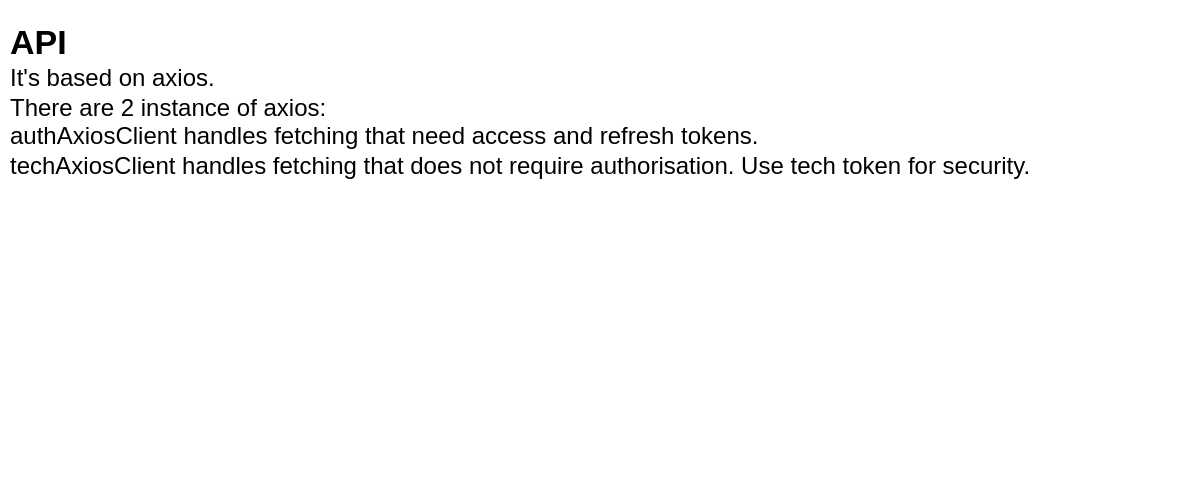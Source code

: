 <mxfile compressed="true" version="13.6.2" type="device" pages="12"><diagram id="y9dDg6tILZ8NRMmppagv" name="common ideas"><mxGraphModel dx="1422" dy="856" grid="1" gridSize="10" guides="1" tooltips="1" connect="1" arrows="1" fold="1" page="1" pageScale="1" pageWidth="1169" pageHeight="827" math="0" shadow="0"><root><mxCell id="EkCdMwJecqhlW_-KPtfS-0"/><mxCell id="EkCdMwJecqhlW_-KPtfS-1" parent="EkCdMwJecqhlW_-KPtfS-0"/><mxCell id="n7hwa5Seh65BpJTM3TVB-0" value="&lt;p&gt;&lt;/p&gt;&lt;p&gt;&lt;font style=&quot;font-size: 17px&quot;&gt;&lt;b&gt;API&lt;br&gt;&lt;/b&gt;&lt;/font&gt;It's based on axios.&amp;nbsp;&lt;br&gt;There are 2 instance of axios:&lt;br&gt;authAxiosClient handles fetching that need access and refresh tokens.&lt;br&gt;techAxiosClient&amp;nbsp;handles fetching that does not require authorisation. Use tech token for security.&lt;/p&gt;" style="text;html=1;strokeColor=none;fillColor=none;spacing=5;spacingTop=-20;whiteSpace=wrap;overflow=hidden;rounded=0;" vertex="1" parent="EkCdMwJecqhlW_-KPtfS-1"><mxGeometry x="122" y="103" width="598" height="240" as="geometry"/></mxCell></root></mxGraphModel></diagram><diagram id="bKQLuSA7lwVoosaiB0Qp" name="frontend structure"><mxGraphModel dx="1422" dy="856" grid="1" gridSize="10" guides="1" tooltips="1" connect="1" arrows="1" fold="1" page="1" pageScale="1" pageWidth="1169" pageHeight="827" math="0" shadow="0"><root><mxCell id="Fukc9wpwiqLOb2s43yHg-0"/><mxCell id="Fukc9wpwiqLOb2s43yHg-1" parent="Fukc9wpwiqLOb2s43yHg-0"/><mxCell id="nieCiW6wNeyTYiW3TScW-4" value="&lt;font color=&quot;#0000ff&quot;&gt;Views accessed by URLs&lt;/font&gt;" style="shape=table;html=1;whiteSpace=wrap;startSize=30;container=1;collapsible=0;childLayout=tableLayout;fontStyle=1;align=center;rounded=1;strokeColor=#000000;" parent="Fukc9wpwiqLOb2s43yHg-1" vertex="1"><mxGeometry x="620" y="550" width="1020" height="240" as="geometry"/></mxCell><mxCell id="nieCiW6wNeyTYiW3TScW-5" value="" style="shape=partialRectangle;html=1;whiteSpace=wrap;collapsible=0;dropTarget=0;pointerEvents=0;fillColor=none;top=0;left=0;bottom=0;right=0;points=[[0,0.5],[1,0.5]];portConstraint=eastwest;" parent="nieCiW6wNeyTYiW3TScW-4" vertex="1"><mxGeometry y="30" width="1020" height="210" as="geometry"/></mxCell><mxCell id="nieCiW6wNeyTYiW3TScW-6" value="" style="shape=partialRectangle;html=1;whiteSpace=wrap;connectable=0;fillColor=none;top=0;left=0;bottom=0;right=0;overflow=hidden;align=left;verticalAlign=top;" parent="nieCiW6wNeyTYiW3TScW-5" vertex="1"><mxGeometry width="1020" height="210" as="geometry"/></mxCell><mxCell id="nieCiW6wNeyTYiW3TScW-12" value="&lt;font color=&quot;#0000ff&quot;&gt;Every view elements&lt;/font&gt;" style="shape=table;html=1;whiteSpace=wrap;startSize=30;container=1;collapsible=0;childLayout=tableLayout;fontStyle=1;align=center;rounded=1;strokeColor=#000000;" parent="Fukc9wpwiqLOb2s43yHg-1" vertex="1"><mxGeometry x="840" y="880" width="720" height="640" as="geometry"/></mxCell><mxCell id="nieCiW6wNeyTYiW3TScW-13" value="" style="shape=partialRectangle;html=1;whiteSpace=wrap;collapsible=0;dropTarget=0;pointerEvents=0;fillColor=none;top=0;left=0;bottom=0;right=0;points=[[0,0.5],[1,0.5]];portConstraint=eastwest;" parent="nieCiW6wNeyTYiW3TScW-12" vertex="1"><mxGeometry y="30" width="720" height="610" as="geometry"/></mxCell><mxCell id="nieCiW6wNeyTYiW3TScW-14" value="" style="shape=partialRectangle;html=1;whiteSpace=wrap;connectable=0;fillColor=none;top=0;left=0;bottom=0;right=0;overflow=hidden;align=left;verticalAlign=top;" parent="nieCiW6wNeyTYiW3TScW-13" vertex="1"><mxGeometry width="720" height="610" as="geometry"/></mxCell><mxCell id="oxejIDtFN4qwD0vD5eQ9-26" value="Components" parent="Fukc9wpwiqLOb2s43yHg-0"/><mxCell id="oxejIDtFN4qwD0vD5eQ9-3" value="&lt;font color=&quot;#0000ff&quot;&gt;Layout&lt;/font&gt;" style="shape=table;html=1;whiteSpace=wrap;startSize=30;container=1;collapsible=0;childLayout=tableLayout;fontStyle=1;align=center;rounded=1;strokeColor=#000000;verticalAlign=top;arcSize=22;" parent="oxejIDtFN4qwD0vD5eQ9-26" vertex="1"><mxGeometry x="360" y="120" width="160" height="160" as="geometry"/></mxCell><mxCell id="oxejIDtFN4qwD0vD5eQ9-4" value="" style="shape=partialRectangle;html=1;whiteSpace=wrap;collapsible=0;dropTarget=0;pointerEvents=0;fillColor=none;top=0;left=0;bottom=0;right=0;points=[[0,0.5],[1,0.5]];portConstraint=eastwest;" parent="oxejIDtFN4qwD0vD5eQ9-3" vertex="1"><mxGeometry y="30" width="160" height="130" as="geometry"/></mxCell><mxCell id="oxejIDtFN4qwD0vD5eQ9-5" value="Contain evrithing available on screen depending on device size" style="shape=partialRectangle;html=1;whiteSpace=wrap;connectable=0;fillColor=none;top=0;left=0;bottom=0;right=0;overflow=hidden;align=left;verticalAlign=top;" parent="oxejIDtFN4qwD0vD5eQ9-4" vertex="1"><mxGeometry width="160" height="130" as="geometry"/></mxCell><mxCell id="LiS3QPX4kHJPWdsJNeoB-17" value="&lt;font color=&quot;#0000ff&quot;&gt;NavBar&lt;/font&gt;" style="shape=table;html=1;whiteSpace=wrap;startSize=30;container=1;collapsible=0;childLayout=tableLayout;fontStyle=1;align=center;rounded=1;strokeColor=#000000;verticalAlign=top;arcSize=22;" parent="oxejIDtFN4qwD0vD5eQ9-26" vertex="1"><mxGeometry x="160" y="360" width="160" height="160" as="geometry"/></mxCell><mxCell id="LiS3QPX4kHJPWdsJNeoB-18" value="" style="shape=partialRectangle;html=1;whiteSpace=wrap;collapsible=0;dropTarget=0;pointerEvents=0;fillColor=none;top=0;left=0;bottom=0;right=0;points=[[0,0.5],[1,0.5]];portConstraint=eastwest;" parent="LiS3QPX4kHJPWdsJNeoB-17" vertex="1"><mxGeometry y="30" width="160" height="130" as="geometry"/></mxCell><mxCell id="LiS3QPX4kHJPWdsJNeoB-19" value="Shown on big or medium devices.&lt;br&gt;Hidable" style="shape=partialRectangle;html=1;whiteSpace=wrap;connectable=0;fillColor=none;top=0;left=0;bottom=0;right=0;overflow=hidden;align=left;verticalAlign=top;" parent="LiS3QPX4kHJPWdsJNeoB-18" vertex="1"><mxGeometry width="160" height="130" as="geometry"/></mxCell><mxCell id="oxejIDtFN4qwD0vD5eQ9-0" value="&lt;font color=&quot;#0000ff&quot;&gt;Sidebar&lt;/font&gt;" style="shape=table;html=1;whiteSpace=wrap;startSize=30;container=1;collapsible=0;childLayout=tableLayout;fontStyle=1;align=center;rounded=1;strokeColor=#000000;" parent="oxejIDtFN4qwD0vD5eQ9-26" vertex="1"><mxGeometry x="360" y="360" width="160" height="160" as="geometry"/></mxCell><mxCell id="oxejIDtFN4qwD0vD5eQ9-1" value="" style="shape=partialRectangle;html=1;whiteSpace=wrap;collapsible=0;dropTarget=0;pointerEvents=0;fillColor=none;top=0;left=0;bottom=0;right=0;points=[[0,0.5],[1,0.5]];portConstraint=eastwest;" parent="oxejIDtFN4qwD0vD5eQ9-0" vertex="1"><mxGeometry y="30" width="160" height="130" as="geometry"/></mxCell><mxCell id="oxejIDtFN4qwD0vD5eQ9-2" value="Shown on small device." style="shape=partialRectangle;html=1;whiteSpace=wrap;connectable=0;fillColor=none;top=0;left=0;bottom=0;right=0;overflow=hidden;align=left;verticalAlign=top;" parent="oxejIDtFN4qwD0vD5eQ9-1" vertex="1"><mxGeometry width="160" height="130" as="geometry"/></mxCell><mxCell id="pxz4QRqifyB7DbPt0H5O-0" value="&lt;font color=&quot;#0000ff&quot;&gt;Language&lt;/font&gt;" style="shape=table;html=1;whiteSpace=wrap;startSize=30;container=1;collapsible=0;childLayout=tableLayout;fontStyle=1;align=center;rounded=1;strokeColor=#000000;" parent="oxejIDtFN4qwD0vD5eQ9-26" vertex="1"><mxGeometry x="400" y="1040" width="160" height="160" as="geometry"/></mxCell><mxCell id="pxz4QRqifyB7DbPt0H5O-1" value="" style="shape=partialRectangle;html=1;whiteSpace=wrap;collapsible=0;dropTarget=0;pointerEvents=0;fillColor=none;top=0;left=0;bottom=0;right=0;points=[[0,0.5],[1,0.5]];portConstraint=eastwest;" parent="pxz4QRqifyB7DbPt0H5O-0" vertex="1"><mxGeometry y="30" width="160" height="130" as="geometry"/></mxCell><mxCell id="pxz4QRqifyB7DbPt0H5O-2" value="" style="shape=partialRectangle;html=1;whiteSpace=wrap;connectable=0;fillColor=none;top=0;left=0;bottom=0;right=0;overflow=hidden;" parent="pxz4QRqifyB7DbPt0H5O-1" vertex="1"><mxGeometry width="160" height="130" as="geometry"/></mxCell><mxCell id="ltiFfoBYEpSDsKMtkd8A-3" value="&lt;font color=&quot;#0000ff&quot;&gt;LogInOut&lt;/font&gt;" style="shape=table;html=1;whiteSpace=wrap;startSize=30;container=1;collapsible=0;childLayout=tableLayout;fontStyle=1;align=center;rounded=1;strokeColor=#000000;" parent="oxejIDtFN4qwD0vD5eQ9-26" vertex="1"><mxGeometry x="280" y="840" width="160" height="160" as="geometry"/></mxCell><mxCell id="ltiFfoBYEpSDsKMtkd8A-4" value="" style="shape=partialRectangle;html=1;whiteSpace=wrap;collapsible=0;dropTarget=0;pointerEvents=0;fillColor=none;top=0;left=0;bottom=0;right=0;points=[[0,0.5],[1,0.5]];portConstraint=eastwest;" parent="ltiFfoBYEpSDsKMtkd8A-3" vertex="1"><mxGeometry y="30" width="160" height="130" as="geometry"/></mxCell><mxCell id="ltiFfoBYEpSDsKMtkd8A-5" value="Modal page" style="shape=partialRectangle;html=1;whiteSpace=wrap;connectable=0;fillColor=none;top=0;left=0;bottom=0;right=0;overflow=hidden;align=left;verticalAlign=top;" parent="ltiFfoBYEpSDsKMtkd8A-4" vertex="1"><mxGeometry width="160" height="130" as="geometry"/></mxCell><mxCell id="ltiFfoBYEpSDsKMtkd8A-8" value="&lt;font color=&quot;#0000ff&quot;&gt;Logo&lt;/font&gt;" style="shape=table;html=1;whiteSpace=wrap;startSize=30;container=1;collapsible=0;childLayout=tableLayout;fontStyle=1;align=center;rounded=1;strokeColor=#000000;" parent="oxejIDtFN4qwD0vD5eQ9-26" vertex="1"><mxGeometry x="40" y="840" width="160" height="160" as="geometry"/></mxCell><mxCell id="ltiFfoBYEpSDsKMtkd8A-9" value="" style="shape=partialRectangle;html=1;whiteSpace=wrap;collapsible=0;dropTarget=0;pointerEvents=0;fillColor=none;top=0;left=0;bottom=0;right=0;points=[[0,0.5],[1,0.5]];portConstraint=eastwest;" parent="ltiFfoBYEpSDsKMtkd8A-8" vertex="1"><mxGeometry y="30" width="160" height="130" as="geometry"/></mxCell><mxCell id="ltiFfoBYEpSDsKMtkd8A-10" value="Link to root url" style="shape=partialRectangle;html=1;whiteSpace=wrap;connectable=0;fillColor=none;top=0;left=0;bottom=0;right=0;overflow=hidden;align=left;verticalAlign=top;" parent="ltiFfoBYEpSDsKMtkd8A-9" vertex="1"><mxGeometry width="160" height="130" as="geometry"/></mxCell><mxCell id="oxejIDtFN4qwD0vD5eQ9-30" value="&lt;font color=&quot;#0000ff&quot;&gt;Content&lt;/font&gt;" style="shape=table;html=1;whiteSpace=wrap;startSize=30;container=1;collapsible=0;childLayout=tableLayout;fontStyle=1;align=center;rounded=1;strokeColor=#000000;" parent="oxejIDtFN4qwD0vD5eQ9-26" vertex="1"><mxGeometry x="560" y="360" width="160" height="160" as="geometry"/></mxCell><mxCell id="oxejIDtFN4qwD0vD5eQ9-31" value="" style="shape=partialRectangle;html=1;whiteSpace=wrap;collapsible=0;dropTarget=0;pointerEvents=0;fillColor=none;top=0;left=0;bottom=0;right=0;points=[[0,0.5],[1,0.5]];portConstraint=eastwest;" parent="oxejIDtFN4qwD0vD5eQ9-30" vertex="1"><mxGeometry y="30" width="160" height="130" as="geometry"/></mxCell><mxCell id="oxejIDtFN4qwD0vD5eQ9-32" value="Shown according url, depending on device's size" style="shape=partialRectangle;html=1;whiteSpace=wrap;connectable=0;fillColor=none;top=0;left=0;bottom=0;right=0;overflow=hidden;align=left;verticalAlign=top;" parent="oxejIDtFN4qwD0vD5eQ9-31" vertex="1"><mxGeometry width="160" height="130" as="geometry"/></mxCell><mxCell id="ltiFfoBYEpSDsKMtkd8A-14" value="&lt;font color=&quot;#0000ff&quot;&gt;Landing&lt;/font&gt;" style="shape=table;html=1;whiteSpace=wrap;startSize=30;container=1;collapsible=0;childLayout=tableLayout;fontStyle=1;align=center;rounded=1;strokeColor=#000000;" parent="oxejIDtFN4qwD0vD5eQ9-26" vertex="1"><mxGeometry x="640" y="600" width="160" height="160" as="geometry"/></mxCell><mxCell id="ltiFfoBYEpSDsKMtkd8A-15" value="" style="shape=partialRectangle;html=1;whiteSpace=wrap;collapsible=0;dropTarget=0;pointerEvents=0;fillColor=none;top=0;left=0;bottom=0;right=0;points=[[0,0.5],[1,0.5]];portConstraint=eastwest;" parent="ltiFfoBYEpSDsKMtkd8A-14" vertex="1"><mxGeometry y="30" width="160" height="130" as="geometry"/></mxCell><mxCell id="ltiFfoBYEpSDsKMtkd8A-16" value="link = '/'" style="shape=partialRectangle;html=1;whiteSpace=wrap;connectable=0;fillColor=none;top=0;left=0;bottom=0;right=0;overflow=hidden;align=left;verticalAlign=top;" parent="ltiFfoBYEpSDsKMtkd8A-15" vertex="1"><mxGeometry width="160" height="130" as="geometry"/></mxCell><mxCell id="ltiFfoBYEpSDsKMtkd8A-17" value="" style="endArrow=classic;html=1;edgeStyle=orthogonalEdgeStyle;curved=1;exitX=0.5;exitY=0;exitDx=0;exitDy=0;entryX=0.493;entryY=0.996;entryDx=0;entryDy=0;entryPerimeter=0;" parent="oxejIDtFN4qwD0vD5eQ9-26" source="ltiFfoBYEpSDsKMtkd8A-14" edge="1"><mxGeometry width="50" height="50" relative="1" as="geometry"><mxPoint x="640" y="600.52" as="sourcePoint"/><mxPoint x="637.88" y="520" as="targetPoint"/></mxGeometry></mxCell><mxCell id="ltiFfoBYEpSDsKMtkd8A-18" value="&lt;font color=&quot;#0000ff&quot;&gt;PriceList&lt;/font&gt;" style="shape=table;html=1;whiteSpace=wrap;startSize=30;container=1;collapsible=0;childLayout=tableLayout;fontStyle=1;align=center;rounded=1;strokeColor=#000000;" parent="oxejIDtFN4qwD0vD5eQ9-26" vertex="1"><mxGeometry x="840" y="600" width="160" height="160" as="geometry"/></mxCell><mxCell id="ltiFfoBYEpSDsKMtkd8A-19" value="" style="shape=partialRectangle;html=1;whiteSpace=wrap;collapsible=0;dropTarget=0;pointerEvents=0;fillColor=none;top=0;left=0;bottom=0;right=0;points=[[0,0.5],[1,0.5]];portConstraint=eastwest;" parent="ltiFfoBYEpSDsKMtkd8A-18" vertex="1"><mxGeometry y="30" width="160" height="130" as="geometry"/></mxCell><mxCell id="ltiFfoBYEpSDsKMtkd8A-20" value="Price list&lt;br&gt;link = 'pricelist'" style="shape=partialRectangle;html=1;whiteSpace=wrap;connectable=0;fillColor=none;top=0;left=0;bottom=0;right=0;overflow=hidden;align=left;verticalAlign=top;" parent="ltiFfoBYEpSDsKMtkd8A-19" vertex="1"><mxGeometry width="160" height="130" as="geometry"/></mxCell><mxCell id="ltiFfoBYEpSDsKMtkd8A-21" value="" style="endArrow=classic;html=1;edgeStyle=orthogonalEdgeStyle;curved=1;exitX=0.5;exitY=0;exitDx=0;exitDy=0;entryX=0.745;entryY=1.002;entryDx=0;entryDy=0;entryPerimeter=0;" parent="oxejIDtFN4qwD0vD5eQ9-26" source="ltiFfoBYEpSDsKMtkd8A-18" target="oxejIDtFN4qwD0vD5eQ9-31" edge="1"><mxGeometry width="50" height="50" relative="1" as="geometry"><mxPoint x="842.12" y="600.52" as="sourcePoint"/><mxPoint x="840.0" y="520" as="targetPoint"/></mxGeometry></mxCell><mxCell id="ltiFfoBYEpSDsKMtkd8A-25" value="" style="endArrow=classic;html=1;edgeStyle=orthogonalEdgeStyle;curved=1;exitX=0.5;exitY=0;exitDx=0;exitDy=0;entryX=1.006;entryY=0.869;entryDx=0;entryDy=0;entryPerimeter=0;" parent="oxejIDtFN4qwD0vD5eQ9-26" source="ltiFfoBYEpSDsKMtkd8A-22" target="oxejIDtFN4qwD0vD5eQ9-31" edge="1"><mxGeometry width="50" height="50" relative="1" as="geometry"><mxPoint x="1042.95" y="600.52" as="sourcePoint"/><mxPoint x="730" y="480" as="targetPoint"/></mxGeometry></mxCell><mxCell id="oxejIDtFN4qwD0vD5eQ9-35" value="" style="endArrow=classic;html=1;edgeStyle=orthogonalEdgeStyle;curved=1;exitX=0.5;exitY=0;exitDx=0;exitDy=0;entryX=1.004;entryY=0.391;entryDx=0;entryDy=0;entryPerimeter=0;" parent="oxejIDtFN4qwD0vD5eQ9-26" source="oxejIDtFN4qwD0vD5eQ9-30" target="oxejIDtFN4qwD0vD5eQ9-4" edge="1"><mxGeometry width="50" height="50" relative="1" as="geometry"><mxPoint x="610.0" y="310" as="sourcePoint"/><mxPoint x="840" y="160" as="targetPoint"/></mxGeometry></mxCell><mxCell id="oxejIDtFN4qwD0vD5eQ9-34" value="" style="endArrow=classic;html=1;edgeStyle=orthogonalEdgeStyle;curved=1;exitX=0.5;exitY=0;exitDx=0;exitDy=0;entryX=0.482;entryY=1.007;entryDx=0;entryDy=0;entryPerimeter=0;" parent="oxejIDtFN4qwD0vD5eQ9-26" source="oxejIDtFN4qwD0vD5eQ9-0" target="oxejIDtFN4qwD0vD5eQ9-4" edge="1"><mxGeometry width="50" height="50" relative="1" as="geometry"><mxPoint x="250" y="370" as="sourcePoint"/><mxPoint x="370.0" y="225" as="targetPoint"/></mxGeometry></mxCell><mxCell id="oxejIDtFN4qwD0vD5eQ9-33" value="" style="endArrow=classic;html=1;edgeStyle=orthogonalEdgeStyle;curved=1;exitX=0.5;exitY=0;exitDx=0;exitDy=0;entryX=-0.01;entryY=0.4;entryDx=0;entryDy=0;entryPerimeter=0;" parent="oxejIDtFN4qwD0vD5eQ9-26" source="LiS3QPX4kHJPWdsJNeoB-17" target="oxejIDtFN4qwD0vD5eQ9-4" edge="1"><mxGeometry width="50" height="50" relative="1" as="geometry"><mxPoint x="250" y="690" as="sourcePoint"/><mxPoint x="451.92" y="530.91" as="targetPoint"/></mxGeometry></mxCell><mxCell id="ltiFfoBYEpSDsKMtkd8A-7" value="" style="endArrow=classic;html=1;edgeStyle=orthogonalEdgeStyle;exitX=0.5;exitY=0;exitDx=0;exitDy=0;curved=1;entryX=0.125;entryY=0.997;entryDx=0;entryDy=0;entryPerimeter=0;" parent="oxejIDtFN4qwD0vD5eQ9-26" source="ltiFfoBYEpSDsKMtkd8A-8" target="oxejIDtFN4qwD0vD5eQ9-31" edge="1"><mxGeometry width="50" height="50" relative="1" as="geometry"><mxPoint x="-223.9" y="646.05" as="sourcePoint"/><mxPoint x="200.028" y="768.96" as="targetPoint"/><Array as="points"><mxPoint x="120" y="650"/><mxPoint x="580" y="650"/></Array></mxGeometry></mxCell><mxCell id="ltiFfoBYEpSDsKMtkd8A-6" value="" style="endArrow=classic;html=1;edgeStyle=orthogonalEdgeStyle;exitX=0.5;exitY=0;exitDx=0;exitDy=0;curved=1;entryX=0.606;entryY=1.006;entryDx=0;entryDy=0;entryPerimeter=0;" parent="oxejIDtFN4qwD0vD5eQ9-26" source="ltiFfoBYEpSDsKMtkd8A-3" target="oxejIDtFN4qwD0vD5eQ9-1" edge="1"><mxGeometry width="50" height="50" relative="1" as="geometry"><mxPoint x="16.1" y="636.05" as="sourcePoint"/><mxPoint x="440" y="530" as="targetPoint"/></mxGeometry></mxCell><mxCell id="oxejIDtFN4qwD0vD5eQ9-29" value="" style="endArrow=classic;html=1;edgeStyle=orthogonalEdgeStyle;exitX=0.5;exitY=0;exitDx=0;exitDy=0;curved=1;entryX=0.867;entryY=1.004;entryDx=0;entryDy=0;entryPerimeter=0;" parent="oxejIDtFN4qwD0vD5eQ9-26" source="pxz4QRqifyB7DbPt0H5O-0" target="oxejIDtFN4qwD0vD5eQ9-1" edge="1"><mxGeometry width="50" height="50" relative="1" as="geometry"><mxPoint x="210" y="640" as="sourcePoint"/><mxPoint x="451.92" y="530.91" as="targetPoint"/></mxGeometry></mxCell><mxCell id="Otu3EPddCLv6xkXSmXis-0" value="&lt;font color=&quot;#0000ff&quot;&gt;NavItem&lt;/font&gt;" style="shape=table;html=1;whiteSpace=wrap;startSize=30;container=1;collapsible=0;childLayout=tableLayout;fontStyle=1;align=center;rounded=1;strokeColor=#000000;" parent="oxejIDtFN4qwD0vD5eQ9-26" vertex="1"><mxGeometry x="160" y="1040" width="160" height="160" as="geometry"/></mxCell><mxCell id="Otu3EPddCLv6xkXSmXis-1" value="" style="shape=partialRectangle;html=1;whiteSpace=wrap;collapsible=0;dropTarget=0;pointerEvents=0;fillColor=none;top=0;left=0;bottom=0;right=0;points=[[0,0.5],[1,0.5]];portConstraint=eastwest;" parent="Otu3EPddCLv6xkXSmXis-0" vertex="1"><mxGeometry y="30" width="160" height="130" as="geometry"/></mxCell><mxCell id="Otu3EPddCLv6xkXSmXis-2" value="Reguliar menu item.&lt;br&gt;Access to back end for details." style="shape=partialRectangle;html=1;whiteSpace=wrap;connectable=0;fillColor=none;top=0;left=0;bottom=0;right=0;overflow=hidden;align=left;verticalAlign=top;" parent="Otu3EPddCLv6xkXSmXis-1" vertex="1"><mxGeometry width="160" height="130" as="geometry"/></mxCell><mxCell id="Otu3EPddCLv6xkXSmXis-3" value="" style="endArrow=classic;html=1;edgeStyle=orthogonalEdgeStyle;exitX=0.5;exitY=0;exitDx=0;exitDy=0;curved=1;entryX=0.486;entryY=0.997;entryDx=0;entryDy=0;entryPerimeter=0;" parent="oxejIDtFN4qwD0vD5eQ9-26" source="Otu3EPddCLv6xkXSmXis-0" target="oxejIDtFN4qwD0vD5eQ9-1" edge="1"><mxGeometry width="50" height="50" relative="1" as="geometry"><mxPoint x="583.04" y="839.22" as="sourcePoint"/><mxPoint x="440" y="580" as="targetPoint"/><Array as="points"><mxPoint x="240" y="690"/><mxPoint x="438" y="690"/></Array></mxGeometry></mxCell><mxCell id="Otu3EPddCLv6xkXSmXis-4" value="" style="endArrow=classic;html=1;edgeStyle=orthogonalEdgeStyle;exitX=0.5;exitY=0;exitDx=0;exitDy=0;curved=1;" parent="oxejIDtFN4qwD0vD5eQ9-26" source="ltiFfoBYEpSDsKMtkd8A-8" edge="1"><mxGeometry width="50" height="50" relative="1" as="geometry"><mxPoint y="839.22" as="sourcePoint"/><mxPoint x="200" y="522" as="targetPoint"/><Array as="points"><mxPoint x="120" y="660"/><mxPoint x="200" y="660"/></Array></mxGeometry></mxCell><mxCell id="Otu3EPddCLv6xkXSmXis-5" value="" style="endArrow=classic;html=1;edgeStyle=orthogonalEdgeStyle;exitX=0.5;exitY=0;exitDx=0;exitDy=0;curved=1;entryX=0.485;entryY=1.006;entryDx=0;entryDy=0;entryPerimeter=0;" parent="oxejIDtFN4qwD0vD5eQ9-26" source="Otu3EPddCLv6xkXSmXis-0" target="LiS3QPX4kHJPWdsJNeoB-18" edge="1"><mxGeometry width="50" height="50" relative="1" as="geometry"><mxPoint x="410" y="850" as="sourcePoint"/><mxPoint x="450.0" y="530" as="targetPoint"/></mxGeometry></mxCell><mxCell id="Otu3EPddCLv6xkXSmXis-6" value="" style="endArrow=classic;html=1;edgeStyle=orthogonalEdgeStyle;exitX=0.5;exitY=0;exitDx=0;exitDy=0;curved=1;entryX=0.618;entryY=0.997;entryDx=0;entryDy=0;entryPerimeter=0;" parent="oxejIDtFN4qwD0vD5eQ9-26" source="ltiFfoBYEpSDsKMtkd8A-3" target="LiS3QPX4kHJPWdsJNeoB-18" edge="1"><mxGeometry width="50" height="50" relative="1" as="geometry"><mxPoint x="610" y="850" as="sourcePoint"/><mxPoint x="466.96" y="530.78" as="targetPoint"/><Array as="points"><mxPoint x="360" y="810"/><mxPoint x="300" y="810"/><mxPoint x="300" y="680"/><mxPoint x="259" y="680"/></Array></mxGeometry></mxCell><mxCell id="Otu3EPddCLv6xkXSmXis-7" value="" style="endArrow=classic;html=1;edgeStyle=orthogonalEdgeStyle;curved=1;exitX=0.5;exitY=0;exitDx=0;exitDy=0;" parent="oxejIDtFN4qwD0vD5eQ9-26" source="pxz4QRqifyB7DbPt0H5O-0" edge="1"><mxGeometry width="50" height="50" relative="1" as="geometry"><mxPoint x="720" y="840" as="sourcePoint"/><mxPoint x="300" y="520" as="targetPoint"/></mxGeometry></mxCell><mxCell id="Otu3EPddCLv6xkXSmXis-8" value="&lt;font color=&quot;#0000ff&quot;&gt;SBSwitcher&lt;/font&gt;" style="shape=table;html=1;whiteSpace=wrap;startSize=30;container=1;collapsible=0;childLayout=tableLayout;fontStyle=1;align=center;rounded=1;strokeColor=#000000;" parent="oxejIDtFN4qwD0vD5eQ9-26" vertex="1"><mxGeometry x="520" y="840.0" width="160" height="160" as="geometry"/></mxCell><mxCell id="Otu3EPddCLv6xkXSmXis-9" value="" style="shape=partialRectangle;html=1;whiteSpace=wrap;collapsible=0;dropTarget=0;pointerEvents=0;fillColor=none;top=0;left=0;bottom=0;right=0;points=[[0,0.5],[1,0.5]];portConstraint=eastwest;" parent="Otu3EPddCLv6xkXSmXis-8" vertex="1"><mxGeometry y="30" width="160" height="130" as="geometry"/></mxCell><mxCell id="Otu3EPddCLv6xkXSmXis-10" value="Shown on content right uppre corner and wisible on small devices only" style="shape=partialRectangle;html=1;whiteSpace=wrap;connectable=0;fillColor=none;top=0;left=0;bottom=0;right=0;overflow=hidden;align=left;verticalAlign=top;" parent="Otu3EPddCLv6xkXSmXis-9" vertex="1"><mxGeometry width="160" height="130" as="geometry"/></mxCell><mxCell id="Otu3EPddCLv6xkXSmXis-12" value="" style="endArrow=classic;html=1;edgeStyle=orthogonalEdgeStyle;exitX=0.5;exitY=0;exitDx=0;exitDy=0;curved=1;entryX=0.25;entryY=1.004;entryDx=0;entryDy=0;entryPerimeter=0;" parent="oxejIDtFN4qwD0vD5eQ9-26" source="Otu3EPddCLv6xkXSmXis-8" target="oxejIDtFN4qwD0vD5eQ9-31" edge="1"><mxGeometry width="50" height="50" relative="1" as="geometry"><mxPoint x="823.04" y="839.61" as="sourcePoint"/><mxPoint x="677.76" y="520.0" as="targetPoint"/></mxGeometry></mxCell><mxCell id="ltiFfoBYEpSDsKMtkd8A-22" value="&lt;font color=&quot;#0000ff&quot;&gt;Pictures&lt;/font&gt;" style="shape=table;html=1;whiteSpace=wrap;startSize=30;container=1;collapsible=0;childLayout=tableLayout;fontStyle=1;align=center;rounded=1;strokeColor=#000000;" parent="oxejIDtFN4qwD0vD5eQ9-26" vertex="1"><mxGeometry x="1040" y="600" width="160" height="160" as="geometry"/></mxCell><mxCell id="ltiFfoBYEpSDsKMtkd8A-23" value="" style="shape=partialRectangle;html=1;whiteSpace=wrap;collapsible=0;dropTarget=0;pointerEvents=0;fillColor=none;top=0;left=0;bottom=0;right=0;points=[[0,0.5],[1,0.5]];portConstraint=eastwest;" parent="ltiFfoBYEpSDsKMtkd8A-22" vertex="1"><mxGeometry y="30" width="160" height="130" as="geometry"/></mxCell><mxCell id="ltiFfoBYEpSDsKMtkd8A-24" value="Picture gallery&lt;br&gt;link = 'pictures'" style="shape=partialRectangle;html=1;whiteSpace=wrap;connectable=0;fillColor=none;top=0;left=0;bottom=0;right=0;overflow=hidden;align=left;verticalAlign=top;" parent="ltiFfoBYEpSDsKMtkd8A-23" vertex="1"><mxGeometry width="160" height="130" as="geometry"/></mxCell><mxCell id="69ECDHT_a6dYxiJHXC3T-6" value="" style="endArrow=classic;html=1;edgeStyle=orthogonalEdgeStyle;curved=1;exitX=0.5;exitY=0;exitDx=0;exitDy=0;entryX=1;entryY=0.708;entryDx=0;entryDy=0;entryPerimeter=0;" parent="oxejIDtFN4qwD0vD5eQ9-26" source="69ECDHT_a6dYxiJHXC3T-0" target="oxejIDtFN4qwD0vD5eQ9-31" edge="1"><mxGeometry width="50" height="50" relative="1" as="geometry"><mxPoint x="1319.04" y="527.03" as="sourcePoint"/><mxPoint x="920" y="430" as="targetPoint"/></mxGeometry></mxCell><mxCell id="69ECDHT_a6dYxiJHXC3T-7" value="" style="endArrow=classic;html=1;edgeStyle=orthogonalEdgeStyle;curved=1;exitX=0.5;exitY=0;exitDx=0;exitDy=0;entryX=1;entryY=0.5;entryDx=0;entryDy=0;" parent="oxejIDtFN4qwD0vD5eQ9-26" source="69ECDHT_a6dYxiJHXC3T-3" target="oxejIDtFN4qwD0vD5eQ9-31" edge="1"><mxGeometry width="50" height="50" relative="1" as="geometry"><mxPoint x="1410" y="517.96" as="sourcePoint"/><mxPoint x="810" y="400.0" as="targetPoint"/></mxGeometry></mxCell><mxCell id="3acQGFlQ-Q0E5Z42cX-E-0" value="&lt;font color=&quot;#0000ff&quot;&gt;SignUp&lt;br&gt;&lt;/font&gt;" style="shape=table;html=1;whiteSpace=wrap;startSize=30;container=1;collapsible=0;childLayout=tableLayout;fontStyle=1;align=center;rounded=1;strokeColor=#000000;" parent="oxejIDtFN4qwD0vD5eQ9-26" vertex="1"><mxGeometry x="600" y="1040" width="160" height="160" as="geometry"/></mxCell><mxCell id="3acQGFlQ-Q0E5Z42cX-E-1" value="" style="shape=partialRectangle;html=1;whiteSpace=wrap;collapsible=0;dropTarget=0;pointerEvents=0;fillColor=none;top=0;left=0;bottom=0;right=0;points=[[0,0.5],[1,0.5]];portConstraint=eastwest;" parent="3acQGFlQ-Q0E5Z42cX-E-0" vertex="1"><mxGeometry y="30" width="160" height="130" as="geometry"/></mxCell><mxCell id="3acQGFlQ-Q0E5Z42cX-E-2" value="It' modal page as well.&lt;br&gt;Called from Log in /out modal page" style="shape=partialRectangle;html=1;whiteSpace=wrap;connectable=0;fillColor=none;top=0;left=0;bottom=0;right=0;overflow=hidden;align=left;verticalAlign=top;" parent="3acQGFlQ-Q0E5Z42cX-E-1" vertex="1"><mxGeometry width="160" height="130" as="geometry"/></mxCell><mxCell id="69ECDHT_a6dYxiJHXC3T-0" value="&lt;font color=&quot;#0000ff&quot;&gt;UsersOnly&lt;/font&gt;" style="shape=table;html=1;whiteSpace=wrap;startSize=30;container=1;collapsible=0;childLayout=tableLayout;fontStyle=1;align=center;rounded=1;strokeColor=#000000;" parent="oxejIDtFN4qwD0vD5eQ9-26" vertex="1"><mxGeometry x="1240" y="600" width="160" height="160" as="geometry"/></mxCell><mxCell id="69ECDHT_a6dYxiJHXC3T-1" value="" style="shape=partialRectangle;html=1;whiteSpace=wrap;collapsible=0;dropTarget=0;pointerEvents=0;fillColor=none;top=0;left=0;bottom=0;right=0;points=[[0,0.5],[1,0.5]];portConstraint=eastwest;" parent="69ECDHT_a6dYxiJHXC3T-0" vertex="1"><mxGeometry y="30" width="160" height="130" as="geometry"/></mxCell><mxCell id="69ECDHT_a6dYxiJHXC3T-2" value="Users only content&lt;br&gt;link = 'private'" style="shape=partialRectangle;html=1;whiteSpace=wrap;connectable=0;fillColor=none;top=0;left=0;bottom=0;right=0;overflow=hidden;align=left;verticalAlign=top;" parent="69ECDHT_a6dYxiJHXC3T-1" vertex="1"><mxGeometry width="160" height="130" as="geometry"/></mxCell><mxCell id="69ECDHT_a6dYxiJHXC3T-3" value="&lt;font color=&quot;#0000ff&quot;&gt;Admin&lt;/font&gt;" style="shape=table;html=1;whiteSpace=wrap;startSize=30;container=1;collapsible=0;childLayout=tableLayout;fontStyle=1;align=center;rounded=1;strokeColor=#000000;" parent="oxejIDtFN4qwD0vD5eQ9-26" vertex="1"><mxGeometry x="1440" y="600" width="160" height="160" as="geometry"/></mxCell><mxCell id="69ECDHT_a6dYxiJHXC3T-4" value="" style="shape=partialRectangle;html=1;whiteSpace=wrap;collapsible=0;dropTarget=0;pointerEvents=0;fillColor=none;top=0;left=0;bottom=0;right=0;points=[[0,0.5],[1,0.5]];portConstraint=eastwest;" parent="69ECDHT_a6dYxiJHXC3T-3" vertex="1"><mxGeometry y="30" width="160" height="130" as="geometry"/></mxCell><mxCell id="69ECDHT_a6dYxiJHXC3T-5" value="Administrator's content&lt;br&gt;link = 'admin'" style="shape=partialRectangle;html=1;whiteSpace=wrap;connectable=0;fillColor=none;top=0;left=0;bottom=0;right=0;overflow=hidden;align=left;verticalAlign=top;" parent="69ECDHT_a6dYxiJHXC3T-4" vertex="1"><mxGeometry width="160" height="130" as="geometry"/></mxCell><mxCell id="ltiFfoBYEpSDsKMtkd8A-0" value="&lt;font color=&quot;#0000ff&quot;&gt;NavItems&lt;/font&gt;" style="shape=table;html=1;whiteSpace=wrap;startSize=30;container=1;collapsible=0;childLayout=tableLayout;fontStyle=1;align=center;rounded=1;strokeColor=#000000;" parent="oxejIDtFN4qwD0vD5eQ9-26" vertex="1"><mxGeometry x="40" y="160" width="162" height="160" as="geometry"/></mxCell><mxCell id="ltiFfoBYEpSDsKMtkd8A-1" value="" style="shape=partialRectangle;html=1;whiteSpace=wrap;collapsible=0;dropTarget=0;pointerEvents=0;fillColor=none;top=0;left=0;bottom=0;right=0;points=[[0,0.5],[1,0.5]];portConstraint=eastwest;" parent="ltiFfoBYEpSDsKMtkd8A-0" vertex="1"><mxGeometry y="30" width="162" height="130" as="geometry"/></mxCell><mxCell id="ltiFfoBYEpSDsKMtkd8A-2" value="All items shown on NavBar or SideBar." style="shape=partialRectangle;html=1;whiteSpace=wrap;connectable=0;fillColor=none;top=0;left=0;bottom=0;right=0;overflow=hidden;align=left;verticalAlign=top;" parent="ltiFfoBYEpSDsKMtkd8A-1" vertex="1"><mxGeometry width="162" height="130" as="geometry"/></mxCell><mxCell id="nieCiW6wNeyTYiW3TScW-7" value="" style="endArrow=classic;html=1;edgeStyle=orthogonalEdgeStyle;curved=1;exitX=1.006;exitY=0.423;exitDx=0;exitDy=0;entryX=0.25;entryY=0;entryDx=0;entryDy=0;exitPerimeter=0;" parent="oxejIDtFN4qwD0vD5eQ9-26" source="ltiFfoBYEpSDsKMtkd8A-1" target="oxejIDtFN4qwD0vD5eQ9-0" edge="1"><mxGeometry width="50" height="50" relative="1" as="geometry"><mxPoint x="250" y="370" as="sourcePoint"/><mxPoint x="368.4" y="212" as="targetPoint"/></mxGeometry></mxCell><mxCell id="nieCiW6wNeyTYiW3TScW-8" value="" style="endArrow=classic;html=1;edgeStyle=orthogonalEdgeStyle;curved=1;exitX=0.494;exitY=1.008;exitDx=0;exitDy=0;entryX=0;entryY=0.377;entryDx=0;entryDy=0;exitPerimeter=0;entryPerimeter=0;" parent="oxejIDtFN4qwD0vD5eQ9-26" source="ltiFfoBYEpSDsKMtkd8A-1" target="LiS3QPX4kHJPWdsJNeoB-18" edge="1"><mxGeometry width="50" height="50" relative="1" as="geometry"><mxPoint x="-39.998" y="400" as="sourcePoint"/><mxPoint x="157.03" y="515.01" as="targetPoint"/></mxGeometry></mxCell><mxCell id="nieCiW6wNeyTYiW3TScW-33" value="" style="endArrow=classic;html=1;edgeStyle=orthogonalEdgeStyle;curved=1;exitX=0.5;exitY=0;exitDx=0;exitDy=0;entryX=0.25;entryY=1.008;entryDx=0;entryDy=0;entryPerimeter=0;" parent="oxejIDtFN4qwD0vD5eQ9-26" source="nieCiW6wNeyTYiW3TScW-30" target="nieCiW6wNeyTYiW3TScW-25" edge="1"><mxGeometry width="50" height="50" relative="1" as="geometry"><mxPoint x="700" y="1380" as="sourcePoint"/><mxPoint x="590" y="1300" as="targetPoint"/></mxGeometry></mxCell><mxCell id="nieCiW6wNeyTYiW3TScW-34" value="" style="endArrow=classic;html=1;edgeStyle=orthogonalEdgeStyle;curved=1;exitX=0.5;exitY=0;exitDx=0;exitDy=0;entryX=0.75;entryY=1.008;entryDx=0;entryDy=0;entryPerimeter=0;" parent="oxejIDtFN4qwD0vD5eQ9-26" source="nieCiW6wNeyTYiW3TScW-27" target="nieCiW6wNeyTYiW3TScW-25" edge="1"><mxGeometry width="50" height="50" relative="1" as="geometry"><mxPoint x="1250" y="1131" as="sourcePoint"/><mxPoint x="1330" y="1091.04" as="targetPoint"/></mxGeometry></mxCell><mxCell id="Ns_RA2jZ0MRhBo6Mm_6C-9" value="" style="endArrow=classic;html=1;edgeStyle=orthogonalEdgeStyle;curved=1;exitX=0.5;exitY=0;exitDx=0;exitDy=0;entryX=0.25;entryY=1.008;entryDx=0;entryDy=0;entryPerimeter=0;" parent="oxejIDtFN4qwD0vD5eQ9-26" source="Ns_RA2jZ0MRhBo6Mm_6C-3" target="Ns_RA2jZ0MRhBo6Mm_6C-1" edge="1"><mxGeometry width="50" height="50" relative="1" as="geometry"><mxPoint x="380" y="1580" as="sourcePoint"/><mxPoint x="270" y="1500" as="targetPoint"/></mxGeometry></mxCell><mxCell id="Ns_RA2jZ0MRhBo6Mm_6C-10" value="" style="endArrow=classic;html=1;edgeStyle=orthogonalEdgeStyle;curved=1;exitX=0.5;exitY=0;exitDx=0;exitDy=0;entryX=0.75;entryY=1.008;entryDx=0;entryDy=0;entryPerimeter=0;" parent="oxejIDtFN4qwD0vD5eQ9-26" source="Ns_RA2jZ0MRhBo6Mm_6C-6" target="Ns_RA2jZ0MRhBo6Mm_6C-1" edge="1"><mxGeometry width="50" height="50" relative="1" as="geometry"><mxPoint x="930" y="1331" as="sourcePoint"/><mxPoint x="1010" y="1291.04" as="targetPoint"/></mxGeometry></mxCell><mxCell id="nieCiW6wNeyTYiW3TScW-0" value="&lt;font color=&quot;#0000ff&quot;&gt;View headers&lt;/font&gt;" style="shape=table;html=1;whiteSpace=wrap;startSize=30;container=1;collapsible=0;childLayout=tableLayout;fontStyle=1;align=center;rounded=1;strokeColor=#000000;" parent="oxejIDtFN4qwD0vD5eQ9-26" vertex="1"><mxGeometry x="1000" y="920" width="160" height="160" as="geometry"/></mxCell><mxCell id="nieCiW6wNeyTYiW3TScW-1" value="" style="shape=partialRectangle;html=1;whiteSpace=wrap;collapsible=0;dropTarget=0;pointerEvents=0;fillColor=none;top=0;left=0;bottom=0;right=0;points=[[0,0.5],[1,0.5]];portConstraint=eastwest;" parent="nieCiW6wNeyTYiW3TScW-0" vertex="1"><mxGeometry y="30" width="160" height="130" as="geometry"/></mxCell><mxCell id="nieCiW6wNeyTYiW3TScW-2" value="" style="shape=partialRectangle;html=1;whiteSpace=wrap;connectable=0;fillColor=none;top=0;left=0;bottom=0;right=0;overflow=hidden;align=left;verticalAlign=top;" parent="nieCiW6wNeyTYiW3TScW-1" vertex="1"><mxGeometry width="160" height="130" as="geometry"/></mxCell><mxCell id="nieCiW6wNeyTYiW3TScW-24" value="&lt;font color=&quot;#0000ff&quot;&gt;View paragraphs&lt;/font&gt;" style="shape=table;html=1;whiteSpace=wrap;startSize=30;container=1;collapsible=0;childLayout=tableLayout;fontStyle=1;align=center;rounded=1;strokeColor=#000000;" parent="oxejIDtFN4qwD0vD5eQ9-26" vertex="1"><mxGeometry x="1280" y="920" width="160" height="160" as="geometry"/></mxCell><mxCell id="nieCiW6wNeyTYiW3TScW-25" value="" style="shape=partialRectangle;html=1;whiteSpace=wrap;collapsible=0;dropTarget=0;pointerEvents=0;fillColor=none;top=0;left=0;bottom=0;right=0;points=[[0,0.5],[1,0.5]];portConstraint=eastwest;" parent="nieCiW6wNeyTYiW3TScW-24" vertex="1"><mxGeometry y="30" width="160" height="130" as="geometry"/></mxCell><mxCell id="nieCiW6wNeyTYiW3TScW-26" value="Consists of paragraphs each of them could be clickable" style="shape=partialRectangle;html=1;whiteSpace=wrap;connectable=0;fillColor=none;top=0;left=0;bottom=0;right=0;overflow=hidden;align=left;verticalAlign=top;" parent="nieCiW6wNeyTYiW3TScW-25" vertex="1"><mxGeometry width="160" height="130" as="geometry"/></mxCell><mxCell id="nieCiW6wNeyTYiW3TScW-30" value="&lt;span style=&quot;color: rgb(0 , 0 , 255)&quot;&gt;Paragraph header&lt;/span&gt;" style="shape=table;html=1;whiteSpace=wrap;startSize=30;container=1;collapsible=0;childLayout=tableLayout;fontStyle=1;align=center;rounded=1;strokeColor=#000000;" parent="oxejIDtFN4qwD0vD5eQ9-26" vertex="1"><mxGeometry x="1180" y="1121" width="160" height="160" as="geometry"/></mxCell><mxCell id="nieCiW6wNeyTYiW3TScW-31" value="" style="shape=partialRectangle;html=1;whiteSpace=wrap;collapsible=0;dropTarget=0;pointerEvents=0;fillColor=none;top=0;left=0;bottom=0;right=0;points=[[0,0.5],[1,0.5]];portConstraint=eastwest;" parent="nieCiW6wNeyTYiW3TScW-30" vertex="1"><mxGeometry y="30" width="160" height="130" as="geometry"/></mxCell><mxCell id="nieCiW6wNeyTYiW3TScW-32" value="&lt;span&gt;Could be empty&lt;/span&gt;" style="shape=partialRectangle;html=1;whiteSpace=wrap;connectable=0;fillColor=none;top=0;left=0;bottom=0;right=0;overflow=hidden;align=left;verticalAlign=top;" parent="nieCiW6wNeyTYiW3TScW-31" vertex="1"><mxGeometry width="160" height="130" as="geometry"/></mxCell><mxCell id="nieCiW6wNeyTYiW3TScW-27" value="&lt;span style=&quot;color: rgb(0 , 0 , 255)&quot;&gt;Paragraph content&lt;/span&gt;" style="shape=table;html=1;whiteSpace=wrap;startSize=30;container=1;collapsible=0;childLayout=tableLayout;fontStyle=1;align=center;rounded=1;strokeColor=#000000;" parent="oxejIDtFN4qwD0vD5eQ9-26" vertex="1"><mxGeometry x="1380" y="1121" width="160" height="160" as="geometry"/></mxCell><mxCell id="nieCiW6wNeyTYiW3TScW-28" value="" style="shape=partialRectangle;html=1;whiteSpace=wrap;collapsible=0;dropTarget=0;pointerEvents=0;fillColor=none;top=0;left=0;bottom=0;right=0;points=[[0,0.5],[1,0.5]];portConstraint=eastwest;" parent="nieCiW6wNeyTYiW3TScW-27" vertex="1"><mxGeometry y="30" width="160" height="130" as="geometry"/></mxCell><mxCell id="nieCiW6wNeyTYiW3TScW-29" value="Could be empty" style="shape=partialRectangle;html=1;whiteSpace=wrap;connectable=0;fillColor=none;top=0;left=0;bottom=0;right=0;overflow=hidden;align=left;verticalAlign=top;" parent="nieCiW6wNeyTYiW3TScW-28" vertex="1"><mxGeometry width="160" height="130" as="geometry"/></mxCell><mxCell id="Ns_RA2jZ0MRhBo6Mm_6C-0" value="&lt;font color=&quot;#0000ff&quot;&gt;View pictures&lt;/font&gt;" style="shape=table;html=1;whiteSpace=wrap;startSize=30;container=1;collapsible=0;childLayout=tableLayout;fontStyle=1;align=center;rounded=1;strokeColor=#000000;" parent="oxejIDtFN4qwD0vD5eQ9-26" vertex="1"><mxGeometry x="960" y="1120" width="160" height="160" as="geometry"/></mxCell><mxCell id="Ns_RA2jZ0MRhBo6Mm_6C-1" value="" style="shape=partialRectangle;html=1;whiteSpace=wrap;collapsible=0;dropTarget=0;pointerEvents=0;fillColor=none;top=0;left=0;bottom=0;right=0;points=[[0,0.5],[1,0.5]];portConstraint=eastwest;" parent="Ns_RA2jZ0MRhBo6Mm_6C-0" vertex="1"><mxGeometry y="30" width="160" height="130" as="geometry"/></mxCell><mxCell id="Ns_RA2jZ0MRhBo6Mm_6C-2" value="Consists of paragraphs each of them could be clickable" style="shape=partialRectangle;html=1;whiteSpace=wrap;connectable=0;fillColor=none;top=0;left=0;bottom=0;right=0;overflow=hidden;align=left;verticalAlign=top;" parent="Ns_RA2jZ0MRhBo6Mm_6C-1" vertex="1"><mxGeometry width="160" height="130" as="geometry"/></mxCell><mxCell id="Ns_RA2jZ0MRhBo6Mm_6C-3" value="&lt;span style=&quot;color: rgb(0 , 0 , 255)&quot;&gt;Picture header&lt;/span&gt;" style="shape=table;html=1;whiteSpace=wrap;startSize=30;container=1;collapsible=0;childLayout=tableLayout;fontStyle=1;align=center;rounded=1;strokeColor=#000000;" parent="oxejIDtFN4qwD0vD5eQ9-26" vertex="1"><mxGeometry x="860" y="1321" width="160" height="160" as="geometry"/></mxCell><mxCell id="Ns_RA2jZ0MRhBo6Mm_6C-4" value="" style="shape=partialRectangle;html=1;whiteSpace=wrap;collapsible=0;dropTarget=0;pointerEvents=0;fillColor=none;top=0;left=0;bottom=0;right=0;points=[[0,0.5],[1,0.5]];portConstraint=eastwest;" parent="Ns_RA2jZ0MRhBo6Mm_6C-3" vertex="1"><mxGeometry y="30" width="160" height="130" as="geometry"/></mxCell><mxCell id="Ns_RA2jZ0MRhBo6Mm_6C-5" value="&lt;span&gt;Could be empty&lt;/span&gt;" style="shape=partialRectangle;html=1;whiteSpace=wrap;connectable=0;fillColor=none;top=0;left=0;bottom=0;right=0;overflow=hidden;align=left;verticalAlign=top;" parent="Ns_RA2jZ0MRhBo6Mm_6C-4" vertex="1"><mxGeometry width="160" height="130" as="geometry"/></mxCell><mxCell id="Ns_RA2jZ0MRhBo6Mm_6C-6" value="&lt;span style=&quot;color: rgb(0 , 0 , 255)&quot;&gt;Picture itself&lt;/span&gt;" style="shape=table;html=1;whiteSpace=wrap;startSize=30;container=1;collapsible=0;childLayout=tableLayout;fontStyle=1;align=center;rounded=1;strokeColor=#000000;" parent="oxejIDtFN4qwD0vD5eQ9-26" vertex="1"><mxGeometry x="1060" y="1321" width="160" height="160" as="geometry"/></mxCell><mxCell id="Ns_RA2jZ0MRhBo6Mm_6C-7" value="" style="shape=partialRectangle;html=1;whiteSpace=wrap;collapsible=0;dropTarget=0;pointerEvents=0;fillColor=none;top=0;left=0;bottom=0;right=0;points=[[0,0.5],[1,0.5]];portConstraint=eastwest;" parent="Ns_RA2jZ0MRhBo6Mm_6C-6" vertex="1"><mxGeometry y="30" width="160" height="130" as="geometry"/></mxCell><mxCell id="Ns_RA2jZ0MRhBo6Mm_6C-8" value="Could be empty" style="shape=partialRectangle;html=1;whiteSpace=wrap;connectable=0;fillColor=none;top=0;left=0;bottom=0;right=0;overflow=hidden;align=left;verticalAlign=top;" parent="Ns_RA2jZ0MRhBo6Mm_6C-7" vertex="1"><mxGeometry width="160" height="130" as="geometry"/></mxCell><mxCell id="ltiFfoBYEpSDsKMtkd8A-26" value="Store" parent="Fukc9wpwiqLOb2s43yHg-0"/><mxCell id="oxejIDtFN4qwD0vD5eQ9-27" value="Remarks" parent="Fukc9wpwiqLOb2s43yHg-0"/><mxCell id="Fukc9wpwiqLOb2s43yHg-2" value="&lt;h1&gt;Remarks:&lt;/h1&gt;&lt;p&gt;Container&lt;/p&gt;" style="text;html=1;strokeColor=none;fillColor=none;spacing=5;spacingTop=-20;whiteSpace=wrap;overflow=hidden;rounded=0;" parent="oxejIDtFN4qwD0vD5eQ9-27" vertex="1"><mxGeometry x="35.63" y="30.53" width="339.39" height="159.47" as="geometry"/></mxCell></root></mxGraphModel></diagram><diagram name="store structure" id="zNr5k_Kpe3ZfNIuBSFW2"><mxGraphModel dx="1422" dy="856" grid="1" gridSize="10" guides="1" tooltips="1" connect="1" arrows="1" fold="1" page="1" pageScale="1" pageWidth="1169" pageHeight="827" math="0" shadow="0"><root><mxCell id="ClG6rz2366gWol3qP2Fi-0"/><mxCell id="ClG6rz2366gWol3qP2Fi-1" value="store" style="" parent="ClG6rz2366gWol3qP2Fi-0"/><mxCell id="ClG6rz2366gWol3qP2Fi-20" value="alerts" style="swimlane;childLayout=stackLayout;horizontal=1;startSize=30;horizontalStack=0;rounded=1;fontSize=14;fontStyle=0;strokeWidth=2;resizeParent=0;resizeLast=1;shadow=0;dashed=0;align=center;" parent="ClG6rz2366gWol3qP2Fi-1" vertex="1"><mxGeometry x="150" y="100" width="160" height="120" as="geometry"><mxRectangle x="500" y="380" width="60" height="30" as="alternateBounds"/></mxGeometry></mxCell><mxCell id="ClG6rz2366gWol3qP2Fi-21" value="array contains messages to user" style="align=left;strokeColor=none;fillColor=none;spacingLeft=4;fontSize=12;verticalAlign=top;resizable=0;rotatable=0;part=1;whiteSpace=wrap;" parent="ClG6rz2366gWol3qP2Fi-20" vertex="1"><mxGeometry y="30" width="160" height="90" as="geometry"/></mxCell><mxCell id="ClG6rz2366gWol3qP2Fi-23" value="device" style="swimlane;childLayout=stackLayout;horizontal=1;startSize=30;horizontalStack=0;rounded=1;fontSize=14;fontStyle=0;strokeWidth=2;resizeParent=0;resizeLast=1;shadow=0;dashed=0;align=center;" parent="ClG6rz2366gWol3qP2Fi-1" vertex="1"><mxGeometry x="150" y="280" width="330" height="260" as="geometry"><mxRectangle x="500" y="380" width="60" height="30" as="alternateBounds"/></mxGeometry></mxCell><mxCell id="ClG6rz2366gWol3qP2Fi-24" value="{&#10;  // Device sizes could be small (width less then 780) - phone; medium (1080) - tablet; big - normal PC&#10;  deviceSize: 'small',&#10;  // Modal opened state which form opened on modal. It could be 'LogIn', 'SignUp' or 'Loader'. Empty string means no modal&#10;  kindOfModal: '',&#10;};" style="align=left;strokeColor=none;fillColor=none;spacingLeft=4;fontSize=12;verticalAlign=top;resizable=0;rotatable=0;part=1;whiteSpace=wrap;" parent="ClG6rz2366gWol3qP2Fi-23" vertex="1"><mxGeometry y="30" width="330" height="230" as="geometry"/></mxCell><mxCell id="ClG6rz2366gWol3qP2Fi-26" value="logIn" style="swimlane;childLayout=stackLayout;horizontal=1;startSize=30;horizontalStack=0;rounded=1;fontSize=14;fontStyle=0;strokeWidth=2;resizeParent=0;resizeLast=1;shadow=0;dashed=0;align=center;" parent="ClG6rz2366gWol3qP2Fi-1" vertex="1"><mxGeometry x="120" y="560" width="410" height="260" as="geometry"><mxRectangle x="500" y="380" width="60" height="30" as="alternateBounds"/></mxGeometry></mxCell><mxCell id="ClG6rz2366gWol3qP2Fi-27" value="// store.LogIn keys are stated below and stored in localStorage:&#10;// userName&#10;// email&#10;// isAuthenticated&#10;// isAdmin&#10;// access_token&#10;// refresh_token&#10;&#10;additional keys:&#10;used for handling modals&#10;  isSignedUp: false,&#10;  isLoggedIn: false,&#10;" style="align=left;strokeColor=none;fillColor=none;spacingLeft=4;fontSize=12;verticalAlign=top;resizable=0;rotatable=0;part=1;whiteSpace=wrap;" parent="ClG6rz2366gWol3qP2Fi-26" vertex="1"><mxGeometry y="30" width="410" height="230" as="geometry"/></mxCell><mxCell id="ClG6rz2366gWol3qP2Fi-28" value="tech" style="swimlane;childLayout=stackLayout;horizontal=1;startSize=30;horizontalStack=0;rounded=1;fontSize=14;fontStyle=0;strokeWidth=2;resizeParent=0;resizeLast=1;shadow=0;dashed=0;align=center;" parent="ClG6rz2366gWol3qP2Fi-1" vertex="1"><mxGeometry x="120" y="870" width="410" height="260" as="geometry"><mxRectangle x="500" y="380" width="60" height="30" as="alternateBounds"/></mxGeometry></mxCell><mxCell id="ClG6rz2366gWol3qP2Fi-29" value="&#10;loading: bool&#10;tech_loaded: bool&#10;lngs_loaded: bool&#10;i18n_loaded: bool&#10;&#10;tech_token: str" style="align=left;strokeColor=none;fillColor=none;spacingLeft=4;fontSize=12;verticalAlign=top;resizable=0;rotatable=0;part=1;whiteSpace=wrap;" parent="ClG6rz2366gWol3qP2Fi-28" vertex="1"><mxGeometry y="30" width="410" height="230" as="geometry"/></mxCell><mxCell id="ClG6rz2366gWol3qP2Fi-30" value="lng" style="swimlane;childLayout=stackLayout;horizontal=1;startSize=30;horizontalStack=0;rounded=1;fontSize=14;fontStyle=0;strokeWidth=2;resizeParent=0;resizeLast=1;shadow=0;dashed=0;align=center;" parent="ClG6rz2366gWol3qP2Fi-1" vertex="1"><mxGeometry x="180" y="1210" width="160" height="120" as="geometry"><mxRectangle x="500" y="380" width="60" height="30" as="alternateBounds"/></mxGeometry></mxCell><mxCell id="ClG6rz2366gWol3qP2Fi-31" value="string stating active language" style="align=left;strokeColor=none;fillColor=none;spacingLeft=4;fontSize=12;verticalAlign=top;resizable=0;rotatable=0;part=1;whiteSpace=wrap;" parent="ClG6rz2366gWol3qP2Fi-30" vertex="1"><mxGeometry y="30" width="160" height="90" as="geometry"/></mxCell><mxCell id="ClG6rz2366gWol3qP2Fi-13" value="explanations" style="" parent="ClG6rz2366gWol3qP2Fi-0"/></root></mxGraphModel></diagram><diagram name="backend structure" id="bWiRvKooc2a3QthDBae1"><mxGraphModel dx="1422" dy="856" grid="1" gridSize="10" guides="1" tooltips="1" connect="1" arrows="1" fold="1" page="1" pageScale="1" pageWidth="1169" pageHeight="827" math="0" shadow="0"><root><mxCell id="Cf7nHoPBooF2UPa2tGyT-0"/><mxCell id="vUnWW9_vQdInjJlOZO0R-0" value="Background" style="locked=1;" parent="Cf7nHoPBooF2UPa2tGyT-0"/><mxCell id="bAENGpWn_0UFoq2y2kWe-8" value="Modules" style="locked=1;" parent="Cf7nHoPBooF2UPa2tGyT-0"/><mxCell id="bAENGpWn_0UFoq2y2kWe-9" value="Modules" style="swimlane;html=1;childLayout=stackLayout;resizeParent=1;resizeParentMax=0;startSize=20;horizontal=0;horizontalStack=1;" parent="bAENGpWn_0UFoq2y2kWe-8" vertex="1"><mxGeometry x="130" y="120" width="590" height="840" as="geometry"/></mxCell><mxCell id="bAENGpWn_0UFoq2y2kWe-10" value="Core" style="swimlane;html=1;startSize=20;" parent="bAENGpWn_0UFoq2y2kWe-9" vertex="1"><mxGeometry x="20" width="230" height="840" as="geometry"><mxRectangle x="20" width="30" height="480" as="alternateBounds"/></mxGeometry></mxCell><mxCell id="bAENGpWn_0UFoq2y2kWe-16" value="dbs_global" style="swimlane;" parent="bAENGpWn_0UFoq2y2kWe-10" vertex="1"><mxGeometry x="15" y="40" width="200" height="110" as="geometry"><mxRectangle x="15" y="40" width="90" height="23" as="alternateBounds"/></mxGeometry></mxCell><mxCell id="bAENGpWn_0UFoq2y2kWe-17" value="&lt;p&gt;&lt;span style=&quot;font-size: 12px ; font-weight: normal&quot;&gt;Flask_SQLAlchemy init&lt;/span&gt;&lt;/p&gt;" style="text;html=1;strokeColor=none;fillColor=none;spacing=5;spacingTop=-20;whiteSpace=wrap;overflow=hidden;rounded=0;" parent="bAENGpWn_0UFoq2y2kWe-16" vertex="1"><mxGeometry x="5" y="30" width="190" height="70" as="geometry"/></mxCell><mxCell id="bAENGpWn_0UFoq2y2kWe-18" value="flm_global" style="swimlane;" parent="bAENGpWn_0UFoq2y2kWe-10" vertex="1"><mxGeometry x="15" y="160" width="200" height="110" as="geometry"><mxRectangle x="15" y="90" width="90" height="23" as="alternateBounds"/></mxGeometry></mxCell><mxCell id="bAENGpWn_0UFoq2y2kWe-19" value="&lt;p&gt;&lt;span style=&quot;font-size: 12px ; font-weight: 400&quot;&gt;Flask_migrate init&lt;/span&gt;&lt;/p&gt;" style="text;html=1;strokeColor=none;fillColor=none;spacing=5;spacingTop=-20;whiteSpace=wrap;overflow=hidden;rounded=0;" parent="bAENGpWn_0UFoq2y2kWe-18" vertex="1"><mxGeometry x="5" y="30" width="190" height="70" as="geometry"/></mxCell><mxCell id="bAENGpWn_0UFoq2y2kWe-20" value="fbp" style="swimlane;" parent="bAENGpWn_0UFoq2y2kWe-10" vertex="1"><mxGeometry x="15" y="280" width="200" height="110" as="geometry"><mxRectangle x="15" y="40" width="90" height="23" as="alternateBounds"/></mxGeometry></mxCell><mxCell id="bAENGpWn_0UFoq2y2kWe-21" value="&lt;p&gt;&lt;span style=&quot;font-size: 12px ; font-weight: 400&quot;&gt;Flask_BabelPlus&lt;/span&gt;&lt;/p&gt;" style="text;html=1;strokeColor=none;fillColor=none;spacing=5;spacingTop=-20;whiteSpace=wrap;overflow=hidden;rounded=0;" parent="bAENGpWn_0UFoq2y2kWe-20" vertex="1"><mxGeometry x="5" y="30" width="190" height="70" as="geometry"/></mxCell><mxCell id="bAENGpWn_0UFoq2y2kWe-11" value="Blueprints" style="swimlane;html=1;startSize=20;" parent="bAENGpWn_0UFoq2y2kWe-9" vertex="1"><mxGeometry x="250" width="340" height="840" as="geometry"/></mxCell><mxCell id="bAENGpWn_0UFoq2y2kWe-26" value="home" style="swimlane;" parent="bAENGpWn_0UFoq2y2kWe-11" vertex="1"><mxGeometry x="30" y="173" width="280" height="110" as="geometry"><mxRectangle x="15" y="40" width="90" height="23" as="alternateBounds"/></mxGeometry></mxCell><mxCell id="bAENGpWn_0UFoq2y2kWe-27" value="&lt;p&gt;&lt;span style=&quot;font-size: 12px ; font-weight: 400&quot;&gt;Auxiliary module for training and testing&lt;/span&gt;&lt;/p&gt;" style="text;html=1;strokeColor=none;fillColor=none;spacing=5;spacingTop=-20;whiteSpace=wrap;overflow=hidden;rounded=0;" parent="bAENGpWn_0UFoq2y2kWe-26" vertex="1"><mxGeometry x="5" y="30" width="190" height="70" as="geometry"/></mxCell><mxCell id="bAENGpWn_0UFoq2y2kWe-22" value="errors" style="swimlane;" parent="bAENGpWn_0UFoq2y2kWe-11" vertex="1"><mxGeometry x="30" y="40" width="280" height="110" as="geometry"><mxRectangle x="15" y="40" width="90" height="23" as="alternateBounds"/></mxGeometry></mxCell><mxCell id="bAENGpWn_0UFoq2y2kWe-23" value="&lt;p&gt;&lt;span style=&quot;font-size: 12px ; font-weight: 400&quot;&gt;Error handler&lt;/span&gt;&lt;/p&gt;" style="text;html=1;strokeColor=none;fillColor=none;spacing=5;spacingTop=-20;whiteSpace=wrap;overflow=hidden;rounded=0;" parent="bAENGpWn_0UFoq2y2kWe-22" vertex="1"><mxGeometry x="5" y="30" width="190" height="70" as="geometry"/></mxCell><mxCell id="bAENGpWn_0UFoq2y2kWe-28" value="users" style="swimlane;" parent="bAENGpWn_0UFoq2y2kWe-11" vertex="1"><mxGeometry x="30" y="307" width="280" height="110" as="geometry"><mxRectangle x="15" y="40" width="90" height="23" as="alternateBounds"/></mxGeometry></mxCell><mxCell id="bAENGpWn_0UFoq2y2kWe-29" value="&lt;p&gt;Users' handling&lt;br&gt;&lt;/p&gt;" style="text;html=1;strokeColor=none;fillColor=none;spacing=5;spacingTop=-20;whiteSpace=wrap;overflow=hidden;rounded=0;" parent="bAENGpWn_0UFoq2y2kWe-28" vertex="1"><mxGeometry x="5" y="30" width="190" height="70" as="geometry"/></mxCell><mxCell id="bAENGpWn_0UFoq2y2kWe-30" value="structure" style="swimlane;" parent="bAENGpWn_0UFoq2y2kWe-11" vertex="1"><mxGeometry x="30" y="707" width="280" height="110" as="geometry"><mxRectangle x="15" y="40" width="90" height="23" as="alternateBounds"/></mxGeometry></mxCell><mxCell id="bAENGpWn_0UFoq2y2kWe-31" value="&lt;p&gt;Module contains site views structures as JSON table.&lt;/p&gt;" style="text;html=1;strokeColor=none;fillColor=none;spacing=5;spacingTop=-20;whiteSpace=wrap;overflow=hidden;rounded=0;" parent="bAENGpWn_0UFoq2y2kWe-30" vertex="1"><mxGeometry x="5" y="30" width="265" height="70" as="geometry"/></mxCell><mxCell id="bAENGpWn_0UFoq2y2kWe-24" value="contents" style="swimlane;" parent="bAENGpWn_0UFoq2y2kWe-11" vertex="1"><mxGeometry x="30" y="440" width="280" height="110" as="geometry"><mxRectangle x="15" y="40" width="90" height="23" as="alternateBounds"/></mxGeometry></mxCell><mxCell id="bAENGpWn_0UFoq2y2kWe-25" value="&lt;p&gt;Module for site contents that can be used by front end with possibility to correct it from site.&lt;br&gt;&lt;/p&gt;" style="text;html=1;strokeColor=none;fillColor=none;spacing=5;spacingTop=-20;whiteSpace=wrap;overflow=hidden;rounded=0;" parent="bAENGpWn_0UFoq2y2kWe-24" vertex="1"><mxGeometry x="5" y="30" width="265" height="70" as="geometry"/></mxCell><mxCell id="SkNSVg-o9CQnyvshRox7-0" value="images" style="swimlane;" parent="bAENGpWn_0UFoq2y2kWe-11" vertex="1"><mxGeometry x="30" y="574" width="280" height="110" as="geometry"><mxRectangle x="15" y="40" width="90" height="23" as="alternateBounds"/></mxGeometry></mxCell><mxCell id="SkNSVg-o9CQnyvshRox7-1" value="&lt;p&gt;Module for image handling.&lt;br&gt;Stored in respective directory.&lt;br&gt;Upload images are allowed for admin only.&lt;/p&gt;" style="text;html=1;strokeColor=none;fillColor=none;spacing=5;spacingTop=-20;whiteSpace=wrap;overflow=hidden;rounded=0;" parent="SkNSVg-o9CQnyvshRox7-0" vertex="1"><mxGeometry x="5" y="30" width="265" height="70" as="geometry"/></mxCell><mxCell id="Cf7nHoPBooF2UPa2tGyT-103" value="Remarks" style="" parent="Cf7nHoPBooF2UPa2tGyT-0"/><mxCell id="bAENGpWn_0UFoq2y2kWe-13" value="&lt;h1&gt;Remarks&lt;/h1&gt;&lt;p&gt;&lt;ol&gt;&lt;li&gt;&lt;br&gt;&lt;/li&gt;&lt;/ol&gt;&lt;/p&gt;" style="text;html=1;strokeColor=none;fillColor=none;spacing=5;spacingTop=-20;whiteSpace=wrap;overflow=hidden;rounded=0;" parent="Cf7nHoPBooF2UPa2tGyT-103" vertex="1"><mxGeometry x="760" y="120" width="360" height="270" as="geometry"/></mxCell></root></mxGraphModel></diagram><diagram id="TidMVEC7OhhOMra7nQsT" name="tech init"><mxGraphModel dx="1422" dy="856" grid="1" gridSize="10" guides="1" tooltips="1" connect="1" arrows="1" fold="1" page="1" pageScale="1" pageWidth="1169" pageHeight="827" math="0" shadow="0"><root><mxCell id="m5ln1pJgXoGjjDZd-E8v-0"/><mxCell id="m5ln1pJgXoGjjDZd-E8v-1" value="process" style="" parent="m5ln1pJgXoGjjDZd-E8v-0"/><mxCell id="hsRzChc30RN8pYN067b2-15" value="" style="edgeStyle=orthogonalEdgeStyle;rounded=0;orthogonalLoop=1;jettySize=auto;html=1;curved=1;entryX=0.5;entryY=0;entryDx=0;entryDy=0;" parent="m5ln1pJgXoGjjDZd-E8v-1" source="hsRzChc30RN8pYN067b2-2" target="lAAOR9xCUldgw1chbEcW-1" edge="1"><mxGeometry relative="1" as="geometry"><mxPoint x="360" y="180" as="targetPoint"/></mxGeometry></mxCell><mxCell id="hsRzChc30RN8pYN067b2-2" value="Start&lt;br&gt;(F5)" style="strokeWidth=2;html=1;shape=mxgraph.flowchart.terminator;whiteSpace=wrap;" parent="m5ln1pJgXoGjjDZd-E8v-1" vertex="1"><mxGeometry x="70" y="20" width="100" height="60" as="geometry"/></mxCell><mxCell id="mJp55oAGl9sWctfQgJSz-11" value="" style="edgeStyle=orthogonalEdgeStyle;rounded=0;orthogonalLoop=1;jettySize=auto;html=1;curved=1;" parent="m5ln1pJgXoGjjDZd-E8v-1" target="mJp55oAGl9sWctfQgJSz-10" edge="1"><mxGeometry relative="1" as="geometry"><mxPoint x="1340" y="430" as="sourcePoint"/></mxGeometry></mxCell><mxCell id="mJp55oAGl9sWctfQgJSz-13" value="" style="edgeStyle=orthogonalEdgeStyle;rounded=0;orthogonalLoop=1;jettySize=auto;html=1;curved=1;" parent="m5ln1pJgXoGjjDZd-E8v-1" source="mJp55oAGl9sWctfQgJSz-10" target="mJp55oAGl9sWctfQgJSz-12" edge="1"><mxGeometry relative="1" as="geometry"/></mxCell><mxCell id="mJp55oAGl9sWctfQgJSz-10" value="success" style="rhombus;whiteSpace=wrap;html=1;rounded=1;strokeWidth=2;arcSize=14;" parent="m5ln1pJgXoGjjDZd-E8v-1" vertex="1"><mxGeometry x="1089" y="570" width="80" height="80" as="geometry"/></mxCell><mxCell id="mJp55oAGl9sWctfQgJSz-12" value="Render translated components&lt;br&gt;On rendering useEffect checking loaded." style="whiteSpace=wrap;html=1;rounded=1;strokeWidth=2;arcSize=14;" parent="m5ln1pJgXoGjjDZd-E8v-1" vertex="1"><mxGeometry x="670" y="660" width="120" height="100" as="geometry"/></mxCell><mxCell id="CDjMXXr5mFHCdCUCCk6P-4" value="lngsSaga" style="swimlane;fontStyle=0;childLayout=stackLayout;horizontal=1;startSize=26;fillColor=none;horizontalStack=0;resizeParent=1;resizeParentMax=0;resizeLast=0;collapsible=1;marginBottom=0;" parent="m5ln1pJgXoGjjDZd-E8v-1" vertex="1"><mxGeometry x="640" y="350" width="140" height="104" as="geometry"/></mxCell><mxCell id="CDjMXXr5mFHCdCUCCk6P-5" value="Item 1" style="text;strokeColor=none;fillColor=none;align=left;verticalAlign=top;spacingLeft=4;spacingRight=4;overflow=hidden;rotatable=0;points=[[0,0.5],[1,0.5]];portConstraint=eastwest;" parent="CDjMXXr5mFHCdCUCCk6P-4" vertex="1"><mxGeometry y="26" width="140" height="26" as="geometry"/></mxCell><mxCell id="CDjMXXr5mFHCdCUCCk6P-6" value="Item 2" style="text;strokeColor=none;fillColor=none;align=left;verticalAlign=top;spacingLeft=4;spacingRight=4;overflow=hidden;rotatable=0;points=[[0,0.5],[1,0.5]];portConstraint=eastwest;" parent="CDjMXXr5mFHCdCUCCk6P-4" vertex="1"><mxGeometry y="52" width="140" height="26" as="geometry"/></mxCell><mxCell id="CDjMXXr5mFHCdCUCCk6P-7" value="Item 3" style="text;strokeColor=none;fillColor=none;align=left;verticalAlign=top;spacingLeft=4;spacingRight=4;overflow=hidden;rotatable=0;points=[[0,0.5],[1,0.5]];portConstraint=eastwest;" parent="CDjMXXr5mFHCdCUCCk6P-4" vertex="1"><mxGeometry y="78" width="140" height="26" as="geometry"/></mxCell><mxCell id="CDjMXXr5mFHCdCUCCk6P-8" value="i18nSaga" style="swimlane;fontStyle=0;childLayout=stackLayout;horizontal=1;startSize=26;fillColor=none;horizontalStack=0;resizeParent=1;resizeParentMax=0;resizeLast=0;collapsible=1;marginBottom=0;" parent="m5ln1pJgXoGjjDZd-E8v-1" vertex="1"><mxGeometry x="470" y="556" width="140" height="104" as="geometry"/></mxCell><mxCell id="CDjMXXr5mFHCdCUCCk6P-9" value="Item 1" style="text;strokeColor=none;fillColor=none;align=left;verticalAlign=top;spacingLeft=4;spacingRight=4;overflow=hidden;rotatable=0;points=[[0,0.5],[1,0.5]];portConstraint=eastwest;" parent="CDjMXXr5mFHCdCUCCk6P-8" vertex="1"><mxGeometry y="26" width="140" height="26" as="geometry"/></mxCell><mxCell id="CDjMXXr5mFHCdCUCCk6P-10" value="Item 2" style="text;strokeColor=none;fillColor=none;align=left;verticalAlign=top;spacingLeft=4;spacingRight=4;overflow=hidden;rotatable=0;points=[[0,0.5],[1,0.5]];portConstraint=eastwest;" parent="CDjMXXr5mFHCdCUCCk6P-8" vertex="1"><mxGeometry y="52" width="140" height="26" as="geometry"/></mxCell><mxCell id="CDjMXXr5mFHCdCUCCk6P-11" value="Item 3" style="text;strokeColor=none;fillColor=none;align=left;verticalAlign=top;spacingLeft=4;spacingRight=4;overflow=hidden;rotatable=0;points=[[0,0.5],[1,0.5]];portConstraint=eastwest;" parent="CDjMXXr5mFHCdCUCCk6P-8" vertex="1"><mxGeometry y="78" width="140" height="26" as="geometry"/></mxCell><mxCell id="CDjMXXr5mFHCdCUCCk6P-13" value="startInitSaga results" style="swimlane;fontStyle=0;childLayout=stackLayout;horizontal=1;startSize=26;fillColor=none;horizontalStack=0;resizeParent=1;resizeParentMax=0;resizeLast=0;collapsible=1;marginBottom=0;" parent="m5ln1pJgXoGjjDZd-E8v-1" vertex="1"><mxGeometry x="320" y="80" width="140" height="78" as="geometry"/></mxCell><mxCell id="CDjMXXr5mFHCdCUCCk6P-16" value="TECH_IN_SUCCESS" style="text;strokeColor=none;fillColor=none;align=left;verticalAlign=top;spacingLeft=4;spacingRight=4;overflow=hidden;rotatable=0;points=[[0,0.5],[1,0.5]];portConstraint=eastwest;" parent="CDjMXXr5mFHCdCUCCk6P-13" vertex="1"><mxGeometry y="26" width="140" height="26" as="geometry"/></mxCell><mxCell id="CDjMXXr5mFHCdCUCCk6P-18" value="TECH_IN_FAIL" style="text;strokeColor=none;fillColor=none;align=left;verticalAlign=top;spacingLeft=4;spacingRight=4;overflow=hidden;rotatable=0;points=[[0,0.5],[1,0.5]];portConstraint=eastwest;" parent="CDjMXXr5mFHCdCUCCk6P-13" vertex="1"><mxGeometry y="52" width="140" height="26" as="geometry"/></mxCell><mxCell id="CDjMXXr5mFHCdCUCCk6P-17" value="" style="edgeStyle=orthogonalEdgeStyle;rounded=0;orthogonalLoop=1;jettySize=auto;html=1;curved=1;entryX=0;entryY=0.5;entryDx=0;entryDy=0;exitX=1;exitY=0.5;exitDx=0;exitDy=0;" parent="m5ln1pJgXoGjjDZd-E8v-1" source="lAAOR9xCUldgw1chbEcW-2" target="CDjMXXr5mFHCdCUCCk6P-16" edge="1"><mxGeometry relative="1" as="geometry"><mxPoint x="130" y="130" as="targetPoint"/><mxPoint x="130" y="90" as="sourcePoint"/></mxGeometry></mxCell><mxCell id="CDjMXXr5mFHCdCUCCk6P-19" value="" style="edgeStyle=orthogonalEdgeStyle;rounded=0;orthogonalLoop=1;jettySize=auto;html=1;curved=1;entryX=0;entryY=0.5;entryDx=0;entryDy=0;exitX=1;exitY=0.5;exitDx=0;exitDy=0;" parent="m5ln1pJgXoGjjDZd-E8v-1" source="lAAOR9xCUldgw1chbEcW-2" target="CDjMXXr5mFHCdCUCCk6P-18" edge="1"><mxGeometry relative="1" as="geometry"><mxPoint x="330" y="129" as="targetPoint"/><mxPoint x="190" y="160" as="sourcePoint"/></mxGeometry></mxCell><mxCell id="lAAOR9xCUldgw1chbEcW-1" value="startInitSaga" style="swimlane;fontStyle=0;childLayout=stackLayout;horizontal=1;startSize=26;fillColor=none;horizontalStack=0;resizeParent=1;resizeParentMax=0;resizeLast=0;collapsible=1;marginBottom=0;" parent="m5ln1pJgXoGjjDZd-E8v-1" vertex="1"><mxGeometry x="50" y="120" width="140" height="78" as="geometry"/></mxCell><mxCell id="lAAOR9xCUldgw1chbEcW-2" value="START_TECH_IN" style="text;strokeColor=none;fillColor=none;align=left;verticalAlign=top;spacingLeft=4;spacingRight=4;overflow=hidden;rotatable=0;points=[[0,0.5],[1,0.5]];portConstraint=eastwest;" parent="lAAOR9xCUldgw1chbEcW-1" vertex="1"><mxGeometry y="26" width="140" height="26" as="geometry"/></mxCell><mxCell id="lAAOR9xCUldgw1chbEcW-3" value="START_I18N" style="text;strokeColor=none;fillColor=none;align=left;verticalAlign=top;spacingLeft=4;spacingRight=4;overflow=hidden;rotatable=0;points=[[0,0.5],[1,0.5]];portConstraint=eastwest;" parent="lAAOR9xCUldgw1chbEcW-1" vertex="1"><mxGeometry y="52" width="140" height="26" as="geometry"/></mxCell><mxCell id="CDjMXXr5mFHCdCUCCk6P-0" value="techInSaga" style="swimlane;fontStyle=0;childLayout=stackLayout;horizontal=1;startSize=26;fillColor=none;horizontalStack=0;resizeParent=1;resizeParentMax=0;resizeLast=0;collapsible=1;marginBottom=0;" parent="m5ln1pJgXoGjjDZd-E8v-1" vertex="1"><mxGeometry x="520" y="80" width="140" height="104" as="geometry"/></mxCell><mxCell id="CDjMXXr5mFHCdCUCCk6P-1" value="Item 1" style="text;strokeColor=none;fillColor=none;align=left;verticalAlign=top;spacingLeft=4;spacingRight=4;overflow=hidden;rotatable=0;points=[[0,0.5],[1,0.5]];portConstraint=eastwest;" parent="CDjMXXr5mFHCdCUCCk6P-0" vertex="1"><mxGeometry y="26" width="140" height="26" as="geometry"/></mxCell><mxCell id="CDjMXXr5mFHCdCUCCk6P-2" value="Item 2" style="text;strokeColor=none;fillColor=none;align=left;verticalAlign=top;spacingLeft=4;spacingRight=4;overflow=hidden;rotatable=0;points=[[0,0.5],[1,0.5]];portConstraint=eastwest;" parent="CDjMXXr5mFHCdCUCCk6P-0" vertex="1"><mxGeometry y="52" width="140" height="26" as="geometry"/></mxCell><mxCell id="CDjMXXr5mFHCdCUCCk6P-3" value="Item 3" style="text;strokeColor=none;fillColor=none;align=left;verticalAlign=top;spacingLeft=4;spacingRight=4;overflow=hidden;rotatable=0;points=[[0,0.5],[1,0.5]];portConstraint=eastwest;" parent="CDjMXXr5mFHCdCUCCk6P-0" vertex="1"><mxGeometry y="78" width="140" height="26" as="geometry"/></mxCell><mxCell id="mJp55oAGl9sWctfQgJSz-8" value="explanations" style="" parent="m5ln1pJgXoGjjDZd-E8v-0"/><mxCell id="mJp55oAGl9sWctfQgJSz-9" value="&lt;h3&gt;&lt;font style=&quot;font-size: 15px&quot;&gt;Getting tech-token&amp;nbsp;&lt;/font&gt;&lt;/h3&gt;&lt;p&gt;&lt;font face=&quot;Helvetica&quot;&gt;1. Front-end create session id and does not stored it. Then makes http request to back end with the session id.&lt;/font&gt;&lt;/p&gt;&lt;p&gt;&lt;font face=&quot;Helvetica&quot;&gt;2. Back-end store session id, generate tech_token having session id inside it, send it back to front-end.&lt;/font&gt;&lt;/p&gt;&lt;p&gt;&lt;font face=&quot;Helvetica&quot;&gt;3. Each front-end request to back-end requesting any resources that does not need user id should contains Authorisation with tech_token in headers. Back end check that session id is valid.&lt;/font&gt;&lt;/p&gt;&lt;p&gt;&lt;font face=&quot;Helvetica&quot;&gt;3.1 Tech_token stored in init redux store&lt;/font&gt;&lt;/p&gt;&lt;p&gt;&lt;font face=&quot;Helvetica&quot;&gt;4. Session ids should be cleaned up on daily basis. Preliminary daily back-end kills every session older then 24 hrs.&lt;/font&gt;&lt;/p&gt;" style="text;fillColor=none;spacing=5;spacingTop=0;overflow=hidden;rounded=0;whiteSpace=wrap;html=1;verticalAlign=top;align=left;horizontal=1;strokeColor=#000000;" parent="mJp55oAGl9sWctfQgJSz-8" vertex="1"><mxGeometry x="10" y="470" width="370" height="320" as="geometry"/></mxCell></root></mxGraphModel></diagram><diagram id="Bu5HunRmF5yKcis9tBH2" name="structure table and procedure"><mxGraphModel dx="1422" dy="856" grid="1" gridSize="10" guides="1" tooltips="1" connect="1" arrows="1" fold="1" page="1" pageScale="1" pageWidth="1169" pageHeight="827" math="0" shadow="0"><root><mxCell id="yFkHmiyrtOcUumrNqWkx-0"/><mxCell id="yFkHmiyrtOcUumrNqWkx-1" value="tables and schemas" style="" parent="yFkHmiyrtOcUumrNqWkx-0"/><object label="structure" id="MPNcJq9yxwxWa3ekNH3X-0"><mxCell style="shape=table;startSize=30;container=1;collapsible=1;childLayout=tableLayout;fixedRows=1;rowLines=0;fontStyle=0;align=center;resizeLast=1;shadow=0;labelBackgroundColor=none;strokeWidth=1;fontColor=#000000;rounded=1;" parent="yFkHmiyrtOcUumrNqWkx-1" vertex="1"><mxGeometry x="40" y="40" width="390" height="250" as="geometry"><mxRectangle x="40" y="40" width="70" height="30" as="alternateBounds"/></mxGeometry></mxCell></object><mxCell id="MPNcJq9yxwxWa3ekNH3X-1" value="" style="shape=partialRectangle;collapsible=0;dropTarget=0;pointerEvents=0;fillColor=none;top=0;left=0;bottom=1;right=0;points=[[0,0.5],[1,0.5]];portConstraint=eastwest;fontStyle=5;rounded=1;" parent="MPNcJq9yxwxWa3ekNH3X-0" vertex="1"><mxGeometry y="30" width="390" height="30" as="geometry"/></mxCell><mxCell id="MPNcJq9yxwxWa3ekNH3X-2" value="pk" style="shape=partialRectangle;connectable=0;fillColor=none;top=0;left=0;bottom=0;right=0;fontStyle=0;overflow=hidden;rounded=1;" parent="MPNcJq9yxwxWa3ekNH3X-1" vertex="1"><mxGeometry width="30" height="30" as="geometry"/></mxCell><mxCell id="MPNcJq9yxwxWa3ekNH3X-3" value="fk" style="shape=partialRectangle;connectable=0;fillColor=none;top=0;left=0;bottom=0;right=0;fontStyle=0;overflow=hidden;rounded=1;" parent="MPNcJq9yxwxWa3ekNH3X-1" vertex="1"><mxGeometry x="30" width="30" height="30" as="geometry"/></mxCell><mxCell id="MPNcJq9yxwxWa3ekNH3X-4" value="Mark" style="shape=partialRectangle;connectable=0;fillColor=none;top=0;left=0;bottom=0;right=0;align=left;spacingLeft=6;fontStyle=0;overflow=hidden;rounded=1;" parent="MPNcJq9yxwxWa3ekNH3X-1" vertex="1"><mxGeometry x="60" width="90" height="30" as="geometry"/></mxCell><mxCell id="MPNcJq9yxwxWa3ekNH3X-5" value="Type" style="shape=partialRectangle;connectable=0;fillColor=none;top=0;left=0;bottom=0;right=0;align=left;spacingLeft=6;fontStyle=0;overflow=hidden;rounded=1;" parent="MPNcJq9yxwxWa3ekNH3X-1" vertex="1"><mxGeometry x="150" width="80" height="30" as="geometry"/></mxCell><mxCell id="MPNcJq9yxwxWa3ekNH3X-6" value="Other" style="shape=partialRectangle;connectable=0;fillColor=none;top=0;left=0;bottom=0;right=0;align=left;spacingLeft=6;fontStyle=0;overflow=hidden;rounded=1;" parent="MPNcJq9yxwxWa3ekNH3X-1" vertex="1"><mxGeometry x="230" width="160" height="30" as="geometry"/></mxCell><mxCell id="MPNcJq9yxwxWa3ekNH3X-13" style="shape=partialRectangle;collapsible=0;dropTarget=0;pointerEvents=0;fillColor=none;top=0;left=0;bottom=1;right=0;points=[[0,0.5],[1,0.5]];portConstraint=eastwest;fontStyle=5;rounded=1;" parent="MPNcJq9yxwxWa3ekNH3X-0" vertex="1"><mxGeometry y="60" width="390" height="30" as="geometry"/></mxCell><mxCell id="MPNcJq9yxwxWa3ekNH3X-14" value="pk" style="shape=partialRectangle;connectable=0;fillColor=none;top=0;left=0;bottom=0;right=0;fontStyle=0;overflow=hidden;rounded=1;" parent="MPNcJq9yxwxWa3ekNH3X-13" vertex="1"><mxGeometry width="30" height="30" as="geometry"/></mxCell><mxCell id="MPNcJq9yxwxWa3ekNH3X-15" value="" style="shape=partialRectangle;connectable=0;fillColor=none;top=0;left=0;bottom=0;right=0;fontStyle=0;overflow=hidden;rounded=1;" parent="MPNcJq9yxwxWa3ekNH3X-13" vertex="1"><mxGeometry x="30" width="30" height="30" as="geometry"/></mxCell><mxCell id="MPNcJq9yxwxWa3ekNH3X-16" value="view_id" style="shape=partialRectangle;connectable=0;fillColor=none;top=0;left=0;bottom=0;right=0;align=left;spacingLeft=6;fontStyle=0;overflow=hidden;rounded=1;" parent="MPNcJq9yxwxWa3ekNH3X-13" vertex="1"><mxGeometry x="60" width="90" height="30" as="geometry"/></mxCell><mxCell id="MPNcJq9yxwxWa3ekNH3X-17" value="str(64)" style="shape=partialRectangle;connectable=0;fillColor=none;top=0;left=0;bottom=0;right=0;align=left;spacingLeft=6;fontStyle=0;overflow=hidden;rounded=1;" parent="MPNcJq9yxwxWa3ekNH3X-13" vertex="1"><mxGeometry x="150" width="80" height="30" as="geometry"/></mxCell><mxCell id="MPNcJq9yxwxWa3ekNH3X-18" value="nullable = False" style="shape=partialRectangle;connectable=0;fillColor=none;top=0;left=0;bottom=0;right=0;align=left;spacingLeft=6;fontStyle=0;overflow=hidden;rounded=1;" parent="MPNcJq9yxwxWa3ekNH3X-13" vertex="1"><mxGeometry x="230" width="160" height="30" as="geometry"/></mxCell><mxCell id="MPNcJq9yxwxWa3ekNH3X-25" style="shape=partialRectangle;collapsible=0;dropTarget=0;pointerEvents=0;fillColor=none;top=0;left=0;bottom=0;right=0;points=[[0,0.5],[1,0.5]];portConstraint=eastwest;rounded=1;" parent="MPNcJq9yxwxWa3ekNH3X-0" vertex="1"><mxGeometry y="90" width="390" height="30" as="geometry"/></mxCell><mxCell id="MPNcJq9yxwxWa3ekNH3X-26" style="shape=partialRectangle;connectable=0;fillColor=none;top=0;left=0;bottom=0;right=0;editable=1;overflow=hidden;rounded=1;" parent="MPNcJq9yxwxWa3ekNH3X-25" vertex="1"><mxGeometry width="30" height="30" as="geometry"/></mxCell><mxCell id="MPNcJq9yxwxWa3ekNH3X-27" value="" style="shape=partialRectangle;connectable=0;fillColor=none;top=0;left=0;bottom=0;right=0;editable=1;overflow=hidden;rounded=1;" parent="MPNcJq9yxwxWa3ekNH3X-25" vertex="1"><mxGeometry x="30" width="30" height="30" as="geometry"/></mxCell><mxCell id="MPNcJq9yxwxWa3ekNH3X-28" value="created" style="shape=partialRectangle;connectable=0;fillColor=none;top=0;left=0;bottom=0;right=0;align=left;spacingLeft=6;overflow=hidden;rounded=1;" parent="MPNcJq9yxwxWa3ekNH3X-25" vertex="1"><mxGeometry x="60" width="90" height="30" as="geometry"/></mxCell><mxCell id="MPNcJq9yxwxWa3ekNH3X-29" value="DateTime" style="shape=partialRectangle;connectable=0;fillColor=none;top=0;left=0;bottom=0;right=0;align=left;spacingLeft=6;overflow=hidden;rounded=1;" parent="MPNcJq9yxwxWa3ekNH3X-25" vertex="1"><mxGeometry x="150" width="80" height="30" as="geometry"/></mxCell><mxCell id="MPNcJq9yxwxWa3ekNH3X-30" value="" style="shape=partialRectangle;connectable=0;fillColor=none;top=0;left=0;bottom=0;right=0;align=left;spacingLeft=6;overflow=hidden;rounded=1;" parent="MPNcJq9yxwxWa3ekNH3X-25" vertex="1"><mxGeometry x="230" width="160" height="30" as="geometry"/></mxCell><mxCell id="MPNcJq9yxwxWa3ekNH3X-31" style="shape=partialRectangle;collapsible=0;dropTarget=0;pointerEvents=0;fillColor=none;top=0;left=0;bottom=0;right=0;points=[[0,0.5],[1,0.5]];portConstraint=eastwest;rounded=1;" parent="MPNcJq9yxwxWa3ekNH3X-0" vertex="1"><mxGeometry y="120" width="390" height="30" as="geometry"/></mxCell><mxCell id="MPNcJq9yxwxWa3ekNH3X-32" style="shape=partialRectangle;connectable=0;fillColor=none;top=0;left=0;bottom=0;right=0;editable=1;overflow=hidden;rounded=1;" parent="MPNcJq9yxwxWa3ekNH3X-31" vertex="1"><mxGeometry width="30" height="30" as="geometry"/></mxCell><mxCell id="MPNcJq9yxwxWa3ekNH3X-33" style="shape=partialRectangle;connectable=0;fillColor=none;top=0;left=0;bottom=0;right=0;editable=1;overflow=hidden;rounded=1;" parent="MPNcJq9yxwxWa3ekNH3X-31" vertex="1"><mxGeometry x="30" width="30" height="30" as="geometry"/></mxCell><mxCell id="MPNcJq9yxwxWa3ekNH3X-34" value="corrected" style="shape=partialRectangle;connectable=0;fillColor=none;top=0;left=0;bottom=0;right=0;align=left;spacingLeft=6;overflow=hidden;rounded=1;" parent="MPNcJq9yxwxWa3ekNH3X-31" vertex="1"><mxGeometry x="60" width="90" height="30" as="geometry"/></mxCell><mxCell id="MPNcJq9yxwxWa3ekNH3X-35" value="DateTime" style="shape=partialRectangle;connectable=0;fillColor=none;top=0;left=0;bottom=0;right=0;align=left;spacingLeft=6;overflow=hidden;rounded=1;" parent="MPNcJq9yxwxWa3ekNH3X-31" vertex="1"><mxGeometry x="150" width="80" height="30" as="geometry"/></mxCell><mxCell id="MPNcJq9yxwxWa3ekNH3X-36" value="" style="shape=partialRectangle;connectable=0;fillColor=none;top=0;left=0;bottom=0;right=0;align=left;spacingLeft=6;overflow=hidden;rounded=1;" parent="MPNcJq9yxwxWa3ekNH3X-31" vertex="1"><mxGeometry x="230" width="160" height="30" as="geometry"/></mxCell><mxCell id="MPNcJq9yxwxWa3ekNH3X-37" style="shape=partialRectangle;collapsible=0;dropTarget=0;pointerEvents=0;fillColor=none;top=0;left=0;bottom=0;right=0;points=[[0,0.5],[1,0.5]];portConstraint=eastwest;rounded=1;" parent="MPNcJq9yxwxWa3ekNH3X-0" vertex="1"><mxGeometry y="150" width="390" height="30" as="geometry"/></mxCell><mxCell id="MPNcJq9yxwxWa3ekNH3X-38" style="shape=partialRectangle;connectable=0;fillColor=none;top=0;left=0;bottom=0;right=0;editable=1;overflow=hidden;rounded=1;" parent="MPNcJq9yxwxWa3ekNH3X-37" vertex="1"><mxGeometry width="30" height="30" as="geometry"/></mxCell><mxCell id="MPNcJq9yxwxWa3ekNH3X-39" value="" style="shape=partialRectangle;connectable=0;fillColor=none;top=0;left=0;bottom=0;right=0;editable=1;overflow=hidden;rounded=1;" parent="MPNcJq9yxwxWa3ekNH3X-37" vertex="1"><mxGeometry x="30" width="30" height="30" as="geometry"/></mxCell><mxCell id="MPNcJq9yxwxWa3ekNH3X-40" value="user_id" style="shape=partialRectangle;connectable=0;fillColor=none;top=0;left=0;bottom=0;right=0;align=left;spacingLeft=6;overflow=hidden;rounded=1;" parent="MPNcJq9yxwxWa3ekNH3X-37" vertex="1"><mxGeometry x="60" width="90" height="30" as="geometry"/></mxCell><mxCell id="MPNcJq9yxwxWa3ekNH3X-41" value="Integer" style="shape=partialRectangle;connectable=0;fillColor=none;top=0;left=0;bottom=0;right=0;align=left;spacingLeft=6;overflow=hidden;rounded=1;" parent="MPNcJq9yxwxWa3ekNH3X-37" vertex="1"><mxGeometry x="150" width="80" height="30" as="geometry"/></mxCell><mxCell id="MPNcJq9yxwxWa3ekNH3X-42" value="nullable = False" style="shape=partialRectangle;connectable=0;fillColor=none;top=0;left=0;bottom=0;right=0;align=left;spacingLeft=6;overflow=hidden;rounded=1;" parent="MPNcJq9yxwxWa3ekNH3X-37" vertex="1"><mxGeometry x="230" width="160" height="30" as="geometry"/></mxCell><mxCell id="MPNcJq9yxwxWa3ekNH3X-43" style="shape=partialRectangle;collapsible=0;dropTarget=0;pointerEvents=0;fillColor=none;top=0;left=0;bottom=0;right=0;points=[[0,0.5],[1,0.5]];portConstraint=eastwest;rounded=1;" parent="MPNcJq9yxwxWa3ekNH3X-0" vertex="1"><mxGeometry y="180" width="390" height="30" as="geometry"/></mxCell><mxCell id="MPNcJq9yxwxWa3ekNH3X-44" style="shape=partialRectangle;connectable=0;fillColor=none;top=0;left=0;bottom=0;right=0;editable=1;overflow=hidden;rounded=1;" parent="MPNcJq9yxwxWa3ekNH3X-43" vertex="1"><mxGeometry width="30" height="30" as="geometry"/></mxCell><mxCell id="MPNcJq9yxwxWa3ekNH3X-45" style="shape=partialRectangle;connectable=0;fillColor=none;top=0;left=0;bottom=0;right=0;editable=1;overflow=hidden;rounded=1;" parent="MPNcJq9yxwxWa3ekNH3X-43" vertex="1"><mxGeometry x="30" width="30" height="30" as="geometry"/></mxCell><mxCell id="MPNcJq9yxwxWa3ekNH3X-46" value="attributes" style="shape=partialRectangle;connectable=0;fillColor=none;top=0;left=0;bottom=0;right=0;align=left;spacingLeft=6;overflow=hidden;rounded=1;" parent="MPNcJq9yxwxWa3ekNH3X-43" vertex="1"><mxGeometry x="60" width="90" height="30" as="geometry"/></mxCell><mxCell id="MPNcJq9yxwxWa3ekNH3X-47" value="str(64)" style="shape=partialRectangle;connectable=0;fillColor=none;top=0;left=0;bottom=0;right=0;align=left;spacingLeft=6;overflow=hidden;rounded=1;" parent="MPNcJq9yxwxWa3ekNH3X-43" vertex="1"><mxGeometry x="150" width="80" height="30" as="geometry"/></mxCell><mxCell id="MPNcJq9yxwxWa3ekNH3X-48" value="" style="shape=partialRectangle;connectable=0;fillColor=none;top=0;left=0;bottom=0;right=0;align=left;spacingLeft=6;overflow=hidden;rounded=1;" parent="MPNcJq9yxwxWa3ekNH3X-43" vertex="1"><mxGeometry x="230" width="160" height="30" as="geometry"/></mxCell><mxCell id="MPNcJq9yxwxWa3ekNH3X-49" style="shape=partialRectangle;collapsible=0;dropTarget=0;pointerEvents=0;fillColor=none;top=0;left=0;bottom=0;right=0;points=[[0,0.5],[1,0.5]];portConstraint=eastwest;rounded=1;" parent="MPNcJq9yxwxWa3ekNH3X-0" vertex="1"><mxGeometry y="210" width="390" height="30" as="geometry"/></mxCell><mxCell id="MPNcJq9yxwxWa3ekNH3X-50" style="shape=partialRectangle;connectable=0;fillColor=none;top=0;left=0;bottom=0;right=0;editable=1;overflow=hidden;rounded=1;" parent="MPNcJq9yxwxWa3ekNH3X-49" vertex="1"><mxGeometry width="30" height="30" as="geometry"/></mxCell><mxCell id="MPNcJq9yxwxWa3ekNH3X-51" style="shape=partialRectangle;connectable=0;fillColor=none;top=0;left=0;bottom=0;right=0;editable=1;overflow=hidden;rounded=1;" parent="MPNcJq9yxwxWa3ekNH3X-49" vertex="1"><mxGeometry x="30" width="30" height="30" as="geometry"/></mxCell><mxCell id="MPNcJq9yxwxWa3ekNH3X-52" value="remarks" style="shape=partialRectangle;connectable=0;fillColor=none;top=0;left=0;bottom=0;right=0;align=left;spacingLeft=6;overflow=hidden;rounded=1;" parent="MPNcJq9yxwxWa3ekNH3X-49" vertex="1"><mxGeometry x="60" width="90" height="30" as="geometry"/></mxCell><mxCell id="MPNcJq9yxwxWa3ekNH3X-53" value="text" style="shape=partialRectangle;connectable=0;fillColor=none;top=0;left=0;bottom=0;right=0;align=left;spacingLeft=6;overflow=hidden;rounded=1;" parent="MPNcJq9yxwxWa3ekNH3X-49" vertex="1"><mxGeometry x="150" width="80" height="30" as="geometry"/></mxCell><mxCell id="MPNcJq9yxwxWa3ekNH3X-54" value="" style="shape=partialRectangle;connectable=0;fillColor=none;top=0;left=0;bottom=0;right=0;align=left;spacingLeft=6;overflow=hidden;rounded=1;" parent="MPNcJq9yxwxWa3ekNH3X-49" vertex="1"><mxGeometry x="230" width="160" height="30" as="geometry"/></mxCell><mxCell id="pAeMQk7g52Ku47huBLYV-2" value="Structure loading procedure" style="swimlane;" parent="yFkHmiyrtOcUumrNqWkx-1" vertex="1"><mxGeometry x="40" y="960" width="890" height="450" as="geometry"><mxRectangle x="40" y="960" width="90" height="23" as="alternateBounds"/></mxGeometry></mxCell><mxCell id="5-jC18jxmBMtKUXT30XX-0" value="Switch to view" style="strokeWidth=2;html=1;shape=mxgraph.flowchart.start_1;whiteSpace=wrap;" parent="pAeMQk7g52Ku47huBLYV-2" vertex="1"><mxGeometry x="40" y="50" width="100" height="60" as="geometry"/></mxCell><mxCell id="hLMFCPw5AElJmW-mxZFM-0" value="Load view structure" style="swimlane;fontStyle=0;childLayout=stackLayout;horizontal=1;startSize=26;fillColor=none;horizontalStack=0;resizeParent=1;resizeParentMax=0;resizeLast=0;collapsible=1;marginBottom=0;" parent="pAeMQk7g52Ku47huBLYV-2" vertex="1"><mxGeometry x="20" y="150" width="230" height="78" as="geometry"/></mxCell><mxCell id="hLMFCPw5AElJmW-mxZFM-1" value="Argument: view name (landing)." style="text;strokeColor=none;fillColor=none;align=left;verticalAlign=top;spacingLeft=4;spacingRight=4;overflow=hidden;rotatable=0;points=[[0,0.5],[1,0.5]];portConstraint=eastwest;" parent="hLMFCPw5AElJmW-mxZFM-0" vertex="1"><mxGeometry y="26" width="230" height="26" as="geometry"/></mxCell><mxCell id="hLMFCPw5AElJmW-mxZFM-2" value="Result: object view structure (sea above)." style="text;strokeColor=none;fillColor=none;align=left;verticalAlign=top;spacingLeft=4;spacingRight=4;overflow=hidden;rotatable=0;points=[[0,0.5],[1,0.5]];portConstraint=eastwest;" parent="hLMFCPw5AElJmW-mxZFM-0" vertex="1"><mxGeometry y="52" width="230" height="26" as="geometry"/></mxCell><mxCell id="hLMFCPw5AElJmW-mxZFM-4" value="" style="endArrow=classic;html=1;exitX=0.5;exitY=1;exitDx=0;exitDy=0;exitPerimeter=0;entryX=0.5;entryY=0;entryDx=0;entryDy=0;edgeStyle=orthogonalEdgeStyle;curved=1;" parent="pAeMQk7g52Ku47huBLYV-2" source="5-jC18jxmBMtKUXT30XX-0" target="hLMFCPw5AElJmW-mxZFM-0" edge="1"><mxGeometry width="50" height="50" relative="1" as="geometry"><mxPoint x="290" y="120" as="sourcePoint"/><mxPoint x="340" y="70" as="targetPoint"/></mxGeometry></mxCell><mxCell id="hLMFCPw5AElJmW-mxZFM-5" value="&lt;p&gt;&lt;font size=&quot;1&quot;&gt;&lt;b style=&quot;font-size: 14px&quot;&gt;Authentication&lt;/b&gt;&lt;/font&gt;&lt;br&gt;&lt;font style=&quot;font-size: 12px&quot;&gt;Any get call needs tech token. Other calls need admin right.&lt;/font&gt;&lt;/p&gt;" style="text;html=1;strokeColor=none;fillColor=none;spacing=5;spacingTop=-20;whiteSpace=wrap;overflow=hidden;rounded=0;fontFamily=Helvetica;" parent="pAeMQk7g52Ku47huBLYV-2" vertex="1"><mxGeometry x="520" y="60" width="190" height="120" as="geometry"/></mxCell><mxCell id="hgGwHExc81Rk87qe4OsK-0" value="&lt;font style=&quot;font-size: 18px&quot;&gt;&lt;b&gt;Ideas&lt;/b&gt;&lt;/font&gt;&lt;br&gt;Structure for specific view example - attributes, all object is back-end respond:&lt;br&gt;&lt;div&gt;&lt;div&gt;&lt;/div&gt;&lt;/div&gt;&lt;div&gt;{&lt;/div&gt;&lt;div&gt;&amp;nbsp; &amp;nbsp; &quot;message&quot;: &quot;Структура обнаружена. Детали в сообщении.&quot;,&lt;/div&gt;&lt;div&gt;&amp;nbsp; &amp;nbsp; &quot;payload&quot;: {&lt;/div&gt;&lt;div&gt;&amp;nbsp; &amp;nbsp; &amp;nbsp; &amp;nbsp; &quot;attributes&quot;: {&lt;/div&gt;&lt;div&gt;&amp;nbsp; &amp;nbsp; &amp;nbsp; &amp;nbsp; &amp;nbsp; &amp;nbsp; &quot;00&quot;: {&lt;/div&gt;&lt;div&gt;&lt;span&gt;&amp;nbsp; &amp;nbsp; &amp;nbsp; &amp;nbsp; &amp;nbsp; &amp;nbsp; &amp;nbsp; &amp;nbsp; &quot;type&quot;: &quot;header&quot;&lt;/span&gt;&lt;br&gt;&lt;/div&gt;&lt;div&gt;&amp;nbsp; &amp;nbsp; &amp;nbsp; &amp;nbsp; &amp;nbsp; &amp;nbsp; },&lt;/div&gt;&lt;div&gt;&amp;nbsp; &amp;nbsp; &amp;nbsp; &amp;nbsp; &amp;nbsp; &amp;nbsp; &quot;01&quot;: {&lt;/div&gt;&lt;div&gt;&amp;nbsp; &amp;nbsp; &amp;nbsp; &amp;nbsp; &amp;nbsp; &amp;nbsp; &amp;nbsp; &amp;nbsp; &quot;qnt&quot;: 3,&lt;/div&gt;&lt;div&gt;&lt;span&gt;&amp;nbsp; &amp;nbsp; &amp;nbsp; &amp;nbsp; &amp;nbsp; &amp;nbsp; &amp;nbsp; &amp;nbsp; &quot;type&quot;: &quot;vblock&quot;,&lt;/span&gt;&lt;br&gt;&lt;/div&gt;&lt;div&gt;&amp;nbsp; &amp;nbsp; &amp;nbsp; &amp;nbsp; &amp;nbsp; &amp;nbsp; &amp;nbsp; &amp;nbsp; &quot;subtype&quot;: &quot;txt&quot;&lt;/div&gt;&lt;div&gt;&amp;nbsp; &amp;nbsp; &amp;nbsp; &amp;nbsp; &amp;nbsp; &amp;nbsp; },&lt;/div&gt;&lt;div&gt;&amp;nbsp; &amp;nbsp; &amp;nbsp; &amp;nbsp; &amp;nbsp; &amp;nbsp; &quot;02&quot;: {&lt;/div&gt;&lt;div&gt;&amp;nbsp; &amp;nbsp; &amp;nbsp; &amp;nbsp; &amp;nbsp; &amp;nbsp; &amp;nbsp; &amp;nbsp; &quot;qnt&quot;: 2,&lt;/div&gt;&lt;div&gt;&lt;span&gt;&amp;nbsp; &amp;nbsp; &amp;nbsp; &amp;nbsp; &amp;nbsp; &amp;nbsp; &amp;nbsp; &amp;nbsp; &quot;type&quot;: &quot;hblock&quot;,&lt;/span&gt;&lt;br&gt;&lt;/div&gt;&lt;div&gt;&amp;nbsp; &amp;nbsp; &amp;nbsp; &amp;nbsp; &amp;nbsp; &amp;nbsp; &amp;nbsp; &amp;nbsp; &quot;subtype&quot;: &quot;pix&quot;&lt;/div&gt;&lt;div&gt;&amp;nbsp; &amp;nbsp; &amp;nbsp; &amp;nbsp; &amp;nbsp; &amp;nbsp; },&lt;/div&gt;&lt;div&gt;&amp;nbsp; &amp;nbsp; &amp;nbsp; &amp;nbsp; &amp;nbsp; &amp;nbsp; &quot;03&quot;: {&lt;/div&gt;&lt;div&gt;&amp;nbsp; &amp;nbsp; &amp;nbsp; &amp;nbsp; &amp;nbsp; &amp;nbsp; &amp;nbsp; &amp;nbsp; &quot;qnt&quot;: 2,&lt;/div&gt;&lt;div&gt;&lt;span&gt;&amp;nbsp; &amp;nbsp; &amp;nbsp; &amp;nbsp; &amp;nbsp; &amp;nbsp; &amp;nbsp; &amp;nbsp; &quot;type&quot;: &quot;vblock&quot;,&lt;/span&gt;&lt;br&gt;&lt;/div&gt;&lt;div&gt;&amp;nbsp; &amp;nbsp; &amp;nbsp; &amp;nbsp; &amp;nbsp; &amp;nbsp; &amp;nbsp; &amp;nbsp; &quot;subtype&quot;: &quot;pix&quot;&lt;/div&gt;&lt;div&gt;&amp;nbsp; &amp;nbsp; &amp;nbsp; &amp;nbsp; &amp;nbsp; &amp;nbsp; },&lt;/div&gt;&lt;div&gt;&amp;nbsp; &amp;nbsp; &amp;nbsp; &amp;nbsp; &amp;nbsp; &amp;nbsp; &quot;04&quot;: {&lt;/div&gt;&lt;div&gt;&lt;span&gt;&amp;nbsp; &amp;nbsp; &amp;nbsp; &amp;nbsp; &amp;nbsp; &amp;nbsp; &amp;nbsp; &amp;nbsp; &quot;type&quot;: &quot;footer&quot;&lt;/span&gt;&lt;br&gt;&lt;/div&gt;&lt;div&gt;&amp;nbsp; &amp;nbsp; &amp;nbsp; &amp;nbsp; &amp;nbsp; &amp;nbsp; }&lt;/div&gt;&lt;div&gt;&amp;nbsp; &amp;nbsp; &amp;nbsp; &amp;nbsp; },&lt;/div&gt;&lt;div&gt;&amp;nbsp; &amp;nbsp; &amp;nbsp; &amp;nbsp; &quot;user_id&quot;: 0,&lt;/div&gt;&lt;div&gt;&amp;nbsp; &amp;nbsp; &amp;nbsp; &amp;nbsp; &quot;created&quot;: &quot;2021-05-28T07:19:57&quot;,&lt;/div&gt;&lt;div&gt;&amp;nbsp; &amp;nbsp; &amp;nbsp; &amp;nbsp; &quot;updated&quot;: null,&lt;/div&gt;&lt;div&gt;&amp;nbsp; &amp;nbsp; &amp;nbsp; &amp;nbsp; &quot;view_id&quot;: &quot;landing&quot;,&lt;/div&gt;&lt;div&gt;&amp;nbsp; &amp;nbsp; &amp;nbsp; &amp;nbsp; &quot;view&quot;: {&lt;/div&gt;&lt;div&gt;&amp;nbsp; &amp;nbsp; &amp;nbsp; &amp;nbsp; &amp;nbsp; &amp;nbsp; &quot;description&quot;: &quot;That is root view where customers come from searching engines.&quot;,&lt;/div&gt;&lt;div&gt;&amp;nbsp; &amp;nbsp; &amp;nbsp; &amp;nbsp; &amp;nbsp; &amp;nbsp; &quot;view_id&quot;: &quot;landing&quot;&lt;/div&gt;&lt;div&gt;&amp;nbsp; &amp;nbsp; &amp;nbsp; &amp;nbsp; }&lt;/div&gt;&lt;div&gt;&amp;nbsp; &amp;nbsp; }&lt;/div&gt;&lt;div&gt;}&lt;/div&gt;Front-end load structure from JSON type record key - view name.&amp;nbsp;&lt;br&gt;Front-end generate request&amp;nbsp;based on above structure. If 'not found' make 'dummy' element of appropriate type that could be edited by admin and saved to db.&lt;br&gt;&lt;br&gt;Rules:&lt;br&gt;&lt;br&gt;Identity key in content table structure:&lt;br&gt;1st_2nd_3rd_NN&lt;br&gt;1st&amp;nbsp; &amp;nbsp;- type (header, footer, vblock, hblock)&lt;br&gt;2nd - index&lt;br&gt;3rd - subtypes - txt, pix&lt;br&gt;NN - index of&amp;nbsp;multiple elements (pix &amp;amp; txt)" style="text;strokeColor=none;fillColor=none;spacing=5;spacingTop=0;overflow=hidden;rounded=0;whiteSpace=wrap;html=1;" parent="yFkHmiyrtOcUumrNqWkx-1" vertex="1"><mxGeometry x="560" y="40" width="570" height="910" as="geometry"/></mxCell><mxCell id="Pw0sKwzYf6IwgG5J170m-0" value="relations" style="" parent="yFkHmiyrtOcUumrNqWkx-0"/><mxCell id="MPNcJq9yxwxWa3ekNH3X-55" value="remarks" style="" parent="yFkHmiyrtOcUumrNqWkx-0"/><mxCell id="FzbvEclBp0mPfd3Vab-O-0" value="&lt;font style=&quot;font-size: 18px&quot;&gt;&lt;b&gt;&lt;br&gt;Remarks&lt;/b&gt;&lt;/font&gt;&lt;br&gt;&lt;b&gt;view_id&lt;/b&gt; - view's identity from front end. For the time being those are:&amp;nbsp;landing,&amp;nbsp;price_list,&amp;nbsp;pictures,&amp;nbsp;private,&amp;nbsp;admin&lt;br&gt;others are self explaining.&lt;br&gt;" style="text;strokeColor=none;fillColor=none;spacing=5;spacingTop=-20;overflow=hidden;rounded=0;whiteSpace=wrap;html=1;" parent="MPNcJq9yxwxWa3ekNH3X-55" vertex="1"><mxGeometry x="80" y="414" width="340" height="116" as="geometry"/></mxCell><mxCell id="Ah87FYYZYh4-gbilfkk3-0" value="&lt;font style=&quot;font-size: 18px&quot;&gt;&lt;b&gt;&lt;br&gt;Structure authorisation&amp;nbsp;&lt;/b&gt;&lt;/font&gt;&lt;br&gt;&lt;span&gt;Back-end allows deliver info based on jwt functionality. The following should match:&lt;/span&gt;&lt;br&gt;&lt;div&gt;access_token stored in session browser's storage;&lt;/div&gt;&lt;div&gt;id stored on back-end global variables.&lt;/div&gt;&lt;div&gt;Procedure&lt;/div&gt;&lt;div&gt;Front-end generate random unique id (uuid);&lt;/div&gt;&lt;div&gt;post request id in json;&lt;/div&gt;&lt;div&gt;back-end store id in global variables;&lt;/div&gt;&lt;div&gt;respond with jwt access_token that store id;&lt;/div&gt;&lt;div&gt;front-end store access_token in redux store.&lt;/div&gt;&lt;div&gt;Each request that need structure info front-end sends access_token normal way. Back-end in user.is_admin procedure compare stored in token id and grand true to request all requested information.&lt;/div&gt;&lt;div&gt;&lt;br&gt;&lt;/div&gt;" style="text;strokeColor=none;fillColor=none;spacing=5;spacingTop=-20;overflow=hidden;rounded=0;whiteSpace=wrap;html=1;" parent="MPNcJq9yxwxWa3ekNH3X-55" vertex="1"><mxGeometry x="78" y="560" width="392" height="250" as="geometry"/></mxCell></root></mxGraphModel></diagram><diagram id="IAezqk9jvwxMCX2fZZRQ" name="contents table"><mxGraphModel dx="1422" dy="856" grid="1" gridSize="10" guides="1" tooltips="1" connect="1" arrows="1" fold="1" page="1" pageScale="1" pageWidth="1169" pageHeight="827" math="0" shadow="0"><root><mxCell id="Px43JYOLNaI_Vf-NOUFC-0"/><mxCell id="Px43JYOLNaI_Vf-NOUFC-1" value="tables" parent="Px43JYOLNaI_Vf-NOUFC-0"/><object label="contents" id="9_e_uCL0Pz62ztwhgPd2-0"><mxCell style="shape=table;startSize=30;container=1;collapsible=1;childLayout=tableLayout;fixedRows=1;rowLines=0;fontStyle=0;align=center;resizeLast=1;shadow=0;labelBackgroundColor=none;strokeWidth=1;fontColor=#000000;rounded=1;" parent="Px43JYOLNaI_Vf-NOUFC-1" vertex="1"><mxGeometry x="70" y="40" width="390" height="310" as="geometry"><mxRectangle x="40" y="40" width="70" height="30" as="alternateBounds"/></mxGeometry></mxCell></object><mxCell id="9_e_uCL0Pz62ztwhgPd2-1" value="" style="shape=partialRectangle;collapsible=0;dropTarget=0;pointerEvents=0;fillColor=none;top=0;left=0;bottom=1;right=0;points=[[0,0.5],[1,0.5]];portConstraint=eastwest;fontStyle=5;rounded=1;" parent="9_e_uCL0Pz62ztwhgPd2-0" vertex="1"><mxGeometry y="30" width="390" height="30" as="geometry"/></mxCell><mxCell id="zk5IbOjBCA8wAS4v_SAx-0" value="pk" style="shape=partialRectangle;connectable=0;fillColor=none;top=0;left=0;bottom=0;right=0;fontStyle=0;overflow=hidden;rounded=1;" parent="9_e_uCL0Pz62ztwhgPd2-1" vertex="1"><mxGeometry width="30" height="30" as="geometry"/></mxCell><mxCell id="9_e_uCL0Pz62ztwhgPd2-2" value="fl" style="shape=partialRectangle;connectable=0;fillColor=none;top=0;left=0;bottom=0;right=0;fontStyle=0;overflow=hidden;rounded=1;" parent="9_e_uCL0Pz62ztwhgPd2-1" vertex="1"><mxGeometry x="30" width="30" height="30" as="geometry"/></mxCell><mxCell id="9_e_uCL0Pz62ztwhgPd2-3" value="Mark" style="shape=partialRectangle;connectable=0;fillColor=none;top=0;left=0;bottom=0;right=0;align=left;spacingLeft=6;fontStyle=0;overflow=hidden;rounded=1;" parent="9_e_uCL0Pz62ztwhgPd2-1" vertex="1"><mxGeometry x="60" width="90" height="30" as="geometry"/></mxCell><mxCell id="9_e_uCL0Pz62ztwhgPd2-4" value="Type" style="shape=partialRectangle;connectable=0;fillColor=none;top=0;left=0;bottom=0;right=0;align=left;spacingLeft=6;fontStyle=0;overflow=hidden;rounded=1;" parent="9_e_uCL0Pz62ztwhgPd2-1" vertex="1"><mxGeometry x="150" width="80" height="30" as="geometry"/></mxCell><mxCell id="9_e_uCL0Pz62ztwhgPd2-5" value="Other" style="shape=partialRectangle;connectable=0;fillColor=none;top=0;left=0;bottom=0;right=0;align=left;spacingLeft=6;fontStyle=0;overflow=hidden;rounded=1;" parent="9_e_uCL0Pz62ztwhgPd2-1" vertex="1"><mxGeometry x="230" width="160" height="30" as="geometry"/></mxCell><mxCell id="Q7vswaRBjUUp86ngG3yo-5" style="shape=partialRectangle;collapsible=0;dropTarget=0;pointerEvents=0;fillColor=none;top=0;left=0;bottom=0;right=0;points=[[0,0.5],[1,0.5]];portConstraint=eastwest;fontStyle=5;rounded=1;" parent="9_e_uCL0Pz62ztwhgPd2-0" vertex="1"><mxGeometry y="60" width="390" height="30" as="geometry"/></mxCell><mxCell id="zk5IbOjBCA8wAS4v_SAx-2" value="" style="shape=partialRectangle;connectable=0;fillColor=none;top=0;left=0;bottom=0;right=0;fontStyle=0;overflow=hidden;rounded=1;" parent="Q7vswaRBjUUp86ngG3yo-5" vertex="1"><mxGeometry width="30" height="30" as="geometry"/></mxCell><mxCell id="Q7vswaRBjUUp86ngG3yo-6" value="" style="shape=partialRectangle;connectable=0;fillColor=none;top=0;left=0;bottom=0;right=0;fontStyle=0;overflow=hidden;rounded=1;" parent="Q7vswaRBjUUp86ngG3yo-5" vertex="1"><mxGeometry x="30" width="30" height="30" as="geometry"/></mxCell><mxCell id="Q7vswaRBjUUp86ngG3yo-7" value="identity" style="shape=partialRectangle;connectable=0;fillColor=none;top=0;left=0;bottom=0;right=0;align=left;spacingLeft=6;fontStyle=0;overflow=hidden;rounded=1;" parent="Q7vswaRBjUUp86ngG3yo-5" vertex="1"><mxGeometry x="60" width="90" height="30" as="geometry"/></mxCell><mxCell id="Q7vswaRBjUUp86ngG3yo-8" value="str(64)" style="shape=partialRectangle;connectable=0;fillColor=none;top=0;left=0;bottom=0;right=0;align=left;spacingLeft=6;fontStyle=0;overflow=hidden;rounded=1;" parent="Q7vswaRBjUUp86ngG3yo-5" vertex="1"><mxGeometry x="150" width="80" height="30" as="geometry"/></mxCell><mxCell id="Q7vswaRBjUUp86ngG3yo-9" value="nullable = False" style="shape=partialRectangle;connectable=0;fillColor=none;top=0;left=0;bottom=0;right=0;align=left;spacingLeft=6;fontStyle=0;overflow=hidden;rounded=1;" parent="Q7vswaRBjUUp86ngG3yo-5" vertex="1"><mxGeometry x="230" width="160" height="30" as="geometry"/></mxCell><mxCell id="r1gI4NQJ_q5aKiUmrTB1-12" style="shape=partialRectangle;collapsible=0;dropTarget=0;pointerEvents=0;fillColor=none;top=0;left=0;bottom=0;right=0;points=[[0,0.5],[1,0.5]];portConstraint=eastwest;fontStyle=5;rounded=1;" parent="9_e_uCL0Pz62ztwhgPd2-0" vertex="1"><mxGeometry y="90" width="390" height="30" as="geometry"/></mxCell><mxCell id="r1gI4NQJ_q5aKiUmrTB1-13" value="pk" style="shape=partialRectangle;connectable=0;fillColor=none;top=0;left=0;bottom=0;right=0;fontStyle=0;overflow=hidden;rounded=1;" parent="r1gI4NQJ_q5aKiUmrTB1-12" vertex="1"><mxGeometry width="30" height="30" as="geometry"/></mxCell><mxCell id="r1gI4NQJ_q5aKiUmrTB1-14" value="fk1" style="shape=partialRectangle;connectable=0;fillColor=none;top=0;left=0;bottom=0;right=0;fontStyle=0;overflow=hidden;rounded=1;" parent="r1gI4NQJ_q5aKiUmrTB1-12" vertex="1"><mxGeometry x="30" width="30" height="30" as="geometry"/></mxCell><mxCell id="r1gI4NQJ_q5aKiUmrTB1-15" value="view_id" style="shape=partialRectangle;connectable=0;fillColor=none;top=0;left=0;bottom=0;right=0;align=left;spacingLeft=6;fontStyle=0;overflow=hidden;rounded=1;" parent="r1gI4NQJ_q5aKiUmrTB1-12" vertex="1"><mxGeometry x="60" width="90" height="30" as="geometry"/></mxCell><mxCell id="r1gI4NQJ_q5aKiUmrTB1-16" value="str(64)" style="shape=partialRectangle;connectable=0;fillColor=none;top=0;left=0;bottom=0;right=0;align=left;spacingLeft=6;fontStyle=0;overflow=hidden;rounded=1;" parent="r1gI4NQJ_q5aKiUmrTB1-12" vertex="1"><mxGeometry x="150" width="80" height="30" as="geometry"/></mxCell><mxCell id="r1gI4NQJ_q5aKiUmrTB1-17" value="nullable = False" style="shape=partialRectangle;connectable=0;fillColor=none;top=0;left=0;bottom=0;right=0;align=left;spacingLeft=6;fontStyle=0;overflow=hidden;rounded=1;" parent="r1gI4NQJ_q5aKiUmrTB1-12" vertex="1"><mxGeometry x="230" width="160" height="30" as="geometry"/></mxCell><mxCell id="Q7vswaRBjUUp86ngG3yo-0" style="shape=partialRectangle;collapsible=0;dropTarget=0;pointerEvents=0;fillColor=none;top=0;left=0;bottom=1;right=0;points=[[0,0.5],[1,0.5]];portConstraint=eastwest;fontStyle=5;rounded=1;" parent="9_e_uCL0Pz62ztwhgPd2-0" vertex="1"><mxGeometry y="120" width="390" height="30" as="geometry"/></mxCell><mxCell id="zk5IbOjBCA8wAS4v_SAx-3" style="shape=partialRectangle;connectable=0;fillColor=none;top=0;left=0;bottom=0;right=0;fontStyle=0;overflow=hidden;rounded=1;" parent="Q7vswaRBjUUp86ngG3yo-0" vertex="1"><mxGeometry width="30" height="30" as="geometry"/></mxCell><mxCell id="Q7vswaRBjUUp86ngG3yo-1" value="fk2" style="shape=partialRectangle;connectable=0;fillColor=none;top=0;left=0;bottom=0;right=0;fontStyle=0;overflow=hidden;rounded=1;" parent="Q7vswaRBjUUp86ngG3yo-0" vertex="1"><mxGeometry x="30" width="30" height="30" as="geometry"/></mxCell><mxCell id="Q7vswaRBjUUp86ngG3yo-2" value="locale_id" style="shape=partialRectangle;connectable=0;fillColor=none;top=0;left=0;bottom=0;right=0;align=left;spacingLeft=6;fontStyle=0;overflow=hidden;rounded=1;" parent="Q7vswaRBjUUp86ngG3yo-0" vertex="1"><mxGeometry x="60" width="90" height="30" as="geometry"/></mxCell><mxCell id="Q7vswaRBjUUp86ngG3yo-3" value="str(16)" style="shape=partialRectangle;connectable=0;fillColor=none;top=0;left=0;bottom=0;right=0;align=left;spacingLeft=6;fontStyle=0;overflow=hidden;rounded=1;" parent="Q7vswaRBjUUp86ngG3yo-0" vertex="1"><mxGeometry x="150" width="80" height="30" as="geometry"/></mxCell><mxCell id="Q7vswaRBjUUp86ngG3yo-4" value="nullable=False" style="shape=partialRectangle;connectable=0;fillColor=none;top=0;left=0;bottom=0;right=0;align=left;spacingLeft=6;fontStyle=0;overflow=hidden;rounded=1;" parent="Q7vswaRBjUUp86ngG3yo-0" vertex="1"><mxGeometry x="230" width="160" height="30" as="geometry"/></mxCell><mxCell id="9_e_uCL0Pz62ztwhgPd2-11" style="shape=partialRectangle;collapsible=0;dropTarget=0;pointerEvents=0;fillColor=none;top=0;left=0;bottom=0;right=0;points=[[0,0.5],[1,0.5]];portConstraint=eastwest;rounded=1;" parent="9_e_uCL0Pz62ztwhgPd2-0" vertex="1"><mxGeometry y="150" width="390" height="30" as="geometry"/></mxCell><mxCell id="zk5IbOjBCA8wAS4v_SAx-4" style="shape=partialRectangle;connectable=0;fillColor=none;top=0;left=0;bottom=0;right=0;editable=1;overflow=hidden;rounded=1;" parent="9_e_uCL0Pz62ztwhgPd2-11" vertex="1"><mxGeometry width="30" height="30" as="geometry"/></mxCell><mxCell id="9_e_uCL0Pz62ztwhgPd2-12" value="" style="shape=partialRectangle;connectable=0;fillColor=none;top=0;left=0;bottom=0;right=0;editable=1;overflow=hidden;rounded=1;" parent="9_e_uCL0Pz62ztwhgPd2-11" vertex="1"><mxGeometry x="30" width="30" height="30" as="geometry"/></mxCell><mxCell id="9_e_uCL0Pz62ztwhgPd2-13" value="created" style="shape=partialRectangle;connectable=0;fillColor=none;top=0;left=0;bottom=0;right=0;align=left;spacingLeft=6;overflow=hidden;rounded=1;" parent="9_e_uCL0Pz62ztwhgPd2-11" vertex="1"><mxGeometry x="60" width="90" height="30" as="geometry"/></mxCell><mxCell id="9_e_uCL0Pz62ztwhgPd2-14" value="DateTime" style="shape=partialRectangle;connectable=0;fillColor=none;top=0;left=0;bottom=0;right=0;align=left;spacingLeft=6;overflow=hidden;rounded=1;" parent="9_e_uCL0Pz62ztwhgPd2-11" vertex="1"><mxGeometry x="150" width="80" height="30" as="geometry"/></mxCell><mxCell id="9_e_uCL0Pz62ztwhgPd2-15" value="" style="shape=partialRectangle;connectable=0;fillColor=none;top=0;left=0;bottom=0;right=0;align=left;spacingLeft=6;overflow=hidden;rounded=1;" parent="9_e_uCL0Pz62ztwhgPd2-11" vertex="1"><mxGeometry x="230" width="160" height="30" as="geometry"/></mxCell><mxCell id="4Wwb5NvjJO_-bapNVRPd-0" style="shape=partialRectangle;collapsible=0;dropTarget=0;pointerEvents=0;fillColor=none;top=0;left=0;bottom=0;right=0;points=[[0,0.5],[1,0.5]];portConstraint=eastwest;rounded=1;" parent="9_e_uCL0Pz62ztwhgPd2-0" vertex="1"><mxGeometry y="180" width="390" height="30" as="geometry"/></mxCell><mxCell id="zk5IbOjBCA8wAS4v_SAx-5" style="shape=partialRectangle;connectable=0;fillColor=none;top=0;left=0;bottom=0;right=0;editable=1;overflow=hidden;rounded=1;" parent="4Wwb5NvjJO_-bapNVRPd-0" vertex="1"><mxGeometry width="30" height="30" as="geometry"/></mxCell><mxCell id="4Wwb5NvjJO_-bapNVRPd-1" style="shape=partialRectangle;connectable=0;fillColor=none;top=0;left=0;bottom=0;right=0;editable=1;overflow=hidden;rounded=1;" parent="4Wwb5NvjJO_-bapNVRPd-0" vertex="1"><mxGeometry x="30" width="30" height="30" as="geometry"/></mxCell><mxCell id="4Wwb5NvjJO_-bapNVRPd-2" value="corrected" style="shape=partialRectangle;connectable=0;fillColor=none;top=0;left=0;bottom=0;right=0;align=left;spacingLeft=6;overflow=hidden;rounded=1;" parent="4Wwb5NvjJO_-bapNVRPd-0" vertex="1"><mxGeometry x="60" width="90" height="30" as="geometry"/></mxCell><mxCell id="4Wwb5NvjJO_-bapNVRPd-3" value="DateTime" style="shape=partialRectangle;connectable=0;fillColor=none;top=0;left=0;bottom=0;right=0;align=left;spacingLeft=6;overflow=hidden;rounded=1;" parent="4Wwb5NvjJO_-bapNVRPd-0" vertex="1"><mxGeometry x="150" width="80" height="30" as="geometry"/></mxCell><mxCell id="4Wwb5NvjJO_-bapNVRPd-4" value="" style="shape=partialRectangle;connectable=0;fillColor=none;top=0;left=0;bottom=0;right=0;align=left;spacingLeft=6;overflow=hidden;rounded=1;" parent="4Wwb5NvjJO_-bapNVRPd-0" vertex="1"><mxGeometry x="230" width="160" height="30" as="geometry"/></mxCell><mxCell id="TEMAqgwnB5t9KmNJhRt4-0" style="shape=partialRectangle;collapsible=0;dropTarget=0;pointerEvents=0;fillColor=none;top=0;left=0;bottom=0;right=0;points=[[0,0.5],[1,0.5]];portConstraint=eastwest;rounded=1;" parent="9_e_uCL0Pz62ztwhgPd2-0" vertex="1"><mxGeometry y="210" width="390" height="30" as="geometry"/></mxCell><mxCell id="TEMAqgwnB5t9KmNJhRt4-1" style="shape=partialRectangle;connectable=0;fillColor=none;top=0;left=0;bottom=0;right=0;editable=1;overflow=hidden;rounded=1;" parent="TEMAqgwnB5t9KmNJhRt4-0" vertex="1"><mxGeometry width="30" height="30" as="geometry"/></mxCell><mxCell id="TEMAqgwnB5t9KmNJhRt4-2" value="" style="shape=partialRectangle;connectable=0;fillColor=none;top=0;left=0;bottom=0;right=0;editable=1;overflow=hidden;rounded=1;" parent="TEMAqgwnB5t9KmNJhRt4-0" vertex="1"><mxGeometry x="30" width="30" height="30" as="geometry"/></mxCell><mxCell id="TEMAqgwnB5t9KmNJhRt4-3" value="user_id" style="shape=partialRectangle;connectable=0;fillColor=none;top=0;left=0;bottom=0;right=0;align=left;spacingLeft=6;overflow=hidden;rounded=1;" parent="TEMAqgwnB5t9KmNJhRt4-0" vertex="1"><mxGeometry x="60" width="90" height="30" as="geometry"/></mxCell><mxCell id="TEMAqgwnB5t9KmNJhRt4-4" value="Integer" style="shape=partialRectangle;connectable=0;fillColor=none;top=0;left=0;bottom=0;right=0;align=left;spacingLeft=6;overflow=hidden;rounded=1;" parent="TEMAqgwnB5t9KmNJhRt4-0" vertex="1"><mxGeometry x="150" width="80" height="30" as="geometry"/></mxCell><mxCell id="TEMAqgwnB5t9KmNJhRt4-5" value="nullable = False" style="shape=partialRectangle;connectable=0;fillColor=none;top=0;left=0;bottom=0;right=0;align=left;spacingLeft=6;overflow=hidden;rounded=1;" parent="TEMAqgwnB5t9KmNJhRt4-0" vertex="1"><mxGeometry x="230" width="160" height="30" as="geometry"/></mxCell><mxCell id="9_e_uCL0Pz62ztwhgPd2-16" style="shape=partialRectangle;collapsible=0;dropTarget=0;pointerEvents=0;fillColor=none;top=0;left=0;bottom=0;right=0;points=[[0,0.5],[1,0.5]];portConstraint=eastwest;rounded=1;" parent="9_e_uCL0Pz62ztwhgPd2-0" vertex="1"><mxGeometry y="240" width="390" height="30" as="geometry"/></mxCell><mxCell id="zk5IbOjBCA8wAS4v_SAx-6" style="shape=partialRectangle;connectable=0;fillColor=none;top=0;left=0;bottom=0;right=0;editable=1;overflow=hidden;rounded=1;" parent="9_e_uCL0Pz62ztwhgPd2-16" vertex="1"><mxGeometry width="30" height="30" as="geometry"/></mxCell><mxCell id="9_e_uCL0Pz62ztwhgPd2-17" style="shape=partialRectangle;connectable=0;fillColor=none;top=0;left=0;bottom=0;right=0;editable=1;overflow=hidden;rounded=1;" parent="9_e_uCL0Pz62ztwhgPd2-16" vertex="1"><mxGeometry x="30" width="30" height="30" as="geometry"/></mxCell><mxCell id="9_e_uCL0Pz62ztwhgPd2-18" value="title" style="shape=partialRectangle;connectable=0;fillColor=none;top=0;left=0;bottom=0;right=0;align=left;spacingLeft=6;overflow=hidden;rounded=1;" parent="9_e_uCL0Pz62ztwhgPd2-16" vertex="1"><mxGeometry x="60" width="90" height="30" as="geometry"/></mxCell><mxCell id="9_e_uCL0Pz62ztwhgPd2-19" value="str(64)" style="shape=partialRectangle;connectable=0;fillColor=none;top=0;left=0;bottom=0;right=0;align=left;spacingLeft=6;overflow=hidden;rounded=1;" parent="9_e_uCL0Pz62ztwhgPd2-16" vertex="1"><mxGeometry x="150" width="80" height="30" as="geometry"/></mxCell><mxCell id="9_e_uCL0Pz62ztwhgPd2-20" value="" style="shape=partialRectangle;connectable=0;fillColor=none;top=0;left=0;bottom=0;right=0;align=left;spacingLeft=6;overflow=hidden;rounded=1;" parent="9_e_uCL0Pz62ztwhgPd2-16" vertex="1"><mxGeometry x="230" width="160" height="30" as="geometry"/></mxCell><mxCell id="9_e_uCL0Pz62ztwhgPd2-21" style="shape=partialRectangle;collapsible=0;dropTarget=0;pointerEvents=0;fillColor=none;top=0;left=0;bottom=0;right=0;points=[[0,0.5],[1,0.5]];portConstraint=eastwest;rounded=1;" parent="9_e_uCL0Pz62ztwhgPd2-0" vertex="1"><mxGeometry y="270" width="390" height="30" as="geometry"/></mxCell><mxCell id="zk5IbOjBCA8wAS4v_SAx-7" style="shape=partialRectangle;connectable=0;fillColor=none;top=0;left=0;bottom=0;right=0;editable=1;overflow=hidden;rounded=1;" parent="9_e_uCL0Pz62ztwhgPd2-21" vertex="1"><mxGeometry width="30" height="30" as="geometry"/></mxCell><mxCell id="9_e_uCL0Pz62ztwhgPd2-22" style="shape=partialRectangle;connectable=0;fillColor=none;top=0;left=0;bottom=0;right=0;editable=1;overflow=hidden;rounded=1;" parent="9_e_uCL0Pz62ztwhgPd2-21" vertex="1"><mxGeometry x="30" width="30" height="30" as="geometry"/></mxCell><mxCell id="9_e_uCL0Pz62ztwhgPd2-23" value="content" style="shape=partialRectangle;connectable=0;fillColor=none;top=0;left=0;bottom=0;right=0;align=left;spacingLeft=6;overflow=hidden;rounded=1;" parent="9_e_uCL0Pz62ztwhgPd2-21" vertex="1"><mxGeometry x="60" width="90" height="30" as="geometry"/></mxCell><mxCell id="9_e_uCL0Pz62ztwhgPd2-24" value="text" style="shape=partialRectangle;connectable=0;fillColor=none;top=0;left=0;bottom=0;right=0;align=left;spacingLeft=6;overflow=hidden;rounded=1;" parent="9_e_uCL0Pz62ztwhgPd2-21" vertex="1"><mxGeometry x="150" width="80" height="30" as="geometry"/></mxCell><mxCell id="9_e_uCL0Pz62ztwhgPd2-25" value="" style="shape=partialRectangle;connectable=0;fillColor=none;top=0;left=0;bottom=0;right=0;align=left;spacingLeft=6;overflow=hidden;rounded=1;" parent="9_e_uCL0Pz62ztwhgPd2-21" vertex="1"><mxGeometry x="230" width="160" height="30" as="geometry"/></mxCell><object label="views" id="cyzMhfzfcMqEwaVSC-oT-0"><mxCell style="shape=table;startSize=30;container=1;collapsible=1;childLayout=tableLayout;fixedRows=1;rowLines=0;fontStyle=0;align=center;resizeLast=1;shadow=0;labelBackgroundColor=none;strokeWidth=1;fontColor=#000000;rounded=1;" parent="Px43JYOLNaI_Vf-NOUFC-1" vertex="1"><mxGeometry x="70" y="460" width="360" height="130" as="geometry"><mxRectangle x="40" y="40" width="70" height="30" as="alternateBounds"/></mxGeometry></mxCell></object><mxCell id="cyzMhfzfcMqEwaVSC-oT-1" value="" style="shape=partialRectangle;collapsible=0;dropTarget=0;pointerEvents=0;fillColor=none;top=0;left=0;bottom=1;right=0;points=[[0,0.5],[1,0.5]];portConstraint=eastwest;fontStyle=5;rounded=1;" parent="cyzMhfzfcMqEwaVSC-oT-0" vertex="1"><mxGeometry y="30" width="360" height="30" as="geometry"/></mxCell><mxCell id="cyzMhfzfcMqEwaVSC-oT-2" value="pk" style="shape=partialRectangle;connectable=0;fillColor=none;top=0;left=0;bottom=0;right=0;fontStyle=0;overflow=hidden;rounded=1;" parent="cyzMhfzfcMqEwaVSC-oT-1" vertex="1"><mxGeometry width="30" height="30" as="geometry"/></mxCell><mxCell id="cyzMhfzfcMqEwaVSC-oT-3" value="Mark" style="shape=partialRectangle;connectable=0;fillColor=none;top=0;left=0;bottom=0;right=0;align=left;spacingLeft=6;fontStyle=0;overflow=hidden;rounded=1;" parent="cyzMhfzfcMqEwaVSC-oT-1" vertex="1"><mxGeometry x="30" width="90" height="30" as="geometry"/></mxCell><mxCell id="cyzMhfzfcMqEwaVSC-oT-4" value="Type" style="shape=partialRectangle;connectable=0;fillColor=none;top=0;left=0;bottom=0;right=0;align=left;spacingLeft=6;fontStyle=0;overflow=hidden;rounded=1;" parent="cyzMhfzfcMqEwaVSC-oT-1" vertex="1"><mxGeometry x="120" width="80" height="30" as="geometry"/></mxCell><mxCell id="cyzMhfzfcMqEwaVSC-oT-5" value="Other" style="shape=partialRectangle;connectable=0;fillColor=none;top=0;left=0;bottom=0;right=0;align=left;spacingLeft=6;fontStyle=0;overflow=hidden;rounded=1;" parent="cyzMhfzfcMqEwaVSC-oT-1" vertex="1"><mxGeometry x="200" width="160" height="30" as="geometry"/></mxCell><mxCell id="cyzMhfzfcMqEwaVSC-oT-6" style="shape=partialRectangle;collapsible=0;dropTarget=0;pointerEvents=0;fillColor=none;top=0;left=0;bottom=1;right=0;points=[[0,0.5],[1,0.5]];portConstraint=eastwest;fontStyle=5;rounded=1;" parent="cyzMhfzfcMqEwaVSC-oT-0" vertex="1"><mxGeometry y="60" width="360" height="30" as="geometry"/></mxCell><mxCell id="cyzMhfzfcMqEwaVSC-oT-7" value="pk" style="shape=partialRectangle;connectable=0;fillColor=none;top=0;left=0;bottom=0;right=0;fontStyle=0;overflow=hidden;rounded=1;" parent="cyzMhfzfcMqEwaVSC-oT-6" vertex="1"><mxGeometry width="30" height="30" as="geometry"/></mxCell><mxCell id="cyzMhfzfcMqEwaVSC-oT-8" value="id_view" style="shape=partialRectangle;connectable=0;fillColor=none;top=0;left=0;bottom=0;right=0;align=left;spacingLeft=6;fontStyle=0;overflow=hidden;rounded=1;" parent="cyzMhfzfcMqEwaVSC-oT-6" vertex="1"><mxGeometry x="30" width="90" height="30" as="geometry"/></mxCell><mxCell id="cyzMhfzfcMqEwaVSC-oT-9" value="str(64)" style="shape=partialRectangle;connectable=0;fillColor=none;top=0;left=0;bottom=0;right=0;align=left;spacingLeft=6;fontStyle=0;overflow=hidden;rounded=1;" parent="cyzMhfzfcMqEwaVSC-oT-6" vertex="1"><mxGeometry x="120" width="80" height="30" as="geometry"/></mxCell><mxCell id="cyzMhfzfcMqEwaVSC-oT-10" value="nullable = False" style="shape=partialRectangle;connectable=0;fillColor=none;top=0;left=0;bottom=0;right=0;align=left;spacingLeft=6;fontStyle=0;overflow=hidden;rounded=1;" parent="cyzMhfzfcMqEwaVSC-oT-6" vertex="1"><mxGeometry x="200" width="160" height="30" as="geometry"/></mxCell><mxCell id="cyzMhfzfcMqEwaVSC-oT-11" style="shape=partialRectangle;collapsible=0;dropTarget=0;pointerEvents=0;fillColor=none;top=0;left=0;bottom=0;right=0;points=[[0,0.5],[1,0.5]];portConstraint=eastwest;rounded=1;" parent="cyzMhfzfcMqEwaVSC-oT-0" vertex="1"><mxGeometry y="90" width="360" height="30" as="geometry"/></mxCell><mxCell id="cyzMhfzfcMqEwaVSC-oT-12" style="shape=partialRectangle;connectable=0;fillColor=none;top=0;left=0;bottom=0;right=0;editable=1;overflow=hidden;rounded=1;" parent="cyzMhfzfcMqEwaVSC-oT-11" vertex="1"><mxGeometry width="30" height="30" as="geometry"/></mxCell><mxCell id="cyzMhfzfcMqEwaVSC-oT-13" value="description" style="shape=partialRectangle;connectable=0;fillColor=none;top=0;left=0;bottom=0;right=0;align=left;spacingLeft=6;overflow=hidden;rounded=1;" parent="cyzMhfzfcMqEwaVSC-oT-11" vertex="1"><mxGeometry x="30" width="90" height="30" as="geometry"/></mxCell><mxCell id="cyzMhfzfcMqEwaVSC-oT-14" value="text" style="shape=partialRectangle;connectable=0;fillColor=none;top=0;left=0;bottom=0;right=0;align=left;spacingLeft=6;overflow=hidden;rounded=1;" parent="cyzMhfzfcMqEwaVSC-oT-11" vertex="1"><mxGeometry x="120" width="80" height="30" as="geometry"/></mxCell><mxCell id="cyzMhfzfcMqEwaVSC-oT-15" value="" style="shape=partialRectangle;connectable=0;fillColor=none;top=0;left=0;bottom=0;right=0;align=left;spacingLeft=6;overflow=hidden;rounded=1;" parent="cyzMhfzfcMqEwaVSC-oT-11" vertex="1"><mxGeometry x="200" width="160" height="30" as="geometry"/></mxCell><mxCell id="NX3yi-Y0kIsgJalIAnEH-0" value="remarks" parent="Px43JYOLNaI_Vf-NOUFC-0"/><UserObject label="&lt;div style=&quot;text-align: center&quot;&gt;&lt;span style=&quot;font-size: 16px&quot;&gt;Remark on content&amp;nbsp;&lt;/span&gt;&lt;span style=&quot;font-size: 16px&quot;&gt;table&lt;/span&gt;&lt;/div&gt;&lt;font style=&quot;font-size: 12px&quot;&gt;&lt;br&gt;&lt;b&gt;view &lt;/b&gt;- view where the data is used&lt;br&gt;&lt;b&gt;identity&lt;/b&gt; - name of data (for example introduction)&lt;br&gt;&lt;b&gt;created&lt;/b&gt;&amp;nbsp;- record creation moment&lt;br&gt;&lt;b&gt;corrected&lt;/b&gt; - record correction moment&lt;br&gt;&lt;b&gt;user_id&lt;/b&gt; - user who corrected content last time. For beginning it would be plugged.&lt;br&gt;&lt;b&gt;title&lt;/b&gt; - title on site page&lt;br&gt;&lt;b&gt;content&lt;/b&gt; - content on site page&lt;br&gt;&lt;br&gt;I guess the following should be changed&lt;br&gt;&lt;b&gt;Identity&lt;/b&gt; conventions:&lt;br&gt;zzz_something_NN&lt;br&gt;zzz - kind of content (pix or txt), in case of pix content contains picture identity.&lt;br&gt;something - human readable content&lt;br&gt;last 2 chars - NN - quantity of elements in row (for pix) or in column (for text).&lt;br&gt;&lt;/font&gt;" placeholders="1" name="Variable" id="df_ZifR770D4Bstu_jbT-0"><mxCell style="text;html=1;strokeColor=none;fillColor=none;align=left;verticalAlign=top;whiteSpace=wrap;overflow=hidden;fontSize=12;spacingTop=0;" parent="NX3yi-Y0kIsgJalIAnEH-0" vertex="1"><mxGeometry x="480" y="70" width="410" height="290" as="geometry"/></mxCell></UserObject><UserObject label="&lt;font style=&quot;font-size: 16px&quot;&gt;Remark on&amp;nbsp;&lt;span style=&quot;text-align: center&quot;&gt;views&lt;/span&gt;&amp;nbsp;table&lt;/font&gt;&lt;br&gt;&lt;font style=&quot;font-size: 12px&quot;&gt;&lt;br&gt;&lt;b&gt;id_view&amp;nbsp;&lt;/b&gt;- view where the content would be used.&lt;br&gt;&lt;b&gt;description&lt;/b&gt; - respectively&lt;br&gt;&lt;/font&gt;" placeholders="1" name="Variable" id="h9zA6k9IFyXmlA8QHyrI-0"><mxCell style="text;html=1;strokeColor=none;fillColor=none;align=left;verticalAlign=top;whiteSpace=wrap;overflow=hidden;fontSize=12;spacingTop=0;" parent="NX3yi-Y0kIsgJalIAnEH-0" vertex="1"><mxGeometry x="530" y="480" width="290" height="130" as="geometry"/></mxCell></UserObject><mxCell id="L5zO8i5pVRJA6yyarz4v-0" value="relations" parent="Px43JYOLNaI_Vf-NOUFC-0"/><mxCell id="OmwKgYd44KRwm78kSvOW-1" style="edgeStyle=orthogonalEdgeStyle;rounded=0;orthogonalLoop=1;jettySize=auto;html=1;curved=1;endArrow=ERoneToMany;endFill=0;startArrow=ERone;startFill=0;exitX=0;exitY=0.667;exitDx=0;exitDy=0;entryX=0;entryY=0.5;entryDx=0;entryDy=0;exitPerimeter=0;" parent="L5zO8i5pVRJA6yyarz4v-0" source="cyzMhfzfcMqEwaVSC-oT-6" target="r1gI4NQJ_q5aKiUmrTB1-12" edge="1"><mxGeometry relative="1" as="geometry"><mxPoint x="49.97" y="530" as="sourcePoint"/><mxPoint x="49.97" y="110" as="targetPoint"/><Array as="points"><mxPoint x="20" y="540"/><mxPoint x="20" y="145"/></Array></mxGeometry></mxCell></root></mxGraphModel></diagram><diagram id="xusZG5AnAS_JrS-QnfUz" name="user tables"><mxGraphModel dx="1422" dy="856" grid="1" gridSize="10" guides="1" tooltips="1" connect="1" arrows="1" fold="1" page="1" pageScale="1" pageWidth="827" pageHeight="1169" math="0" shadow="0"><root><mxCell id="mmerwvzXxOEBHhEqTJmT-0"/><mxCell id="vU9uBacRXs7CIsLtG7a8-61" value="tables" parent="mmerwvzXxOEBHhEqTJmT-0"/><object label="users" id="vU9uBacRXs7CIsLtG7a8-0"><mxCell style="shape=table;startSize=30;container=1;collapsible=1;childLayout=tableLayout;fixedRows=1;rowLines=0;fontStyle=0;align=center;resizeLast=1;shadow=0;labelBackgroundColor=none;strokeWidth=1;fontColor=#000000;rounded=1;" parent="vU9uBacRXs7CIsLtG7a8-61" vertex="1"><mxGeometry x="280" y="31" width="390" height="490" as="geometry"><mxRectangle x="40" y="40" width="70" height="30" as="alternateBounds"/></mxGeometry></mxCell></object><mxCell id="vU9uBacRXs7CIsLtG7a8-1" value="" style="shape=partialRectangle;collapsible=0;dropTarget=0;pointerEvents=0;fillColor=none;top=0;left=0;bottom=1;right=0;points=[[0,0.5],[1,0.5]];portConstraint=eastwest;fontStyle=5;rounded=1;" parent="vU9uBacRXs7CIsLtG7a8-0" vertex="1"><mxGeometry y="30" width="390" height="30" as="geometry"/></mxCell><mxCell id="SZU-JCxZpl4XHnR1OpWs-5" value="pk" style="shape=partialRectangle;connectable=0;fillColor=none;top=0;left=0;bottom=0;right=0;fontStyle=0;overflow=hidden;rounded=1;" parent="vU9uBacRXs7CIsLtG7a8-1" vertex="1"><mxGeometry width="30" height="30" as="geometry"/></mxCell><mxCell id="vU9uBacRXs7CIsLtG7a8-2" value="fk" style="shape=partialRectangle;connectable=0;fillColor=none;top=0;left=0;bottom=0;right=0;fontStyle=0;overflow=hidden;rounded=1;" parent="vU9uBacRXs7CIsLtG7a8-1" vertex="1"><mxGeometry x="30" width="30" height="30" as="geometry"/></mxCell><mxCell id="vU9uBacRXs7CIsLtG7a8-3" value="Mark" style="shape=partialRectangle;connectable=0;fillColor=none;top=0;left=0;bottom=0;right=0;align=left;spacingLeft=6;fontStyle=0;overflow=hidden;rounded=1;" parent="vU9uBacRXs7CIsLtG7a8-1" vertex="1"><mxGeometry x="60" width="90" height="30" as="geometry"/></mxCell><mxCell id="vU9uBacRXs7CIsLtG7a8-4" value="Type" style="shape=partialRectangle;connectable=0;fillColor=none;top=0;left=0;bottom=0;right=0;align=left;spacingLeft=6;fontStyle=0;overflow=hidden;rounded=1;" parent="vU9uBacRXs7CIsLtG7a8-1" vertex="1"><mxGeometry x="150" width="80" height="30" as="geometry"/></mxCell><mxCell id="vU9uBacRXs7CIsLtG7a8-5" value="Other" style="shape=partialRectangle;connectable=0;fillColor=none;top=0;left=0;bottom=0;right=0;align=left;spacingLeft=6;fontStyle=0;overflow=hidden;rounded=1;" parent="vU9uBacRXs7CIsLtG7a8-1" vertex="1"><mxGeometry x="230" width="160" height="30" as="geometry"/></mxCell><mxCell id="vU9uBacRXs7CIsLtG7a8-6" style="shape=partialRectangle;collapsible=0;dropTarget=0;pointerEvents=0;fillColor=none;top=0;left=0;bottom=1;right=0;points=[[0,0.5],[1,0.5]];portConstraint=eastwest;fontStyle=5;rounded=1;" parent="vU9uBacRXs7CIsLtG7a8-0" vertex="1"><mxGeometry y="60" width="390" height="30" as="geometry"/></mxCell><mxCell id="SZU-JCxZpl4XHnR1OpWs-6" value="pk" style="shape=partialRectangle;connectable=0;fillColor=none;top=0;left=0;bottom=0;right=0;fontStyle=0;overflow=hidden;rounded=1;" parent="vU9uBacRXs7CIsLtG7a8-6" vertex="1"><mxGeometry width="30" height="30" as="geometry"/></mxCell><mxCell id="vU9uBacRXs7CIsLtG7a8-7" value="" style="shape=partialRectangle;connectable=0;fillColor=none;top=0;left=0;bottom=0;right=0;fontStyle=0;overflow=hidden;rounded=1;" parent="vU9uBacRXs7CIsLtG7a8-6" vertex="1"><mxGeometry x="30" width="30" height="30" as="geometry"/></mxCell><mxCell id="vU9uBacRXs7CIsLtG7a8-8" value="id" style="shape=partialRectangle;connectable=0;fillColor=none;top=0;left=0;bottom=0;right=0;align=left;spacingLeft=6;fontStyle=0;overflow=hidden;rounded=1;" parent="vU9uBacRXs7CIsLtG7a8-6" vertex="1"><mxGeometry x="60" width="90" height="30" as="geometry"/></mxCell><mxCell id="vU9uBacRXs7CIsLtG7a8-9" value="Integer" style="shape=partialRectangle;connectable=0;fillColor=none;top=0;left=0;bottom=0;right=0;align=left;spacingLeft=6;fontStyle=0;overflow=hidden;rounded=1;" parent="vU9uBacRXs7CIsLtG7a8-6" vertex="1"><mxGeometry x="150" width="80" height="30" as="geometry"/></mxCell><mxCell id="vU9uBacRXs7CIsLtG7a8-10" style="shape=partialRectangle;connectable=0;fillColor=none;top=0;left=0;bottom=0;right=0;align=left;spacingLeft=6;fontStyle=0;overflow=hidden;rounded=1;" parent="vU9uBacRXs7CIsLtG7a8-6" vertex="1"><mxGeometry x="230" width="160" height="30" as="geometry"/></mxCell><mxCell id="vU9uBacRXs7CIsLtG7a8-62" style="shape=partialRectangle;collapsible=0;dropTarget=0;pointerEvents=0;fillColor=none;top=0;left=0;bottom=0;right=0;points=[[0,0.5],[1,0.5]];portConstraint=eastwest;rounded=1;" parent="vU9uBacRXs7CIsLtG7a8-0" vertex="1"><mxGeometry y="90" width="390" height="30" as="geometry"/></mxCell><mxCell id="SZU-JCxZpl4XHnR1OpWs-7" style="shape=partialRectangle;connectable=0;fillColor=none;top=0;left=0;bottom=0;right=0;editable=1;overflow=hidden;rounded=1;" parent="vU9uBacRXs7CIsLtG7a8-62" vertex="1"><mxGeometry width="30" height="30" as="geometry"/></mxCell><mxCell id="vU9uBacRXs7CIsLtG7a8-63" style="shape=partialRectangle;connectable=0;fillColor=none;top=0;left=0;bottom=0;right=0;editable=1;overflow=hidden;rounded=1;" parent="vU9uBacRXs7CIsLtG7a8-62" vertex="1"><mxGeometry x="30" width="30" height="30" as="geometry"/></mxCell><mxCell id="vU9uBacRXs7CIsLtG7a8-64" value="created" style="shape=partialRectangle;connectable=0;fillColor=none;top=0;left=0;bottom=0;right=0;align=left;spacingLeft=6;overflow=hidden;rounded=1;" parent="vU9uBacRXs7CIsLtG7a8-62" vertex="1"><mxGeometry x="60" width="90" height="30" as="geometry"/></mxCell><mxCell id="vU9uBacRXs7CIsLtG7a8-65" value="DateTime" style="shape=partialRectangle;connectable=0;fillColor=none;top=0;left=0;bottom=0;right=0;align=left;spacingLeft=6;overflow=hidden;rounded=1;" parent="vU9uBacRXs7CIsLtG7a8-62" vertex="1"><mxGeometry x="150" width="80" height="30" as="geometry"/></mxCell><mxCell id="vU9uBacRXs7CIsLtG7a8-66" value="nullable = False" style="shape=partialRectangle;connectable=0;fillColor=none;top=0;left=0;bottom=0;right=0;align=left;spacingLeft=6;overflow=hidden;rounded=1;" parent="vU9uBacRXs7CIsLtG7a8-62" vertex="1"><mxGeometry x="230" width="160" height="30" as="geometry"/></mxCell><mxCell id="VDouTpcdpnzi9xd_pqsm-0" style="shape=partialRectangle;collapsible=0;dropTarget=0;pointerEvents=0;fillColor=none;top=0;left=0;bottom=0;right=0;points=[[0,0.5],[1,0.5]];portConstraint=eastwest;rounded=1;" parent="vU9uBacRXs7CIsLtG7a8-0" vertex="1"><mxGeometry y="120" width="390" height="30" as="geometry"/></mxCell><mxCell id="SZU-JCxZpl4XHnR1OpWs-8" style="shape=partialRectangle;connectable=0;fillColor=none;top=0;left=0;bottom=0;right=0;editable=1;overflow=hidden;rounded=1;" parent="VDouTpcdpnzi9xd_pqsm-0" vertex="1"><mxGeometry width="30" height="30" as="geometry"/></mxCell><mxCell id="VDouTpcdpnzi9xd_pqsm-1" style="shape=partialRectangle;connectable=0;fillColor=none;top=0;left=0;bottom=0;right=0;editable=1;overflow=hidden;rounded=1;" parent="VDouTpcdpnzi9xd_pqsm-0" vertex="1"><mxGeometry x="30" width="30" height="30" as="geometry"/></mxCell><mxCell id="VDouTpcdpnzi9xd_pqsm-2" value="updated" style="shape=partialRectangle;connectable=0;fillColor=none;top=0;left=0;bottom=0;right=0;align=left;spacingLeft=6;overflow=hidden;rounded=1;" parent="VDouTpcdpnzi9xd_pqsm-0" vertex="1"><mxGeometry x="60" width="90" height="30" as="geometry"/></mxCell><mxCell id="VDouTpcdpnzi9xd_pqsm-3" value="DateTime" style="shape=partialRectangle;connectable=0;fillColor=none;top=0;left=0;bottom=0;right=0;align=left;spacingLeft=6;overflow=hidden;rounded=1;" parent="VDouTpcdpnzi9xd_pqsm-0" vertex="1"><mxGeometry x="150" width="80" height="30" as="geometry"/></mxCell><mxCell id="VDouTpcdpnzi9xd_pqsm-4" value="nullable = False" style="shape=partialRectangle;connectable=0;fillColor=none;top=0;left=0;bottom=0;right=0;align=left;spacingLeft=6;overflow=hidden;rounded=1;" parent="VDouTpcdpnzi9xd_pqsm-0" vertex="1"><mxGeometry x="230" width="160" height="30" as="geometry"/></mxCell><mxCell id="-2qhbO8UtWB4s8y_hdTp-0" style="shape=partialRectangle;collapsible=0;dropTarget=0;pointerEvents=0;fillColor=none;top=0;left=0;bottom=0;right=0;points=[[0,0.5],[1,0.5]];portConstraint=eastwest;rounded=1;" parent="vU9uBacRXs7CIsLtG7a8-0" vertex="1"><mxGeometry y="150" width="390" height="30" as="geometry"/></mxCell><mxCell id="SZU-JCxZpl4XHnR1OpWs-9" style="shape=partialRectangle;connectable=0;fillColor=none;top=0;left=0;bottom=0;right=0;editable=1;overflow=hidden;rounded=1;" parent="-2qhbO8UtWB4s8y_hdTp-0" vertex="1"><mxGeometry width="30" height="30" as="geometry"/></mxCell><mxCell id="-2qhbO8UtWB4s8y_hdTp-1" style="shape=partialRectangle;connectable=0;fillColor=none;top=0;left=0;bottom=0;right=0;editable=1;overflow=hidden;rounded=1;" parent="-2qhbO8UtWB4s8y_hdTp-0" vertex="1"><mxGeometry x="30" width="30" height="30" as="geometry"/></mxCell><mxCell id="-2qhbO8UtWB4s8y_hdTp-2" value="accessed" style="shape=partialRectangle;connectable=0;fillColor=none;top=0;left=0;bottom=0;right=0;align=left;spacingLeft=6;overflow=hidden;rounded=1;" parent="-2qhbO8UtWB4s8y_hdTp-0" vertex="1"><mxGeometry x="60" width="90" height="30" as="geometry"/></mxCell><mxCell id="-2qhbO8UtWB4s8y_hdTp-3" value="DateTime" style="shape=partialRectangle;connectable=0;fillColor=none;top=0;left=0;bottom=0;right=0;align=left;spacingLeft=6;overflow=hidden;rounded=1;" parent="-2qhbO8UtWB4s8y_hdTp-0" vertex="1"><mxGeometry x="150" width="80" height="30" as="geometry"/></mxCell><mxCell id="-2qhbO8UtWB4s8y_hdTp-4" value="nullable = False" style="shape=partialRectangle;connectable=0;fillColor=none;top=0;left=0;bottom=0;right=0;align=left;spacingLeft=6;overflow=hidden;rounded=1;" parent="-2qhbO8UtWB4s8y_hdTp-0" vertex="1"><mxGeometry x="230" width="160" height="30" as="geometry"/></mxCell><mxCell id="vU9uBacRXs7CIsLtG7a8-36" style="shape=partialRectangle;collapsible=0;dropTarget=0;pointerEvents=0;fillColor=none;top=0;left=0;bottom=0;right=0;points=[[0,0.5],[1,0.5]];portConstraint=eastwest;rounded=1;" parent="vU9uBacRXs7CIsLtG7a8-0" vertex="1"><mxGeometry y="180" width="390" height="30" as="geometry"/></mxCell><mxCell id="SZU-JCxZpl4XHnR1OpWs-10" style="shape=partialRectangle;connectable=0;fillColor=none;top=0;left=0;bottom=0;right=0;editable=1;overflow=hidden;rounded=1;" parent="vU9uBacRXs7CIsLtG7a8-36" vertex="1"><mxGeometry width="30" height="30" as="geometry"/></mxCell><mxCell id="vU9uBacRXs7CIsLtG7a8-37" style="shape=partialRectangle;connectable=0;fillColor=none;top=0;left=0;bottom=0;right=0;editable=1;overflow=hidden;rounded=1;" parent="vU9uBacRXs7CIsLtG7a8-36" vertex="1"><mxGeometry x="30" width="30" height="30" as="geometry"/></mxCell><mxCell id="vU9uBacRXs7CIsLtG7a8-38" value="user_name" style="shape=partialRectangle;connectable=0;fillColor=none;top=0;left=0;bottom=0;right=0;align=left;spacingLeft=6;overflow=hidden;rounded=1;" parent="vU9uBacRXs7CIsLtG7a8-36" vertex="1"><mxGeometry x="60" width="90" height="30" as="geometry"/></mxCell><mxCell id="vU9uBacRXs7CIsLtG7a8-39" value="String(64)" style="shape=partialRectangle;connectable=0;fillColor=none;top=0;left=0;bottom=0;right=0;align=left;spacingLeft=6;overflow=hidden;rounded=1;" parent="vU9uBacRXs7CIsLtG7a8-36" vertex="1"><mxGeometry x="150" width="80" height="30" as="geometry"/></mxCell><mxCell id="vU9uBacRXs7CIsLtG7a8-40" value="nullable=False&#10;unique=True" style="shape=partialRectangle;connectable=0;fillColor=none;top=0;left=0;bottom=0;right=0;align=left;spacingLeft=6;overflow=hidden;rounded=1;" parent="vU9uBacRXs7CIsLtG7a8-36" vertex="1"><mxGeometry x="230" width="160" height="30" as="geometry"/></mxCell><mxCell id="vU9uBacRXs7CIsLtG7a8-41" style="shape=partialRectangle;collapsible=0;dropTarget=0;pointerEvents=0;fillColor=none;top=0;left=0;bottom=0;right=0;points=[[0,0.5],[1,0.5]];portConstraint=eastwest;rounded=1;" parent="vU9uBacRXs7CIsLtG7a8-0" vertex="1"><mxGeometry y="210" width="390" height="30" as="geometry"/></mxCell><mxCell id="SZU-JCxZpl4XHnR1OpWs-11" style="shape=partialRectangle;connectable=0;fillColor=none;top=0;left=0;bottom=0;right=0;editable=1;overflow=hidden;rounded=1;" parent="vU9uBacRXs7CIsLtG7a8-41" vertex="1"><mxGeometry width="30" height="30" as="geometry"/></mxCell><mxCell id="vU9uBacRXs7CIsLtG7a8-42" style="shape=partialRectangle;connectable=0;fillColor=none;top=0;left=0;bottom=0;right=0;editable=1;overflow=hidden;rounded=1;" parent="vU9uBacRXs7CIsLtG7a8-41" vertex="1"><mxGeometry x="30" width="30" height="30" as="geometry"/></mxCell><mxCell id="vU9uBacRXs7CIsLtG7a8-43" value="email" style="shape=partialRectangle;connectable=0;fillColor=none;top=0;left=0;bottom=0;right=0;align=left;spacingLeft=6;overflow=hidden;rounded=1;" parent="vU9uBacRXs7CIsLtG7a8-41" vertex="1"><mxGeometry x="60" width="90" height="30" as="geometry"/></mxCell><mxCell id="vU9uBacRXs7CIsLtG7a8-44" value="String(64)" style="shape=partialRectangle;connectable=0;fillColor=none;top=0;left=0;bottom=0;right=0;align=left;spacingLeft=6;overflow=hidden;rounded=1;" parent="vU9uBacRXs7CIsLtG7a8-41" vertex="1"><mxGeometry x="150" width="80" height="30" as="geometry"/></mxCell><mxCell id="vU9uBacRXs7CIsLtG7a8-45" value="nullable=False&#10;unique=True" style="shape=partialRectangle;connectable=0;fillColor=none;top=0;left=0;bottom=0;right=0;align=left;spacingLeft=6;overflow=hidden;rounded=1;" parent="vU9uBacRXs7CIsLtG7a8-41" vertex="1"><mxGeometry x="230" width="160" height="30" as="geometry"/></mxCell><object label="" remark="string separated by spaces" id="vU9uBacRXs7CIsLtG7a8-46"><mxCell style="shape=partialRectangle;collapsible=0;dropTarget=0;pointerEvents=0;fillColor=none;top=0;left=0;bottom=0;right=0;points=[[0,0.5],[1,0.5]];portConstraint=eastwest;rounded=1;" parent="vU9uBacRXs7CIsLtG7a8-0" vertex="1"><mxGeometry y="240" width="390" height="30" as="geometry"/></mxCell></object><mxCell id="SZU-JCxZpl4XHnR1OpWs-12" style="shape=partialRectangle;connectable=0;fillColor=none;top=0;left=0;bottom=0;right=0;editable=1;overflow=hidden;rounded=1;" parent="vU9uBacRXs7CIsLtG7a8-46" vertex="1"><mxGeometry width="30" height="30" as="geometry"/></mxCell><mxCell id="vU9uBacRXs7CIsLtG7a8-47" style="shape=partialRectangle;connectable=0;fillColor=none;top=0;left=0;bottom=0;right=0;editable=1;overflow=hidden;rounded=1;" parent="vU9uBacRXs7CIsLtG7a8-46" vertex="1"><mxGeometry x="30" width="30" height="30" as="geometry"/></mxCell><mxCell id="vU9uBacRXs7CIsLtG7a8-48" value="password_hash" style="shape=partialRectangle;connectable=0;fillColor=none;top=0;left=0;bottom=0;right=0;align=left;spacingLeft=6;overflow=hidden;rounded=1;" parent="vU9uBacRXs7CIsLtG7a8-46" vertex="1"><mxGeometry x="60" width="90" height="30" as="geometry"/></mxCell><object label="String(128)" id="vU9uBacRXs7CIsLtG7a8-49"><mxCell style="shape=partialRectangle;connectable=0;fillColor=none;top=0;left=0;bottom=0;right=0;align=left;spacingLeft=6;overflow=hidden;rounded=1;" parent="vU9uBacRXs7CIsLtG7a8-46" vertex="1"><mxGeometry x="150" width="80" height="30" as="geometry"/></mxCell></object><mxCell id="vU9uBacRXs7CIsLtG7a8-50" value="" style="shape=partialRectangle;connectable=0;fillColor=none;top=0;left=0;bottom=0;right=0;align=left;spacingLeft=6;overflow=hidden;rounded=1;" parent="vU9uBacRXs7CIsLtG7a8-46" vertex="1"><mxGeometry x="230" width="160" height="30" as="geometry"/></mxCell><mxCell id="vU9uBacRXs7CIsLtG7a8-51" style="shape=partialRectangle;collapsible=0;dropTarget=0;pointerEvents=0;fillColor=none;top=0;left=0;bottom=0;right=0;points=[[0,0.5],[1,0.5]];portConstraint=eastwest;rounded=1;" parent="vU9uBacRXs7CIsLtG7a8-0" vertex="1"><mxGeometry y="270" width="390" height="30" as="geometry"/></mxCell><mxCell id="SZU-JCxZpl4XHnR1OpWs-13" style="shape=partialRectangle;connectable=0;fillColor=none;top=0;left=0;bottom=0;right=0;editable=1;overflow=hidden;rounded=1;" parent="vU9uBacRXs7CIsLtG7a8-51" vertex="1"><mxGeometry width="30" height="30" as="geometry"/></mxCell><mxCell id="vU9uBacRXs7CIsLtG7a8-52" value="fk1" style="shape=partialRectangle;connectable=0;fillColor=none;top=0;left=0;bottom=0;right=0;editable=1;overflow=hidden;rounded=1;" parent="vU9uBacRXs7CIsLtG7a8-51" vertex="1"><mxGeometry x="30" width="30" height="30" as="geometry"/></mxCell><mxCell id="vU9uBacRXs7CIsLtG7a8-53" value="role_id" style="shape=partialRectangle;connectable=0;fillColor=none;top=0;left=0;bottom=0;right=0;align=left;spacingLeft=6;overflow=hidden;rounded=1;" parent="vU9uBacRXs7CIsLtG7a8-51" vertex="1"><mxGeometry x="60" width="90" height="30" as="geometry"/></mxCell><mxCell id="vU9uBacRXs7CIsLtG7a8-54" value="String(24)" style="shape=partialRectangle;connectable=0;fillColor=none;top=0;left=0;bottom=0;right=0;align=left;spacingLeft=6;overflow=hidden;rounded=1;" parent="vU9uBacRXs7CIsLtG7a8-51" vertex="1"><mxGeometry x="150" width="80" height="30" as="geometry"/></mxCell><mxCell id="vU9uBacRXs7CIsLtG7a8-55" value="nullable=False" style="shape=partialRectangle;connectable=0;fillColor=none;top=0;left=0;bottom=0;right=0;align=left;spacingLeft=6;overflow=hidden;rounded=1;" parent="vU9uBacRXs7CIsLtG7a8-51" vertex="1"><mxGeometry x="230" width="160" height="30" as="geometry"/></mxCell><mxCell id="dl3KTPlGZhNRVtHE2m3u-5" style="shape=partialRectangle;collapsible=0;dropTarget=0;pointerEvents=0;fillColor=none;top=0;left=0;bottom=0;right=0;points=[[0,0.5],[1,0.5]];portConstraint=eastwest;rounded=1;" parent="vU9uBacRXs7CIsLtG7a8-0" vertex="1"><mxGeometry y="300" width="390" height="30" as="geometry"/></mxCell><mxCell id="SZU-JCxZpl4XHnR1OpWs-14" style="shape=partialRectangle;connectable=0;fillColor=none;top=0;left=0;bottom=0;right=0;editable=1;overflow=hidden;rounded=1;" parent="dl3KTPlGZhNRVtHE2m3u-5" vertex="1"><mxGeometry width="30" height="30" as="geometry"/></mxCell><mxCell id="dl3KTPlGZhNRVtHE2m3u-6" style="shape=partialRectangle;connectable=0;fillColor=none;top=0;left=0;bottom=0;right=0;editable=1;overflow=hidden;rounded=1;" parent="dl3KTPlGZhNRVtHE2m3u-5" vertex="1"><mxGeometry x="30" width="30" height="30" as="geometry"/></mxCell><mxCell id="dl3KTPlGZhNRVtHE2m3u-7" value="first_name" style="shape=partialRectangle;connectable=0;fillColor=none;top=0;left=0;bottom=0;right=0;align=left;spacingLeft=6;overflow=hidden;rounded=1;" parent="dl3KTPlGZhNRVtHE2m3u-5" vertex="1"><mxGeometry x="60" width="90" height="30" as="geometry"/></mxCell><mxCell id="dl3KTPlGZhNRVtHE2m3u-8" value="String(32)" style="shape=partialRectangle;connectable=0;fillColor=none;top=0;left=0;bottom=0;right=0;align=left;spacingLeft=6;overflow=hidden;rounded=1;" parent="dl3KTPlGZhNRVtHE2m3u-5" vertex="1"><mxGeometry x="150" width="80" height="30" as="geometry"/></mxCell><mxCell id="dl3KTPlGZhNRVtHE2m3u-9" style="shape=partialRectangle;connectable=0;fillColor=none;top=0;left=0;bottom=0;right=0;align=left;spacingLeft=6;overflow=hidden;rounded=1;" parent="dl3KTPlGZhNRVtHE2m3u-5" vertex="1"><mxGeometry x="230" width="160" height="30" as="geometry"/></mxCell><mxCell id="dl3KTPlGZhNRVtHE2m3u-0" style="shape=partialRectangle;collapsible=0;dropTarget=0;pointerEvents=0;fillColor=none;top=0;left=0;bottom=0;right=0;points=[[0,0.5],[1,0.5]];portConstraint=eastwest;rounded=1;" parent="vU9uBacRXs7CIsLtG7a8-0" vertex="1"><mxGeometry y="330" width="390" height="30" as="geometry"/></mxCell><mxCell id="SZU-JCxZpl4XHnR1OpWs-15" style="shape=partialRectangle;connectable=0;fillColor=none;top=0;left=0;bottom=0;right=0;editable=1;overflow=hidden;rounded=1;" parent="dl3KTPlGZhNRVtHE2m3u-0" vertex="1"><mxGeometry width="30" height="30" as="geometry"/></mxCell><mxCell id="dl3KTPlGZhNRVtHE2m3u-1" style="shape=partialRectangle;connectable=0;fillColor=none;top=0;left=0;bottom=0;right=0;editable=1;overflow=hidden;rounded=1;" parent="dl3KTPlGZhNRVtHE2m3u-0" vertex="1"><mxGeometry x="30" width="30" height="30" as="geometry"/></mxCell><mxCell id="dl3KTPlGZhNRVtHE2m3u-2" value="last_name" style="shape=partialRectangle;connectable=0;fillColor=none;top=0;left=0;bottom=0;right=0;align=left;spacingLeft=6;overflow=hidden;rounded=1;" parent="dl3KTPlGZhNRVtHE2m3u-0" vertex="1"><mxGeometry x="60" width="90" height="30" as="geometry"/></mxCell><mxCell id="dl3KTPlGZhNRVtHE2m3u-3" value="String(32)" style="shape=partialRectangle;connectable=0;fillColor=none;top=0;left=0;bottom=0;right=0;align=left;spacingLeft=6;overflow=hidden;rounded=1;" parent="dl3KTPlGZhNRVtHE2m3u-0" vertex="1"><mxGeometry x="150" width="80" height="30" as="geometry"/></mxCell><mxCell id="dl3KTPlGZhNRVtHE2m3u-4" style="shape=partialRectangle;connectable=0;fillColor=none;top=0;left=0;bottom=0;right=0;align=left;spacingLeft=6;overflow=hidden;rounded=1;" parent="dl3KTPlGZhNRVtHE2m3u-0" vertex="1"><mxGeometry x="230" width="160" height="30" as="geometry"/></mxCell><mxCell id="vU9uBacRXs7CIsLtG7a8-56" style="shape=partialRectangle;collapsible=0;dropTarget=0;pointerEvents=0;fillColor=none;top=0;left=0;bottom=0;right=0;points=[[0,0.5],[1,0.5]];portConstraint=eastwest;rounded=1;" parent="vU9uBacRXs7CIsLtG7a8-0" vertex="1"><mxGeometry y="360" width="390" height="30" as="geometry"/></mxCell><mxCell id="SZU-JCxZpl4XHnR1OpWs-16" style="shape=partialRectangle;connectable=0;fillColor=none;top=0;left=0;bottom=0;right=0;editable=1;overflow=hidden;rounded=1;" parent="vU9uBacRXs7CIsLtG7a8-56" vertex="1"><mxGeometry width="30" height="30" as="geometry"/></mxCell><mxCell id="vU9uBacRXs7CIsLtG7a8-57" value="fk2" style="shape=partialRectangle;connectable=0;fillColor=none;top=0;left=0;bottom=0;right=0;editable=1;overflow=hidden;rounded=1;" parent="vU9uBacRXs7CIsLtG7a8-56" vertex="1"><mxGeometry x="30" width="30" height="30" as="geometry"/></mxCell><mxCell id="vU9uBacRXs7CIsLtG7a8-58" value="locale" style="shape=partialRectangle;connectable=0;fillColor=none;top=0;left=0;bottom=0;right=0;align=left;spacingLeft=6;overflow=hidden;rounded=1;" parent="vU9uBacRXs7CIsLtG7a8-56" vertex="1"><mxGeometry x="60" width="90" height="30" as="geometry"/></mxCell><mxCell id="vU9uBacRXs7CIsLtG7a8-59" value="String(16)" style="shape=partialRectangle;connectable=0;fillColor=none;top=0;left=0;bottom=0;right=0;align=left;spacingLeft=6;overflow=hidden;rounded=1;" parent="vU9uBacRXs7CIsLtG7a8-56" vertex="1"><mxGeometry x="150" width="80" height="30" as="geometry"/></mxCell><mxCell id="vU9uBacRXs7CIsLtG7a8-60" value="nullable=False&#10;defauld='en'" style="shape=partialRectangle;connectable=0;fillColor=none;top=0;left=0;bottom=0;right=0;align=left;spacingLeft=6;overflow=hidden;rounded=1;" parent="vU9uBacRXs7CIsLtG7a8-56" vertex="1"><mxGeometry x="230" width="160" height="30" as="geometry"/></mxCell><mxCell id="vU9uBacRXs7CIsLtG7a8-72" style="shape=partialRectangle;collapsible=0;dropTarget=0;pointerEvents=0;fillColor=none;top=0;left=0;bottom=0;right=0;points=[[0,0.5],[1,0.5]];portConstraint=eastwest;rounded=1;" parent="vU9uBacRXs7CIsLtG7a8-0" vertex="1"><mxGeometry y="390" width="390" height="30" as="geometry"/></mxCell><mxCell id="SZU-JCxZpl4XHnR1OpWs-17" style="shape=partialRectangle;connectable=0;fillColor=none;top=0;left=0;bottom=0;right=0;editable=1;overflow=hidden;rounded=1;" parent="vU9uBacRXs7CIsLtG7a8-72" vertex="1"><mxGeometry width="30" height="30" as="geometry"/></mxCell><mxCell id="vU9uBacRXs7CIsLtG7a8-73" style="shape=partialRectangle;connectable=0;fillColor=none;top=0;left=0;bottom=0;right=0;editable=1;overflow=hidden;rounded=1;" parent="vU9uBacRXs7CIsLtG7a8-72" vertex="1"><mxGeometry x="30" width="30" height="30" as="geometry"/></mxCell><mxCell id="vU9uBacRXs7CIsLtG7a8-74" value="time_zone" style="shape=partialRectangle;connectable=0;fillColor=none;top=0;left=0;bottom=0;right=0;align=left;spacingLeft=6;overflow=hidden;rounded=1;" parent="vU9uBacRXs7CIsLtG7a8-72" vertex="1"><mxGeometry x="60" width="90" height="30" as="geometry"/></mxCell><mxCell id="vU9uBacRXs7CIsLtG7a8-75" value="Integer" style="shape=partialRectangle;connectable=0;fillColor=none;top=0;left=0;bottom=0;right=0;align=left;spacingLeft=6;overflow=hidden;rounded=1;" parent="vU9uBacRXs7CIsLtG7a8-72" vertex="1"><mxGeometry x="150" width="80" height="30" as="geometry"/></mxCell><mxCell id="vU9uBacRXs7CIsLtG7a8-76" value="nullable=False&#10;defauld=''ETC/GMT-3''" style="shape=partialRectangle;connectable=0;fillColor=none;top=0;left=0;bottom=0;right=0;align=left;spacingLeft=6;overflow=hidden;rounded=1;" parent="vU9uBacRXs7CIsLtG7a8-72" vertex="1"><mxGeometry x="230" width="160" height="30" as="geometry"/></mxCell><mxCell id="vU9uBacRXs7CIsLtG7a8-67" style="shape=partialRectangle;collapsible=0;dropTarget=0;pointerEvents=0;fillColor=none;top=0;left=0;bottom=0;right=0;points=[[0,0.5],[1,0.5]];portConstraint=eastwest;rounded=1;" parent="vU9uBacRXs7CIsLtG7a8-0" vertex="1"><mxGeometry y="420" width="390" height="30" as="geometry"/></mxCell><mxCell id="SZU-JCxZpl4XHnR1OpWs-18" style="shape=partialRectangle;connectable=0;fillColor=none;top=0;left=0;bottom=0;right=0;editable=1;overflow=hidden;rounded=1;" parent="vU9uBacRXs7CIsLtG7a8-67" vertex="1"><mxGeometry width="30" height="30" as="geometry"/></mxCell><mxCell id="vU9uBacRXs7CIsLtG7a8-68" style="shape=partialRectangle;connectable=0;fillColor=none;top=0;left=0;bottom=0;right=0;editable=1;overflow=hidden;rounded=1;" parent="vU9uBacRXs7CIsLtG7a8-67" vertex="1"><mxGeometry x="30" width="30" height="30" as="geometry"/></mxCell><mxCell id="vU9uBacRXs7CIsLtG7a8-69" value="remarks" style="shape=partialRectangle;connectable=0;fillColor=none;top=0;left=0;bottom=0;right=0;align=left;spacingLeft=6;overflow=hidden;rounded=1;" parent="vU9uBacRXs7CIsLtG7a8-67" vertex="1"><mxGeometry x="60" width="90" height="30" as="geometry"/></mxCell><mxCell id="vU9uBacRXs7CIsLtG7a8-70" value="UnicodeText" style="shape=partialRectangle;connectable=0;fillColor=none;top=0;left=0;bottom=0;right=0;align=left;spacingLeft=6;overflow=hidden;rounded=1;" parent="vU9uBacRXs7CIsLtG7a8-67" vertex="1"><mxGeometry x="150" width="80" height="30" as="geometry"/></mxCell><mxCell id="vU9uBacRXs7CIsLtG7a8-71" style="shape=partialRectangle;connectable=0;fillColor=none;top=0;left=0;bottom=0;right=0;align=left;spacingLeft=6;overflow=hidden;rounded=1;" parent="vU9uBacRXs7CIsLtG7a8-67" vertex="1"><mxGeometry x="230" width="160" height="30" as="geometry"/></mxCell><mxCell id="GLjA8cPe-9_iWt4ZL_sV-0" style="shape=partialRectangle;collapsible=0;dropTarget=0;pointerEvents=0;fillColor=none;top=0;left=0;bottom=0;right=0;points=[[0,0.5],[1,0.5]];portConstraint=eastwest;rounded=1;" parent="vU9uBacRXs7CIsLtG7a8-0" vertex="1"><mxGeometry y="450" width="390" height="30" as="geometry"/></mxCell><mxCell id="SZU-JCxZpl4XHnR1OpWs-19" style="shape=partialRectangle;connectable=0;fillColor=none;top=0;left=0;bottom=0;right=0;editable=1;overflow=hidden;rounded=1;" parent="GLjA8cPe-9_iWt4ZL_sV-0" vertex="1"><mxGeometry width="30" height="30" as="geometry"/></mxCell><mxCell id="GLjA8cPe-9_iWt4ZL_sV-1" style="shape=partialRectangle;connectable=0;fillColor=none;top=0;left=0;bottom=0;right=0;editable=1;overflow=hidden;rounded=1;" parent="GLjA8cPe-9_iWt4ZL_sV-0" vertex="1"><mxGeometry x="30" width="30" height="30" as="geometry"/></mxCell><mxCell id="GLjA8cPe-9_iWt4ZL_sV-2" value="avatar" style="shape=partialRectangle;connectable=0;fillColor=none;top=0;left=0;bottom=0;right=0;align=left;spacingLeft=6;overflow=hidden;rounded=1;" parent="GLjA8cPe-9_iWt4ZL_sV-0" vertex="1"><mxGeometry x="60" width="90" height="30" as="geometry"/></mxCell><mxCell id="GLjA8cPe-9_iWt4ZL_sV-3" value="image" style="shape=partialRectangle;connectable=0;fillColor=none;top=0;left=0;bottom=0;right=0;align=left;spacingLeft=6;overflow=hidden;rounded=1;" parent="GLjA8cPe-9_iWt4ZL_sV-0" vertex="1"><mxGeometry x="150" width="80" height="30" as="geometry"/></mxCell><mxCell id="GLjA8cPe-9_iWt4ZL_sV-4" style="shape=partialRectangle;connectable=0;fillColor=none;top=0;left=0;bottom=0;right=0;align=left;spacingLeft=6;overflow=hidden;rounded=1;" parent="GLjA8cPe-9_iWt4ZL_sV-0" vertex="1"><mxGeometry x="230" width="160" height="30" as="geometry"/></mxCell><object label="roles" id="xHG6Buf_Q-oU2LrVsngS-0"><mxCell style="shape=table;startSize=30;container=1;collapsible=1;childLayout=tableLayout;fixedRows=1;rowLines=0;fontStyle=0;align=center;resizeLast=1;shadow=0;labelBackgroundColor=none;strokeWidth=1;fontColor=#000000;rounded=1;" parent="vU9uBacRXs7CIsLtG7a8-61" vertex="1"><mxGeometry x="720" y="490" width="360" height="130" as="geometry"><mxRectangle x="40" y="40" width="70" height="30" as="alternateBounds"/></mxGeometry></mxCell></object><mxCell id="xHG6Buf_Q-oU2LrVsngS-1" value="" style="shape=partialRectangle;collapsible=0;dropTarget=0;pointerEvents=0;fillColor=none;top=0;left=0;bottom=1;right=0;points=[[0,0.5],[1,0.5]];portConstraint=eastwest;fontStyle=5;rounded=1;" parent="xHG6Buf_Q-oU2LrVsngS-0" vertex="1"><mxGeometry y="30" width="360" height="30" as="geometry"/></mxCell><mxCell id="xHG6Buf_Q-oU2LrVsngS-2" value="pk" style="shape=partialRectangle;connectable=0;fillColor=none;top=0;left=0;bottom=0;right=0;fontStyle=0;overflow=hidden;rounded=1;" parent="xHG6Buf_Q-oU2LrVsngS-1" vertex="1"><mxGeometry width="30" height="30" as="geometry"/></mxCell><mxCell id="xHG6Buf_Q-oU2LrVsngS-3" value="Mark" style="shape=partialRectangle;connectable=0;fillColor=none;top=0;left=0;bottom=0;right=0;align=left;spacingLeft=6;fontStyle=0;overflow=hidden;rounded=1;" parent="xHG6Buf_Q-oU2LrVsngS-1" vertex="1"><mxGeometry x="30" width="90" height="30" as="geometry"/></mxCell><mxCell id="xHG6Buf_Q-oU2LrVsngS-4" value="Type" style="shape=partialRectangle;connectable=0;fillColor=none;top=0;left=0;bottom=0;right=0;align=left;spacingLeft=6;fontStyle=0;overflow=hidden;rounded=1;" parent="xHG6Buf_Q-oU2LrVsngS-1" vertex="1"><mxGeometry x="120" width="80" height="30" as="geometry"/></mxCell><mxCell id="xHG6Buf_Q-oU2LrVsngS-5" value="Other" style="shape=partialRectangle;connectable=0;fillColor=none;top=0;left=0;bottom=0;right=0;align=left;spacingLeft=6;fontStyle=0;overflow=hidden;rounded=1;" parent="xHG6Buf_Q-oU2LrVsngS-1" vertex="1"><mxGeometry x="200" width="160" height="30" as="geometry"/></mxCell><mxCell id="xHG6Buf_Q-oU2LrVsngS-16" style="shape=partialRectangle;collapsible=0;dropTarget=0;pointerEvents=0;fillColor=none;top=0;left=0;bottom=1;right=0;points=[[0,0.5],[1,0.5]];portConstraint=eastwest;rounded=1;" parent="xHG6Buf_Q-oU2LrVsngS-0" vertex="1"><mxGeometry y="60" width="360" height="30" as="geometry"/></mxCell><mxCell id="xHG6Buf_Q-oU2LrVsngS-17" value="pk" style="shape=partialRectangle;connectable=0;fillColor=none;top=0;left=0;bottom=0;right=0;editable=1;overflow=hidden;rounded=1;" parent="xHG6Buf_Q-oU2LrVsngS-16" vertex="1"><mxGeometry width="30" height="30" as="geometry"/></mxCell><mxCell id="xHG6Buf_Q-oU2LrVsngS-18" value="id" style="shape=partialRectangle;connectable=0;fillColor=none;top=0;left=0;bottom=0;right=0;align=left;spacingLeft=6;overflow=hidden;rounded=1;" parent="xHG6Buf_Q-oU2LrVsngS-16" vertex="1"><mxGeometry x="30" width="90" height="30" as="geometry"/></mxCell><mxCell id="xHG6Buf_Q-oU2LrVsngS-19" value="String(24)" style="shape=partialRectangle;connectable=0;fillColor=none;top=0;left=0;bottom=0;right=0;align=left;spacingLeft=6;overflow=hidden;rounded=1;" parent="xHG6Buf_Q-oU2LrVsngS-16" vertex="1"><mxGeometry x="120" width="80" height="30" as="geometry"/></mxCell><mxCell id="xHG6Buf_Q-oU2LrVsngS-20" value="" style="shape=partialRectangle;connectable=0;fillColor=none;top=0;left=0;bottom=0;right=0;align=left;spacingLeft=6;overflow=hidden;rounded=1;" parent="xHG6Buf_Q-oU2LrVsngS-16" vertex="1"><mxGeometry x="200" width="160" height="30" as="geometry"/></mxCell><mxCell id="xHG6Buf_Q-oU2LrVsngS-56" style="shape=partialRectangle;collapsible=0;dropTarget=0;pointerEvents=0;fillColor=none;top=0;left=0;bottom=0;right=0;points=[[0,0.5],[1,0.5]];portConstraint=eastwest;rounded=1;" parent="xHG6Buf_Q-oU2LrVsngS-0" vertex="1"><mxGeometry y="90" width="360" height="30" as="geometry"/></mxCell><mxCell id="xHG6Buf_Q-oU2LrVsngS-57" style="shape=partialRectangle;connectable=0;fillColor=none;top=0;left=0;bottom=0;right=0;editable=1;overflow=hidden;rounded=1;" parent="xHG6Buf_Q-oU2LrVsngS-56" vertex="1"><mxGeometry width="30" height="30" as="geometry"/></mxCell><mxCell id="xHG6Buf_Q-oU2LrVsngS-58" value="remarks" style="shape=partialRectangle;connectable=0;fillColor=none;top=0;left=0;bottom=0;right=0;align=left;spacingLeft=6;overflow=hidden;rounded=1;" parent="xHG6Buf_Q-oU2LrVsngS-56" vertex="1"><mxGeometry x="30" width="90" height="30" as="geometry"/></mxCell><mxCell id="xHG6Buf_Q-oU2LrVsngS-59" value="UnicodeText" style="shape=partialRectangle;connectable=0;fillColor=none;top=0;left=0;bottom=0;right=0;align=left;spacingLeft=6;overflow=hidden;rounded=1;" parent="xHG6Buf_Q-oU2LrVsngS-56" vertex="1"><mxGeometry x="120" width="80" height="30" as="geometry"/></mxCell><mxCell id="xHG6Buf_Q-oU2LrVsngS-60" style="shape=partialRectangle;connectable=0;fillColor=none;top=0;left=0;bottom=0;right=0;align=left;spacingLeft=6;overflow=hidden;rounded=1;" parent="xHG6Buf_Q-oU2LrVsngS-56" vertex="1"><mxGeometry x="200" width="160" height="30" as="geometry"/></mxCell><object label="locales" id="-5qwMa4mJ2mr4cNM21qV-0"><mxCell style="shape=table;startSize=30;container=1;collapsible=1;childLayout=tableLayout;fixedRows=1;rowLines=0;fontStyle=0;align=center;resizeLast=1;shadow=0;labelBackgroundColor=none;strokeWidth=1;fontColor=#000000;rounded=1;" parent="vU9uBacRXs7CIsLtG7a8-61" vertex="1"><mxGeometry x="720" y="680" width="360" height="130" as="geometry"><mxRectangle x="40" y="40" width="70" height="30" as="alternateBounds"/></mxGeometry></mxCell></object><mxCell id="-5qwMa4mJ2mr4cNM21qV-1" value="" style="shape=partialRectangle;collapsible=0;dropTarget=0;pointerEvents=0;fillColor=none;top=0;left=0;bottom=1;right=0;points=[[0,0.5],[1,0.5]];portConstraint=eastwest;fontStyle=5;rounded=1;" parent="-5qwMa4mJ2mr4cNM21qV-0" vertex="1"><mxGeometry y="30" width="360" height="30" as="geometry"/></mxCell><mxCell id="-5qwMa4mJ2mr4cNM21qV-2" value="pk" style="shape=partialRectangle;connectable=0;fillColor=none;top=0;left=0;bottom=0;right=0;fontStyle=0;overflow=hidden;rounded=1;" parent="-5qwMa4mJ2mr4cNM21qV-1" vertex="1"><mxGeometry width="30" height="30" as="geometry"/></mxCell><mxCell id="-5qwMa4mJ2mr4cNM21qV-3" value="Mark" style="shape=partialRectangle;connectable=0;fillColor=none;top=0;left=0;bottom=0;right=0;align=left;spacingLeft=6;fontStyle=0;overflow=hidden;rounded=1;" parent="-5qwMa4mJ2mr4cNM21qV-1" vertex="1"><mxGeometry x="30" width="90" height="30" as="geometry"/></mxCell><mxCell id="-5qwMa4mJ2mr4cNM21qV-4" value="Type" style="shape=partialRectangle;connectable=0;fillColor=none;top=0;left=0;bottom=0;right=0;align=left;spacingLeft=6;fontStyle=0;overflow=hidden;rounded=1;" parent="-5qwMa4mJ2mr4cNM21qV-1" vertex="1"><mxGeometry x="120" width="80" height="30" as="geometry"/></mxCell><mxCell id="-5qwMa4mJ2mr4cNM21qV-5" value="Other" style="shape=partialRectangle;connectable=0;fillColor=none;top=0;left=0;bottom=0;right=0;align=left;spacingLeft=6;fontStyle=0;overflow=hidden;rounded=1;" parent="-5qwMa4mJ2mr4cNM21qV-1" vertex="1"><mxGeometry x="200" width="160" height="30" as="geometry"/></mxCell><mxCell id="-5qwMa4mJ2mr4cNM21qV-6" style="shape=partialRectangle;collapsible=0;dropTarget=0;pointerEvents=0;fillColor=none;top=0;left=0;bottom=1;right=0;points=[[0,0.5],[1,0.5]];portConstraint=eastwest;fontStyle=5;rounded=1;" parent="-5qwMa4mJ2mr4cNM21qV-0" vertex="1"><mxGeometry y="60" width="360" height="30" as="geometry"/></mxCell><mxCell id="-5qwMa4mJ2mr4cNM21qV-7" value="pk" style="shape=partialRectangle;connectable=0;fillColor=none;top=0;left=0;bottom=0;right=0;fontStyle=0;overflow=hidden;rounded=1;" parent="-5qwMa4mJ2mr4cNM21qV-6" vertex="1"><mxGeometry width="30" height="30" as="geometry"/></mxCell><mxCell id="-5qwMa4mJ2mr4cNM21qV-8" value="id" style="shape=partialRectangle;connectable=0;fillColor=none;top=0;left=0;bottom=0;right=0;align=left;spacingLeft=6;fontStyle=0;overflow=hidden;rounded=1;" parent="-5qwMa4mJ2mr4cNM21qV-6" vertex="1"><mxGeometry x="30" width="90" height="30" as="geometry"/></mxCell><mxCell id="-5qwMa4mJ2mr4cNM21qV-9" value="String(16)" style="shape=partialRectangle;connectable=0;fillColor=none;top=0;left=0;bottom=0;right=0;align=left;spacingLeft=6;fontStyle=0;overflow=hidden;rounded=1;" parent="-5qwMa4mJ2mr4cNM21qV-6" vertex="1"><mxGeometry x="120" width="80" height="30" as="geometry"/></mxCell><mxCell id="-5qwMa4mJ2mr4cNM21qV-10" style="shape=partialRectangle;connectable=0;fillColor=none;top=0;left=0;bottom=0;right=0;align=left;spacingLeft=6;fontStyle=0;overflow=hidden;rounded=1;" parent="-5qwMa4mJ2mr4cNM21qV-6" vertex="1"><mxGeometry x="200" width="160" height="30" as="geometry"/></mxCell><mxCell id="-5qwMa4mJ2mr4cNM21qV-16" style="shape=partialRectangle;collapsible=0;dropTarget=0;pointerEvents=0;fillColor=none;top=0;left=0;bottom=0;right=0;points=[[0,0.5],[1,0.5]];portConstraint=eastwest;rounded=1;" parent="-5qwMa4mJ2mr4cNM21qV-0" vertex="1"><mxGeometry y="90" width="360" height="30" as="geometry"/></mxCell><mxCell id="-5qwMa4mJ2mr4cNM21qV-17" style="shape=partialRectangle;connectable=0;fillColor=none;top=0;left=0;bottom=0;right=0;editable=1;overflow=hidden;rounded=1;" parent="-5qwMa4mJ2mr4cNM21qV-16" vertex="1"><mxGeometry width="30" height="30" as="geometry"/></mxCell><mxCell id="-5qwMa4mJ2mr4cNM21qV-18" value="remarks" style="shape=partialRectangle;connectable=0;fillColor=none;top=0;left=0;bottom=0;right=0;align=left;spacingLeft=6;overflow=hidden;rounded=1;" parent="-5qwMa4mJ2mr4cNM21qV-16" vertex="1"><mxGeometry x="30" width="90" height="30" as="geometry"/></mxCell><mxCell id="-5qwMa4mJ2mr4cNM21qV-19" value="UnicodeText" style="shape=partialRectangle;connectable=0;fillColor=none;top=0;left=0;bottom=0;right=0;align=left;spacingLeft=6;overflow=hidden;rounded=1;" parent="-5qwMa4mJ2mr4cNM21qV-16" vertex="1"><mxGeometry x="120" width="80" height="30" as="geometry"/></mxCell><mxCell id="-5qwMa4mJ2mr4cNM21qV-20" style="shape=partialRectangle;connectable=0;fillColor=none;top=0;left=0;bottom=0;right=0;align=left;spacingLeft=6;overflow=hidden;rounded=1;" parent="-5qwMa4mJ2mr4cNM21qV-16" vertex="1"><mxGeometry x="200" width="160" height="30" as="geometry"/></mxCell><object label="confirmations" id="ks9sXDk7E5NTbCr4jLBf-0"><mxCell style="shape=table;startSize=30;container=1;collapsible=1;childLayout=tableLayout;fixedRows=1;rowLines=0;fontStyle=0;align=center;resizeLast=1;shadow=0;labelBackgroundColor=none;strokeWidth=1;fontColor=#000000;rounded=1;" parent="vU9uBacRXs7CIsLtG7a8-61" vertex="1"><mxGeometry x="280" y="570" width="390" height="190" as="geometry"><mxRectangle x="40" y="40" width="70" height="30" as="alternateBounds"/></mxGeometry></mxCell></object><mxCell id="ks9sXDk7E5NTbCr4jLBf-1" value="" style="shape=partialRectangle;collapsible=0;dropTarget=0;pointerEvents=0;fillColor=none;top=0;left=0;bottom=1;right=0;points=[[0,0.5],[1,0.5]];portConstraint=eastwest;fontStyle=5;rounded=1;" parent="ks9sXDk7E5NTbCr4jLBf-0" vertex="1"><mxGeometry y="30" width="390" height="30" as="geometry"/></mxCell><mxCell id="SZU-JCxZpl4XHnR1OpWs-0" value="pk" style="shape=partialRectangle;connectable=0;fillColor=none;top=0;left=0;bottom=0;right=0;fontStyle=0;overflow=hidden;rounded=1;" parent="ks9sXDk7E5NTbCr4jLBf-1" vertex="1"><mxGeometry width="30" height="30" as="geometry"/></mxCell><mxCell id="ks9sXDk7E5NTbCr4jLBf-2" value="fk" style="shape=partialRectangle;connectable=0;fillColor=none;top=0;left=0;bottom=0;right=0;fontStyle=0;overflow=hidden;rounded=1;" parent="ks9sXDk7E5NTbCr4jLBf-1" vertex="1"><mxGeometry x="30" width="30" height="30" as="geometry"/></mxCell><mxCell id="ks9sXDk7E5NTbCr4jLBf-3" value="Mark" style="shape=partialRectangle;connectable=0;fillColor=none;top=0;left=0;bottom=0;right=0;align=left;spacingLeft=6;fontStyle=0;overflow=hidden;rounded=1;" parent="ks9sXDk7E5NTbCr4jLBf-1" vertex="1"><mxGeometry x="60" width="90" height="30" as="geometry"/></mxCell><mxCell id="ks9sXDk7E5NTbCr4jLBf-4" value="Type" style="shape=partialRectangle;connectable=0;fillColor=none;top=0;left=0;bottom=0;right=0;align=left;spacingLeft=6;fontStyle=0;overflow=hidden;rounded=1;" parent="ks9sXDk7E5NTbCr4jLBf-1" vertex="1"><mxGeometry x="150" width="80" height="30" as="geometry"/></mxCell><mxCell id="ks9sXDk7E5NTbCr4jLBf-5" value="Other" style="shape=partialRectangle;connectable=0;fillColor=none;top=0;left=0;bottom=0;right=0;align=left;spacingLeft=6;fontStyle=0;overflow=hidden;rounded=1;" parent="ks9sXDk7E5NTbCr4jLBf-1" vertex="1"><mxGeometry x="230" width="160" height="30" as="geometry"/></mxCell><mxCell id="ks9sXDk7E5NTbCr4jLBf-6" style="shape=partialRectangle;collapsible=0;dropTarget=0;pointerEvents=0;fillColor=none;top=0;left=0;bottom=1;right=0;points=[[0,0.5],[1,0.5]];portConstraint=eastwest;fontStyle=5;rounded=1;" parent="ks9sXDk7E5NTbCr4jLBf-0" vertex="1"><mxGeometry y="60" width="390" height="30" as="geometry"/></mxCell><mxCell id="SZU-JCxZpl4XHnR1OpWs-1" value="pk" style="shape=partialRectangle;connectable=0;fillColor=none;top=0;left=0;bottom=0;right=0;fontStyle=0;overflow=hidden;rounded=1;" parent="ks9sXDk7E5NTbCr4jLBf-6" vertex="1"><mxGeometry width="30" height="30" as="geometry"/></mxCell><mxCell id="ks9sXDk7E5NTbCr4jLBf-7" value="" style="shape=partialRectangle;connectable=0;fillColor=none;top=0;left=0;bottom=0;right=0;fontStyle=0;overflow=hidden;rounded=1;" parent="ks9sXDk7E5NTbCr4jLBf-6" vertex="1"><mxGeometry x="30" width="30" height="30" as="geometry"/></mxCell><mxCell id="ks9sXDk7E5NTbCr4jLBf-8" value="id" style="shape=partialRectangle;connectable=0;fillColor=none;top=0;left=0;bottom=0;right=0;align=left;spacingLeft=6;fontStyle=0;overflow=hidden;rounded=1;" parent="ks9sXDk7E5NTbCr4jLBf-6" vertex="1"><mxGeometry x="60" width="90" height="30" as="geometry"/></mxCell><mxCell id="ks9sXDk7E5NTbCr4jLBf-9" value="String(50)" style="shape=partialRectangle;connectable=0;fillColor=none;top=0;left=0;bottom=0;right=0;align=left;spacingLeft=6;fontStyle=0;overflow=hidden;rounded=1;" parent="ks9sXDk7E5NTbCr4jLBf-6" vertex="1"><mxGeometry x="150" width="80" height="30" as="geometry"/></mxCell><mxCell id="ks9sXDk7E5NTbCr4jLBf-10" style="shape=partialRectangle;connectable=0;fillColor=none;top=0;left=0;bottom=0;right=0;align=left;spacingLeft=6;fontStyle=0;overflow=hidden;rounded=1;" parent="ks9sXDk7E5NTbCr4jLBf-6" vertex="1"><mxGeometry x="230" width="160" height="30" as="geometry"/></mxCell><mxCell id="ks9sXDk7E5NTbCr4jLBf-11" style="shape=partialRectangle;collapsible=0;dropTarget=0;pointerEvents=0;fillColor=none;top=0;left=0;bottom=0;right=0;points=[[0,0.5],[1,0.5]];portConstraint=eastwest;rounded=1;" parent="ks9sXDk7E5NTbCr4jLBf-0" vertex="1"><mxGeometry y="90" width="390" height="30" as="geometry"/></mxCell><mxCell id="SZU-JCxZpl4XHnR1OpWs-2" style="shape=partialRectangle;connectable=0;fillColor=none;top=0;left=0;bottom=0;right=0;editable=1;overflow=hidden;rounded=1;" parent="ks9sXDk7E5NTbCr4jLBf-11" vertex="1"><mxGeometry width="30" height="30" as="geometry"/></mxCell><mxCell id="ks9sXDk7E5NTbCr4jLBf-12" style="shape=partialRectangle;connectable=0;fillColor=none;top=0;left=0;bottom=0;right=0;editable=1;overflow=hidden;rounded=1;" parent="ks9sXDk7E5NTbCr4jLBf-11" vertex="1"><mxGeometry x="30" width="30" height="30" as="geometry"/></mxCell><mxCell id="ks9sXDk7E5NTbCr4jLBf-13" value="expire_at" style="shape=partialRectangle;connectable=0;fillColor=none;top=0;left=0;bottom=0;right=0;align=left;spacingLeft=6;overflow=hidden;rounded=1;" parent="ks9sXDk7E5NTbCr4jLBf-11" vertex="1"><mxGeometry x="60" width="90" height="30" as="geometry"/></mxCell><mxCell id="ks9sXDk7E5NTbCr4jLBf-14" value="Integer" style="shape=partialRectangle;connectable=0;fillColor=none;top=0;left=0;bottom=0;right=0;align=left;spacingLeft=6;overflow=hidden;rounded=1;" parent="ks9sXDk7E5NTbCr4jLBf-11" vertex="1"><mxGeometry x="150" width="80" height="30" as="geometry"/></mxCell><mxCell id="ks9sXDk7E5NTbCr4jLBf-15" value="nullable = False" style="shape=partialRectangle;connectable=0;fillColor=none;top=0;left=0;bottom=0;right=0;align=left;spacingLeft=6;overflow=hidden;rounded=1;" parent="ks9sXDk7E5NTbCr4jLBf-11" vertex="1"><mxGeometry x="230" width="160" height="30" as="geometry"/></mxCell><mxCell id="ks9sXDk7E5NTbCr4jLBf-16" style="shape=partialRectangle;collapsible=0;dropTarget=0;pointerEvents=0;fillColor=none;top=0;left=0;bottom=0;right=0;points=[[0,0.5],[1,0.5]];portConstraint=eastwest;rounded=1;" parent="ks9sXDk7E5NTbCr4jLBf-0" vertex="1"><mxGeometry y="120" width="390" height="30" as="geometry"/></mxCell><mxCell id="SZU-JCxZpl4XHnR1OpWs-3" style="shape=partialRectangle;connectable=0;fillColor=none;top=0;left=0;bottom=0;right=0;editable=1;overflow=hidden;rounded=1;" parent="ks9sXDk7E5NTbCr4jLBf-16" vertex="1"><mxGeometry width="30" height="30" as="geometry"/></mxCell><mxCell id="ks9sXDk7E5NTbCr4jLBf-17" style="shape=partialRectangle;connectable=0;fillColor=none;top=0;left=0;bottom=0;right=0;editable=1;overflow=hidden;rounded=1;" parent="ks9sXDk7E5NTbCr4jLBf-16" vertex="1"><mxGeometry x="30" width="30" height="30" as="geometry"/></mxCell><mxCell id="ks9sXDk7E5NTbCr4jLBf-18" value="confrimed" style="shape=partialRectangle;connectable=0;fillColor=none;top=0;left=0;bottom=0;right=0;align=left;spacingLeft=6;overflow=hidden;rounded=1;" parent="ks9sXDk7E5NTbCr4jLBf-16" vertex="1"><mxGeometry x="60" width="90" height="30" as="geometry"/></mxCell><mxCell id="ks9sXDk7E5NTbCr4jLBf-19" value="boolean" style="shape=partialRectangle;connectable=0;fillColor=none;top=0;left=0;bottom=0;right=0;align=left;spacingLeft=6;overflow=hidden;rounded=1;" parent="ks9sXDk7E5NTbCr4jLBf-16" vertex="1"><mxGeometry x="150" width="80" height="30" as="geometry"/></mxCell><mxCell id="ks9sXDk7E5NTbCr4jLBf-20" value="nullable = False" style="shape=partialRectangle;connectable=0;fillColor=none;top=0;left=0;bottom=0;right=0;align=left;spacingLeft=6;overflow=hidden;rounded=1;" parent="ks9sXDk7E5NTbCr4jLBf-16" vertex="1"><mxGeometry x="230" width="160" height="30" as="geometry"/></mxCell><mxCell id="ks9sXDk7E5NTbCr4jLBf-22" style="shape=partialRectangle;collapsible=0;dropTarget=0;pointerEvents=0;fillColor=none;top=0;left=0;bottom=0;right=0;points=[[0,0.5],[1,0.5]];portConstraint=eastwest;rounded=1;" parent="ks9sXDk7E5NTbCr4jLBf-0" vertex="1"><mxGeometry y="150" width="390" height="30" as="geometry"/></mxCell><mxCell id="SZU-JCxZpl4XHnR1OpWs-4" style="shape=partialRectangle;connectable=0;fillColor=none;top=0;left=0;bottom=0;right=0;editable=1;overflow=hidden;rounded=1;" parent="ks9sXDk7E5NTbCr4jLBf-22" vertex="1"><mxGeometry width="30" height="30" as="geometry"/></mxCell><mxCell id="ks9sXDk7E5NTbCr4jLBf-23" value="fk1" style="shape=partialRectangle;connectable=0;fillColor=none;top=0;left=0;bottom=0;right=0;editable=1;overflow=hidden;rounded=1;" parent="ks9sXDk7E5NTbCr4jLBf-22" vertex="1"><mxGeometry x="30" width="30" height="30" as="geometry"/></mxCell><mxCell id="ks9sXDk7E5NTbCr4jLBf-24" value="user_id" style="shape=partialRectangle;connectable=0;fillColor=none;top=0;left=0;bottom=0;right=0;align=left;spacingLeft=6;overflow=hidden;rounded=1;" parent="ks9sXDk7E5NTbCr4jLBf-22" vertex="1"><mxGeometry x="60" width="90" height="30" as="geometry"/></mxCell><mxCell id="ks9sXDk7E5NTbCr4jLBf-25" value="Integer" style="shape=partialRectangle;connectable=0;fillColor=none;top=0;left=0;bottom=0;right=0;align=left;spacingLeft=6;overflow=hidden;rounded=1;" parent="ks9sXDk7E5NTbCr4jLBf-22" vertex="1"><mxGeometry x="150" width="80" height="30" as="geometry"/></mxCell><mxCell id="ks9sXDk7E5NTbCr4jLBf-26" value="nullable = False" style="shape=partialRectangle;connectable=0;fillColor=none;top=0;left=0;bottom=0;right=0;align=left;spacingLeft=6;overflow=hidden;rounded=1;" parent="ks9sXDk7E5NTbCr4jLBf-22" vertex="1"><mxGeometry x="230" width="160" height="30" as="geometry"/></mxCell><mxCell id="kqIZn_GK4cPuNVjYoEkN-0" value="connections" parent="mmerwvzXxOEBHhEqTJmT-0"/><mxCell id="ks9sXDk7E5NTbCr4jLBf-32" value="" style="edgeStyle=orthogonalEdgeStyle;fontSize=12;html=1;endArrow=ERone;entryX=0;entryY=0.5;entryDx=0;entryDy=0;curved=1;startArrow=ERone;startFill=0;endFill=0;" parent="kqIZn_GK4cPuNVjYoEkN-0" source="vU9uBacRXs7CIsLtG7a8-6" target="ks9sXDk7E5NTbCr4jLBf-22" edge="1"><mxGeometry width="100" height="100" relative="1" as="geometry"><mxPoint x="230" y="170" as="sourcePoint"/><mxPoint x="200" y="116" as="targetPoint"/><Array as="points"><mxPoint x="200" y="106"/><mxPoint x="200" y="735"/></Array></mxGeometry></mxCell><mxCell id="bGnpGuDvyxGXDXBMx_7l-0" style="edgeStyle=orthogonalEdgeStyle;rounded=0;orthogonalLoop=1;jettySize=auto;html=1;entryX=1;entryY=0.5;entryDx=0;entryDy=0;curved=1;endArrow=ERoneToMany;endFill=0;startArrow=ERone;startFill=0;exitX=0;exitY=0.5;exitDx=0;exitDy=0;" parent="kqIZn_GK4cPuNVjYoEkN-0" source="xHG6Buf_Q-oU2LrVsngS-16" target="vU9uBacRXs7CIsLtG7a8-51" edge="1"><mxGeometry relative="1" as="geometry"/></mxCell><mxCell id="ks9sXDk7E5NTbCr4jLBf-21" style="edgeStyle=orthogonalEdgeStyle;rounded=0;orthogonalLoop=1;jettySize=auto;html=1;curved=1;endArrow=ERoneToMany;endFill=0;startArrow=ERone;startFill=0;exitX=0;exitY=0.5;exitDx=0;exitDy=0;" parent="kqIZn_GK4cPuNVjYoEkN-0" source="-5qwMa4mJ2mr4cNM21qV-6" target="vU9uBacRXs7CIsLtG7a8-56" edge="1"><mxGeometry relative="1" as="geometry"><mxPoint x="730" y="575" as="sourcePoint"/><mxPoint x="650" y="266" as="targetPoint"/></mxGeometry></mxCell><mxCell id="C6SkfakEyf_QXEOBrAIJ-0" value="remarks" parent="mmerwvzXxOEBHhEqTJmT-0"/><UserObject label="&lt;font style=&quot;font-size: 16px&quot;&gt;Remarks on roles table&lt;/font&gt;&lt;br&gt;User could be&amp;nbsp;&lt;br&gt;&lt;ol&gt;&lt;li&gt;&lt;span&gt;user (after e-mail confirmation)&lt;/span&gt;&lt;br&gt;&lt;/li&gt;&lt;li&gt;power_user (after admin decision)&lt;/li&gt;&lt;li&gt;admin (by owner decision)&lt;/li&gt;&lt;/ol&gt;&lt;div&gt;&lt;br&gt;&lt;/div&gt;" placeholders="1" name="Variable" id="5F1qdxFmOZKXXVCzZdEu-11"><mxCell style="text;html=1;strokeColor=none;fillColor=none;align=left;verticalAlign=top;whiteSpace=wrap;overflow=hidden;fontSize=12;spacingTop=0;" parent="C6SkfakEyf_QXEOBrAIJ-0" vertex="1"><mxGeometry x="1170" y="490" width="290" height="140" as="geometry"/></mxCell></UserObject><UserObject label="&lt;span style=&quot;font-size: 16px&quot;&gt;Remark on users table&lt;/span&gt;&lt;br&gt;&lt;font style=&quot;font-size: 12px&quot;&gt;&lt;br&gt;&lt;b&gt;created&lt;/b&gt;&amp;nbsp;- creation user date time&lt;br&gt;&lt;br&gt;&lt;b&gt;password&lt;/b&gt; - could be empty to allow user logging in with 3-rd party OAuth. Enforcing entering password while creating normal user by either schema or via resource.&amp;nbsp;&lt;/font&gt;" placeholders="1" name="Variable" id="C6SkfakEyf_QXEOBrAIJ-1"><mxCell style="text;html=1;strokeColor=none;fillColor=none;align=left;verticalAlign=top;whiteSpace=wrap;overflow=hidden;fontSize=12;spacingTop=0;" parent="C6SkfakEyf_QXEOBrAIJ-0" vertex="1"><mxGeometry x="700" y="91" width="290" height="140" as="geometry"/></mxCell></UserObject><UserObject label="&lt;font style=&quot;font-size: 16px&quot;&gt;Remarks on roles table&lt;/font&gt;&lt;br&gt;locale could be for now&lt;br&gt;&lt;ol&gt;&lt;li&gt;ru&lt;/li&gt;&lt;li&gt;en&lt;/li&gt;&lt;/ol&gt;" placeholders="1" name="Variable" id="C6SkfakEyf_QXEOBrAIJ-2"><mxCell style="text;html=1;strokeColor=none;fillColor=none;align=left;verticalAlign=top;whiteSpace=wrap;overflow=hidden;fontSize=12;spacingTop=0;" parent="C6SkfakEyf_QXEOBrAIJ-0" vertex="1"><mxGeometry x="1110" y="680" width="290" height="140" as="geometry"/></mxCell></UserObject></root></mxGraphModel></diagram><diagram name="price list tables" id="1Ca8kedbAEnb0oH6JaIx"><mxGraphModel dx="1662" dy="856" grid="1" gridSize="10" guides="0" tooltips="1" connect="1" arrows="1" fold="1" page="0" pageScale="1" pageWidth="1169" pageHeight="827" math="0" shadow="0"><root><mxCell id="3D8pZG1vO_N0OMkqtN_L-0"/><mxCell id="3D8pZG1vO_N0OMkqtN_L-1" value="tables" parent="3D8pZG1vO_N0OMkqtN_L-0"/><object label="pricelist" id="3D8pZG1vO_N0OMkqtN_L-2"><mxCell style="shape=table;startSize=30;container=1;collapsible=1;childLayout=tableLayout;fixedRows=1;rowLines=0;fontStyle=0;align=center;resizeLast=1;shadow=0;labelBackgroundColor=none;strokeWidth=1;fontColor=#000000;rounded=1;" parent="3D8pZG1vO_N0OMkqtN_L-1" vertex="1"><mxGeometry x="80" y="40" width="390" height="340" as="geometry"><mxRectangle x="40" y="40" width="70" height="30" as="alternateBounds"/></mxGeometry></mxCell></object><mxCell id="3D8pZG1vO_N0OMkqtN_L-3" value="" style="shape=partialRectangle;collapsible=0;dropTarget=0;pointerEvents=0;fillColor=none;top=0;left=0;bottom=1;right=0;points=[[0,0.5],[1,0.5]];portConstraint=eastwest;fontStyle=5;rounded=1;" parent="3D8pZG1vO_N0OMkqtN_L-2" vertex="1"><mxGeometry y="30" width="390" height="30" as="geometry"/></mxCell><mxCell id="P3hAhP_zkVwb0W9_1hx4-0" value="pk" style="shape=partialRectangle;connectable=0;fillColor=none;top=0;left=0;bottom=0;right=0;fontStyle=0;overflow=hidden;rounded=1;" parent="3D8pZG1vO_N0OMkqtN_L-3" vertex="1"><mxGeometry width="30" height="30" as="geometry"/></mxCell><mxCell id="3D8pZG1vO_N0OMkqtN_L-4" value="fk" style="shape=partialRectangle;connectable=0;fillColor=none;top=0;left=0;bottom=0;right=0;fontStyle=0;overflow=hidden;rounded=1;" parent="3D8pZG1vO_N0OMkqtN_L-3" vertex="1"><mxGeometry x="30" width="30" height="30" as="geometry"/></mxCell><mxCell id="3D8pZG1vO_N0OMkqtN_L-5" value="Mark" style="shape=partialRectangle;connectable=0;fillColor=none;top=0;left=0;bottom=0;right=0;align=left;spacingLeft=6;fontStyle=0;overflow=hidden;rounded=1;" parent="3D8pZG1vO_N0OMkqtN_L-3" vertex="1"><mxGeometry x="60" width="90" height="30" as="geometry"/></mxCell><mxCell id="3D8pZG1vO_N0OMkqtN_L-6" value="Type" style="shape=partialRectangle;connectable=0;fillColor=none;top=0;left=0;bottom=0;right=0;align=left;spacingLeft=6;fontStyle=0;overflow=hidden;rounded=1;" parent="3D8pZG1vO_N0OMkqtN_L-3" vertex="1"><mxGeometry x="150" width="80" height="30" as="geometry"/></mxCell><mxCell id="3D8pZG1vO_N0OMkqtN_L-7" value="Other" style="shape=partialRectangle;connectable=0;fillColor=none;top=0;left=0;bottom=0;right=0;align=left;spacingLeft=6;fontStyle=0;overflow=hidden;rounded=1;" parent="3D8pZG1vO_N0OMkqtN_L-3" vertex="1"><mxGeometry x="230" width="160" height="30" as="geometry"/></mxCell><mxCell id="ZA_uk1S_i43HRldnmT0y-0" style="shape=partialRectangle;collapsible=0;dropTarget=0;pointerEvents=0;fillColor=none;top=0;left=0;bottom=0;right=0;points=[[0,0.5],[1,0.5]];portConstraint=eastwest;fontStyle=5;rounded=1;" parent="3D8pZG1vO_N0OMkqtN_L-2" vertex="1"><mxGeometry y="60" width="390" height="30" as="geometry"/></mxCell><mxCell id="P3hAhP_zkVwb0W9_1hx4-1" style="shape=partialRectangle;connectable=0;fillColor=none;top=0;left=0;bottom=0;right=0;fontStyle=0;overflow=hidden;rounded=1;" parent="ZA_uk1S_i43HRldnmT0y-0" vertex="1"><mxGeometry width="30" height="30" as="geometry"/></mxCell><mxCell id="ZA_uk1S_i43HRldnmT0y-1" value="fk1" style="shape=partialRectangle;connectable=0;fillColor=none;top=0;left=0;bottom=0;right=0;fontStyle=0;overflow=hidden;rounded=1;" parent="ZA_uk1S_i43HRldnmT0y-0" vertex="1"><mxGeometry x="30" width="30" height="30" as="geometry"/></mxCell><mxCell id="ZA_uk1S_i43HRldnmT0y-2" value="kind_id" style="shape=partialRectangle;connectable=0;fillColor=none;top=0;left=0;bottom=0;right=0;align=left;spacingLeft=6;fontStyle=0;overflow=hidden;rounded=1;" parent="ZA_uk1S_i43HRldnmT0y-0" vertex="1"><mxGeometry x="60" width="90" height="30" as="geometry"/></mxCell><mxCell id="ZA_uk1S_i43HRldnmT0y-3" value="str(64)" style="shape=partialRectangle;connectable=0;fillColor=none;top=0;left=0;bottom=0;right=0;align=left;spacingLeft=6;fontStyle=0;overflow=hidden;rounded=1;" parent="ZA_uk1S_i43HRldnmT0y-0" vertex="1"><mxGeometry x="150" width="80" height="30" as="geometry"/></mxCell><mxCell id="ZA_uk1S_i43HRldnmT0y-4" value="nullable = False" style="shape=partialRectangle;connectable=0;fillColor=none;top=0;left=0;bottom=0;right=0;align=left;spacingLeft=6;fontStyle=0;overflow=hidden;rounded=1;" parent="ZA_uk1S_i43HRldnmT0y-0" vertex="1"><mxGeometry x="230" width="160" height="30" as="geometry"/></mxCell><mxCell id="ZA_uk1S_i43HRldnmT0y-5" style="shape=partialRectangle;collapsible=0;dropTarget=0;pointerEvents=0;fillColor=none;top=0;left=0;bottom=0;right=0;points=[[0,0.5],[1,0.5]];portConstraint=eastwest;fontStyle=5;rounded=1;" parent="3D8pZG1vO_N0OMkqtN_L-2" vertex="1"><mxGeometry y="90" width="390" height="30" as="geometry"/></mxCell><mxCell id="P3hAhP_zkVwb0W9_1hx4-2" value="pk" style="shape=partialRectangle;connectable=0;fillColor=none;top=0;left=0;bottom=0;right=0;fontStyle=0;overflow=hidden;rounded=1;" parent="ZA_uk1S_i43HRldnmT0y-5" vertex="1"><mxGeometry width="30" height="30" as="geometry"/></mxCell><mxCell id="ZA_uk1S_i43HRldnmT0y-6" value="fk2" style="shape=partialRectangle;connectable=0;fillColor=none;top=0;left=0;bottom=0;right=0;fontStyle=0;overflow=hidden;rounded=1;" parent="ZA_uk1S_i43HRldnmT0y-5" vertex="1"><mxGeometry x="30" width="30" height="30" as="geometry"/></mxCell><mxCell id="ZA_uk1S_i43HRldnmT0y-7" value="subkind_id" style="shape=partialRectangle;connectable=0;fillColor=none;top=0;left=0;bottom=0;right=0;align=left;spacingLeft=6;fontStyle=0;overflow=hidden;rounded=1;" parent="ZA_uk1S_i43HRldnmT0y-5" vertex="1"><mxGeometry x="60" width="90" height="30" as="geometry"/></mxCell><mxCell id="ZA_uk1S_i43HRldnmT0y-8" value="str(64)" style="shape=partialRectangle;connectable=0;fillColor=none;top=0;left=0;bottom=0;right=0;align=left;spacingLeft=6;fontStyle=0;overflow=hidden;rounded=1;" parent="ZA_uk1S_i43HRldnmT0y-5" vertex="1"><mxGeometry x="150" width="80" height="30" as="geometry"/></mxCell><mxCell id="ZA_uk1S_i43HRldnmT0y-9" value="nullable = False" style="shape=partialRectangle;connectable=0;fillColor=none;top=0;left=0;bottom=0;right=0;align=left;spacingLeft=6;fontStyle=0;overflow=hidden;rounded=1;" parent="ZA_uk1S_i43HRldnmT0y-5" vertex="1"><mxGeometry x="230" width="160" height="30" as="geometry"/></mxCell><mxCell id="3D8pZG1vO_N0OMkqtN_L-13" style="shape=partialRectangle;collapsible=0;dropTarget=0;pointerEvents=0;fillColor=none;top=0;left=0;bottom=0;right=0;points=[[0,0.5],[1,0.5]];portConstraint=eastwest;fontStyle=5;rounded=1;" parent="3D8pZG1vO_N0OMkqtN_L-2" vertex="1"><mxGeometry y="120" width="390" height="30" as="geometry"/></mxCell><mxCell id="P3hAhP_zkVwb0W9_1hx4-3" style="shape=partialRectangle;connectable=0;fillColor=none;top=0;left=0;bottom=0;right=0;fontStyle=0;overflow=hidden;rounded=1;" parent="3D8pZG1vO_N0OMkqtN_L-13" vertex="1"><mxGeometry width="30" height="30" as="geometry"/></mxCell><mxCell id="3D8pZG1vO_N0OMkqtN_L-14" value="" style="shape=partialRectangle;connectable=0;fillColor=none;top=0;left=0;bottom=0;right=0;fontStyle=0;overflow=hidden;rounded=1;" parent="3D8pZG1vO_N0OMkqtN_L-13" vertex="1"><mxGeometry x="30" width="30" height="30" as="geometry"/></mxCell><mxCell id="3D8pZG1vO_N0OMkqtN_L-15" value="identity" style="shape=partialRectangle;connectable=0;fillColor=none;top=0;left=0;bottom=0;right=0;align=left;spacingLeft=6;fontStyle=0;overflow=hidden;rounded=1;" parent="3D8pZG1vO_N0OMkqtN_L-13" vertex="1"><mxGeometry x="60" width="90" height="30" as="geometry"/></mxCell><mxCell id="3D8pZG1vO_N0OMkqtN_L-16" value="str(64)" style="shape=partialRectangle;connectable=0;fillColor=none;top=0;left=0;bottom=0;right=0;align=left;spacingLeft=6;fontStyle=0;overflow=hidden;rounded=1;" parent="3D8pZG1vO_N0OMkqtN_L-13" vertex="1"><mxGeometry x="150" width="80" height="30" as="geometry"/></mxCell><mxCell id="3D8pZG1vO_N0OMkqtN_L-17" value="nullable = False" style="shape=partialRectangle;connectable=0;fillColor=none;top=0;left=0;bottom=0;right=0;align=left;spacingLeft=6;fontStyle=0;overflow=hidden;rounded=1;" parent="3D8pZG1vO_N0OMkqtN_L-13" vertex="1"><mxGeometry x="230" width="160" height="30" as="geometry"/></mxCell><mxCell id="3D8pZG1vO_N0OMkqtN_L-18" style="shape=partialRectangle;collapsible=0;dropTarget=0;pointerEvents=0;fillColor=none;top=0;left=0;bottom=1;right=0;points=[[0,0.5],[1,0.5]];portConstraint=eastwest;fontStyle=5;rounded=1;" parent="3D8pZG1vO_N0OMkqtN_L-2" vertex="1"><mxGeometry y="150" width="390" height="30" as="geometry"/></mxCell><mxCell id="P3hAhP_zkVwb0W9_1hx4-4" style="shape=partialRectangle;connectable=0;fillColor=none;top=0;left=0;bottom=0;right=0;fontStyle=0;overflow=hidden;rounded=1;" parent="3D8pZG1vO_N0OMkqtN_L-18" vertex="1"><mxGeometry width="30" height="30" as="geometry"/></mxCell><mxCell id="3D8pZG1vO_N0OMkqtN_L-19" value="fk3" style="shape=partialRectangle;connectable=0;fillColor=none;top=0;left=0;bottom=0;right=0;fontStyle=0;overflow=hidden;rounded=1;" parent="3D8pZG1vO_N0OMkqtN_L-18" vertex="1"><mxGeometry x="30" width="30" height="30" as="geometry"/></mxCell><mxCell id="3D8pZG1vO_N0OMkqtN_L-20" value="locale" style="shape=partialRectangle;connectable=0;fillColor=none;top=0;left=0;bottom=0;right=0;align=left;spacingLeft=6;fontStyle=0;overflow=hidden;rounded=1;" parent="3D8pZG1vO_N0OMkqtN_L-18" vertex="1"><mxGeometry x="60" width="90" height="30" as="geometry"/></mxCell><mxCell id="3D8pZG1vO_N0OMkqtN_L-21" value="str(16)" style="shape=partialRectangle;connectable=0;fillColor=none;top=0;left=0;bottom=0;right=0;align=left;spacingLeft=6;fontStyle=0;overflow=hidden;rounded=1;" parent="3D8pZG1vO_N0OMkqtN_L-18" vertex="1"><mxGeometry x="150" width="80" height="30" as="geometry"/></mxCell><mxCell id="3D8pZG1vO_N0OMkqtN_L-22" value="nullable=False&#10;defauld='en'" style="shape=partialRectangle;connectable=0;fillColor=none;top=0;left=0;bottom=0;right=0;align=left;spacingLeft=6;fontStyle=0;overflow=hidden;rounded=1;" parent="3D8pZG1vO_N0OMkqtN_L-18" vertex="1"><mxGeometry x="230" width="160" height="30" as="geometry"/></mxCell><mxCell id="3D8pZG1vO_N0OMkqtN_L-23" style="shape=partialRectangle;collapsible=0;dropTarget=0;pointerEvents=0;fillColor=none;top=0;left=0;bottom=0;right=0;points=[[0,0.5],[1,0.5]];portConstraint=eastwest;rounded=1;" parent="3D8pZG1vO_N0OMkqtN_L-2" vertex="1"><mxGeometry y="180" width="390" height="30" as="geometry"/></mxCell><mxCell id="P3hAhP_zkVwb0W9_1hx4-5" style="shape=partialRectangle;connectable=0;fillColor=none;top=0;left=0;bottom=0;right=0;editable=1;overflow=hidden;rounded=1;" parent="3D8pZG1vO_N0OMkqtN_L-23" vertex="1"><mxGeometry width="30" height="30" as="geometry"/></mxCell><mxCell id="3D8pZG1vO_N0OMkqtN_L-24" value="" style="shape=partialRectangle;connectable=0;fillColor=none;top=0;left=0;bottom=0;right=0;editable=1;overflow=hidden;rounded=1;" parent="3D8pZG1vO_N0OMkqtN_L-23" vertex="1"><mxGeometry x="30" width="30" height="30" as="geometry"/></mxCell><mxCell id="3D8pZG1vO_N0OMkqtN_L-25" value="created" style="shape=partialRectangle;connectable=0;fillColor=none;top=0;left=0;bottom=0;right=0;align=left;spacingLeft=6;overflow=hidden;rounded=1;" parent="3D8pZG1vO_N0OMkqtN_L-23" vertex="1"><mxGeometry x="60" width="90" height="30" as="geometry"/></mxCell><mxCell id="3D8pZG1vO_N0OMkqtN_L-26" value="DateTime" style="shape=partialRectangle;connectable=0;fillColor=none;top=0;left=0;bottom=0;right=0;align=left;spacingLeft=6;overflow=hidden;rounded=1;" parent="3D8pZG1vO_N0OMkqtN_L-23" vertex="1"><mxGeometry x="150" width="80" height="30" as="geometry"/></mxCell><mxCell id="3D8pZG1vO_N0OMkqtN_L-27" value="" style="shape=partialRectangle;connectable=0;fillColor=none;top=0;left=0;bottom=0;right=0;align=left;spacingLeft=6;overflow=hidden;rounded=1;" parent="3D8pZG1vO_N0OMkqtN_L-23" vertex="1"><mxGeometry x="230" width="160" height="30" as="geometry"/></mxCell><mxCell id="3D8pZG1vO_N0OMkqtN_L-28" style="shape=partialRectangle;collapsible=0;dropTarget=0;pointerEvents=0;fillColor=none;top=0;left=0;bottom=0;right=0;points=[[0,0.5],[1,0.5]];portConstraint=eastwest;rounded=1;" parent="3D8pZG1vO_N0OMkqtN_L-2" vertex="1"><mxGeometry y="210" width="390" height="30" as="geometry"/></mxCell><mxCell id="P3hAhP_zkVwb0W9_1hx4-6" style="shape=partialRectangle;connectable=0;fillColor=none;top=0;left=0;bottom=0;right=0;editable=1;overflow=hidden;rounded=1;" parent="3D8pZG1vO_N0OMkqtN_L-28" vertex="1"><mxGeometry width="30" height="30" as="geometry"/></mxCell><mxCell id="3D8pZG1vO_N0OMkqtN_L-29" style="shape=partialRectangle;connectable=0;fillColor=none;top=0;left=0;bottom=0;right=0;editable=1;overflow=hidden;rounded=1;" parent="3D8pZG1vO_N0OMkqtN_L-28" vertex="1"><mxGeometry x="30" width="30" height="30" as="geometry"/></mxCell><mxCell id="3D8pZG1vO_N0OMkqtN_L-30" value="corrected" style="shape=partialRectangle;connectable=0;fillColor=none;top=0;left=0;bottom=0;right=0;align=left;spacingLeft=6;overflow=hidden;rounded=1;" parent="3D8pZG1vO_N0OMkqtN_L-28" vertex="1"><mxGeometry x="60" width="90" height="30" as="geometry"/></mxCell><mxCell id="3D8pZG1vO_N0OMkqtN_L-31" value="DateTime" style="shape=partialRectangle;connectable=0;fillColor=none;top=0;left=0;bottom=0;right=0;align=left;spacingLeft=6;overflow=hidden;rounded=1;" parent="3D8pZG1vO_N0OMkqtN_L-28" vertex="1"><mxGeometry x="150" width="80" height="30" as="geometry"/></mxCell><mxCell id="3D8pZG1vO_N0OMkqtN_L-32" value="" style="shape=partialRectangle;connectable=0;fillColor=none;top=0;left=0;bottom=0;right=0;align=left;spacingLeft=6;overflow=hidden;rounded=1;" parent="3D8pZG1vO_N0OMkqtN_L-28" vertex="1"><mxGeometry x="230" width="160" height="30" as="geometry"/></mxCell><mxCell id="3D8pZG1vO_N0OMkqtN_L-33" style="shape=partialRectangle;collapsible=0;dropTarget=0;pointerEvents=0;fillColor=none;top=0;left=0;bottom=0;right=0;points=[[0,0.5],[1,0.5]];portConstraint=eastwest;rounded=1;" parent="3D8pZG1vO_N0OMkqtN_L-2" vertex="1"><mxGeometry y="240" width="390" height="30" as="geometry"/></mxCell><mxCell id="P3hAhP_zkVwb0W9_1hx4-7" style="shape=partialRectangle;connectable=0;fillColor=none;top=0;left=0;bottom=0;right=0;editable=1;overflow=hidden;rounded=1;" parent="3D8pZG1vO_N0OMkqtN_L-33" vertex="1"><mxGeometry width="30" height="30" as="geometry"/></mxCell><mxCell id="3D8pZG1vO_N0OMkqtN_L-34" style="shape=partialRectangle;connectable=0;fillColor=none;top=0;left=0;bottom=0;right=0;editable=1;overflow=hidden;rounded=1;" parent="3D8pZG1vO_N0OMkqtN_L-33" vertex="1"><mxGeometry x="30" width="30" height="30" as="geometry"/></mxCell><mxCell id="3D8pZG1vO_N0OMkqtN_L-35" value="title" style="shape=partialRectangle;connectable=0;fillColor=none;top=0;left=0;bottom=0;right=0;align=left;spacingLeft=6;overflow=hidden;rounded=1;" parent="3D8pZG1vO_N0OMkqtN_L-33" vertex="1"><mxGeometry x="60" width="90" height="30" as="geometry"/></mxCell><mxCell id="3D8pZG1vO_N0OMkqtN_L-36" value="str(64)" style="shape=partialRectangle;connectable=0;fillColor=none;top=0;left=0;bottom=0;right=0;align=left;spacingLeft=6;overflow=hidden;rounded=1;" parent="3D8pZG1vO_N0OMkqtN_L-33" vertex="1"><mxGeometry x="150" width="80" height="30" as="geometry"/></mxCell><mxCell id="3D8pZG1vO_N0OMkqtN_L-37" value="" style="shape=partialRectangle;connectable=0;fillColor=none;top=0;left=0;bottom=0;right=0;align=left;spacingLeft=6;overflow=hidden;rounded=1;" parent="3D8pZG1vO_N0OMkqtN_L-33" vertex="1"><mxGeometry x="230" width="160" height="30" as="geometry"/></mxCell><mxCell id="3D8pZG1vO_N0OMkqtN_L-38" style="shape=partialRectangle;collapsible=0;dropTarget=0;pointerEvents=0;fillColor=none;top=0;left=0;bottom=0;right=0;points=[[0,0.5],[1,0.5]];portConstraint=eastwest;rounded=1;" parent="3D8pZG1vO_N0OMkqtN_L-2" vertex="1"><mxGeometry y="270" width="390" height="30" as="geometry"/></mxCell><mxCell id="P3hAhP_zkVwb0W9_1hx4-8" style="shape=partialRectangle;connectable=0;fillColor=none;top=0;left=0;bottom=0;right=0;editable=1;overflow=hidden;rounded=1;" parent="3D8pZG1vO_N0OMkqtN_L-38" vertex="1"><mxGeometry width="30" height="30" as="geometry"/></mxCell><mxCell id="3D8pZG1vO_N0OMkqtN_L-39" style="shape=partialRectangle;connectable=0;fillColor=none;top=0;left=0;bottom=0;right=0;editable=1;overflow=hidden;rounded=1;" parent="3D8pZG1vO_N0OMkqtN_L-38" vertex="1"><mxGeometry x="30" width="30" height="30" as="geometry"/></mxCell><mxCell id="3D8pZG1vO_N0OMkqtN_L-40" value="description" style="shape=partialRectangle;connectable=0;fillColor=none;top=0;left=0;bottom=0;right=0;align=left;spacingLeft=6;overflow=hidden;rounded=1;" parent="3D8pZG1vO_N0OMkqtN_L-38" vertex="1"><mxGeometry x="60" width="90" height="30" as="geometry"/></mxCell><mxCell id="3D8pZG1vO_N0OMkqtN_L-41" value="text" style="shape=partialRectangle;connectable=0;fillColor=none;top=0;left=0;bottom=0;right=0;align=left;spacingLeft=6;overflow=hidden;rounded=1;" parent="3D8pZG1vO_N0OMkqtN_L-38" vertex="1"><mxGeometry x="150" width="80" height="30" as="geometry"/></mxCell><mxCell id="3D8pZG1vO_N0OMkqtN_L-42" value="" style="shape=partialRectangle;connectable=0;fillColor=none;top=0;left=0;bottom=0;right=0;align=left;spacingLeft=6;overflow=hidden;rounded=1;" parent="3D8pZG1vO_N0OMkqtN_L-38" vertex="1"><mxGeometry x="230" width="160" height="30" as="geometry"/></mxCell><mxCell id="VkL04-VVFeH1d2n7CgkX-0" style="shape=partialRectangle;collapsible=0;dropTarget=0;pointerEvents=0;fillColor=none;top=0;left=0;bottom=0;right=0;points=[[0,0.5],[1,0.5]];portConstraint=eastwest;rounded=1;" parent="3D8pZG1vO_N0OMkqtN_L-2" vertex="1"><mxGeometry y="300" width="390" height="30" as="geometry"/></mxCell><mxCell id="P3hAhP_zkVwb0W9_1hx4-9" style="shape=partialRectangle;connectable=0;fillColor=none;top=0;left=0;bottom=0;right=0;editable=1;overflow=hidden;rounded=1;" parent="VkL04-VVFeH1d2n7CgkX-0" vertex="1"><mxGeometry width="30" height="30" as="geometry"/></mxCell><mxCell id="VkL04-VVFeH1d2n7CgkX-1" style="shape=partialRectangle;connectable=0;fillColor=none;top=0;left=0;bottom=0;right=0;editable=1;overflow=hidden;rounded=1;" parent="VkL04-VVFeH1d2n7CgkX-0" vertex="1"><mxGeometry x="30" width="30" height="30" as="geometry"/></mxCell><mxCell id="VkL04-VVFeH1d2n7CgkX-2" value="small_picture" style="shape=partialRectangle;connectable=0;fillColor=none;top=0;left=0;bottom=0;right=0;align=left;spacingLeft=6;overflow=hidden;rounded=1;" parent="VkL04-VVFeH1d2n7CgkX-0" vertex="1"><mxGeometry x="60" width="90" height="30" as="geometry"/></mxCell><mxCell id="VkL04-VVFeH1d2n7CgkX-3" value="image" style="shape=partialRectangle;connectable=0;fillColor=none;top=0;left=0;bottom=0;right=0;align=left;spacingLeft=6;overflow=hidden;rounded=1;" parent="VkL04-VVFeH1d2n7CgkX-0" vertex="1"><mxGeometry x="150" width="80" height="30" as="geometry"/></mxCell><mxCell id="VkL04-VVFeH1d2n7CgkX-4" style="shape=partialRectangle;connectable=0;fillColor=none;top=0;left=0;bottom=0;right=0;align=left;spacingLeft=6;overflow=hidden;rounded=1;" parent="VkL04-VVFeH1d2n7CgkX-0" vertex="1"><mxGeometry x="230" width="160" height="30" as="geometry"/></mxCell><object label="kinds" id="tLnOaZphHfcdaelkuegM-1"><mxCell style="shape=table;startSize=30;container=1;collapsible=1;childLayout=tableLayout;fixedRows=1;rowLines=0;fontStyle=0;align=center;resizeLast=1;shadow=0;labelBackgroundColor=none;strokeWidth=1;fontColor=#000000;rounded=1;" parent="3D8pZG1vO_N0OMkqtN_L-1" vertex="1"><mxGeometry x="80" y="610" width="360" height="190" as="geometry"><mxRectangle x="40" y="40" width="70" height="30" as="alternateBounds"/></mxGeometry></mxCell></object><mxCell id="tLnOaZphHfcdaelkuegM-2" value="" style="shape=partialRectangle;collapsible=0;dropTarget=0;pointerEvents=0;fillColor=none;top=0;left=0;bottom=1;right=0;points=[[0,0.5],[1,0.5]];portConstraint=eastwest;fontStyle=5;rounded=1;" parent="tLnOaZphHfcdaelkuegM-1" vertex="1"><mxGeometry y="30" width="360" height="30" as="geometry"/></mxCell><mxCell id="tLnOaZphHfcdaelkuegM-3" value="pk" style="shape=partialRectangle;connectable=0;fillColor=none;top=0;left=0;bottom=0;right=0;fontStyle=0;overflow=hidden;rounded=1;" parent="tLnOaZphHfcdaelkuegM-2" vertex="1"><mxGeometry width="30" height="30" as="geometry"/></mxCell><mxCell id="tLnOaZphHfcdaelkuegM-5" value="Mark" style="shape=partialRectangle;connectable=0;fillColor=none;top=0;left=0;bottom=0;right=0;align=left;spacingLeft=6;fontStyle=0;overflow=hidden;rounded=1;" parent="tLnOaZphHfcdaelkuegM-2" vertex="1"><mxGeometry x="30" width="90" height="30" as="geometry"/></mxCell><mxCell id="tLnOaZphHfcdaelkuegM-6" value="Type" style="shape=partialRectangle;connectable=0;fillColor=none;top=0;left=0;bottom=0;right=0;align=left;spacingLeft=6;fontStyle=0;overflow=hidden;rounded=1;" parent="tLnOaZphHfcdaelkuegM-2" vertex="1"><mxGeometry x="120" width="80" height="30" as="geometry"/></mxCell><mxCell id="tLnOaZphHfcdaelkuegM-7" value="Other" style="shape=partialRectangle;connectable=0;fillColor=none;top=0;left=0;bottom=0;right=0;align=left;spacingLeft=6;fontStyle=0;overflow=hidden;rounded=1;" parent="tLnOaZphHfcdaelkuegM-2" vertex="1"><mxGeometry x="200" width="160" height="30" as="geometry"/></mxCell><mxCell id="tLnOaZphHfcdaelkuegM-8" style="shape=partialRectangle;collapsible=0;dropTarget=0;pointerEvents=0;fillColor=none;top=0;left=0;bottom=1;right=0;points=[[0,0.5],[1,0.5]];portConstraint=eastwest;fontStyle=5;rounded=1;" parent="tLnOaZphHfcdaelkuegM-1" vertex="1"><mxGeometry y="60" width="360" height="30" as="geometry"/></mxCell><mxCell id="tLnOaZphHfcdaelkuegM-9" value="pk" style="shape=partialRectangle;connectable=0;fillColor=none;top=0;left=0;bottom=0;right=0;fontStyle=0;overflow=hidden;rounded=1;" parent="tLnOaZphHfcdaelkuegM-8" vertex="1"><mxGeometry width="30" height="30" as="geometry"/></mxCell><mxCell id="tLnOaZphHfcdaelkuegM-11" value="id_kind" style="shape=partialRectangle;connectable=0;fillColor=none;top=0;left=0;bottom=0;right=0;align=left;spacingLeft=6;fontStyle=0;overflow=hidden;rounded=1;" parent="tLnOaZphHfcdaelkuegM-8" vertex="1"><mxGeometry x="30" width="90" height="30" as="geometry"/></mxCell><mxCell id="tLnOaZphHfcdaelkuegM-12" value="str(64)" style="shape=partialRectangle;connectable=0;fillColor=none;top=0;left=0;bottom=0;right=0;align=left;spacingLeft=6;fontStyle=0;overflow=hidden;rounded=1;" parent="tLnOaZphHfcdaelkuegM-8" vertex="1"><mxGeometry x="120" width="80" height="30" as="geometry"/></mxCell><mxCell id="tLnOaZphHfcdaelkuegM-13" value="nullable = False" style="shape=partialRectangle;connectable=0;fillColor=none;top=0;left=0;bottom=0;right=0;align=left;spacingLeft=6;fontStyle=0;overflow=hidden;rounded=1;" parent="tLnOaZphHfcdaelkuegM-8" vertex="1"><mxGeometry x="200" width="160" height="30" as="geometry"/></mxCell><mxCell id="tLnOaZphHfcdaelkuegM-32" style="shape=partialRectangle;collapsible=0;dropTarget=0;pointerEvents=0;fillColor=none;top=0;left=0;bottom=0;right=0;points=[[0,0.5],[1,0.5]];portConstraint=eastwest;rounded=1;" parent="tLnOaZphHfcdaelkuegM-1" vertex="1"><mxGeometry y="90" width="360" height="30" as="geometry"/></mxCell><mxCell id="tLnOaZphHfcdaelkuegM-33" style="shape=partialRectangle;connectable=0;fillColor=none;top=0;left=0;bottom=0;right=0;editable=1;overflow=hidden;rounded=1;" parent="tLnOaZphHfcdaelkuegM-32" vertex="1"><mxGeometry width="30" height="30" as="geometry"/></mxCell><mxCell id="tLnOaZphHfcdaelkuegM-35" value="created" style="shape=partialRectangle;connectable=0;fillColor=none;top=0;left=0;bottom=0;right=0;align=left;spacingLeft=6;overflow=hidden;rounded=1;" parent="tLnOaZphHfcdaelkuegM-32" vertex="1"><mxGeometry x="30" width="90" height="30" as="geometry"/></mxCell><mxCell id="tLnOaZphHfcdaelkuegM-36" value="DateTime" style="shape=partialRectangle;connectable=0;fillColor=none;top=0;left=0;bottom=0;right=0;align=left;spacingLeft=6;overflow=hidden;rounded=1;" parent="tLnOaZphHfcdaelkuegM-32" vertex="1"><mxGeometry x="120" width="80" height="30" as="geometry"/></mxCell><mxCell id="tLnOaZphHfcdaelkuegM-37" value="" style="shape=partialRectangle;connectable=0;fillColor=none;top=0;left=0;bottom=0;right=0;align=left;spacingLeft=6;overflow=hidden;rounded=1;" parent="tLnOaZphHfcdaelkuegM-32" vertex="1"><mxGeometry x="200" width="160" height="30" as="geometry"/></mxCell><mxCell id="tLnOaZphHfcdaelkuegM-38" style="shape=partialRectangle;collapsible=0;dropTarget=0;pointerEvents=0;fillColor=none;top=0;left=0;bottom=0;right=0;points=[[0,0.5],[1,0.5]];portConstraint=eastwest;rounded=1;" parent="tLnOaZphHfcdaelkuegM-1" vertex="1"><mxGeometry y="120" width="360" height="30" as="geometry"/></mxCell><mxCell id="tLnOaZphHfcdaelkuegM-39" style="shape=partialRectangle;connectable=0;fillColor=none;top=0;left=0;bottom=0;right=0;editable=1;overflow=hidden;rounded=1;" parent="tLnOaZphHfcdaelkuegM-38" vertex="1"><mxGeometry width="30" height="30" as="geometry"/></mxCell><mxCell id="tLnOaZphHfcdaelkuegM-41" value="corrected" style="shape=partialRectangle;connectable=0;fillColor=none;top=0;left=0;bottom=0;right=0;align=left;spacingLeft=6;overflow=hidden;rounded=1;" parent="tLnOaZphHfcdaelkuegM-38" vertex="1"><mxGeometry x="30" width="90" height="30" as="geometry"/></mxCell><mxCell id="tLnOaZphHfcdaelkuegM-42" value="DateTime" style="shape=partialRectangle;connectable=0;fillColor=none;top=0;left=0;bottom=0;right=0;align=left;spacingLeft=6;overflow=hidden;rounded=1;" parent="tLnOaZphHfcdaelkuegM-38" vertex="1"><mxGeometry x="120" width="80" height="30" as="geometry"/></mxCell><mxCell id="tLnOaZphHfcdaelkuegM-43" value="" style="shape=partialRectangle;connectable=0;fillColor=none;top=0;left=0;bottom=0;right=0;align=left;spacingLeft=6;overflow=hidden;rounded=1;" parent="tLnOaZphHfcdaelkuegM-38" vertex="1"><mxGeometry x="200" width="160" height="30" as="geometry"/></mxCell><mxCell id="tLnOaZphHfcdaelkuegM-50" style="shape=partialRectangle;collapsible=0;dropTarget=0;pointerEvents=0;fillColor=none;top=0;left=0;bottom=0;right=0;points=[[0,0.5],[1,0.5]];portConstraint=eastwest;rounded=1;" parent="tLnOaZphHfcdaelkuegM-1" vertex="1"><mxGeometry y="150" width="360" height="30" as="geometry"/></mxCell><mxCell id="tLnOaZphHfcdaelkuegM-51" style="shape=partialRectangle;connectable=0;fillColor=none;top=0;left=0;bottom=0;right=0;editable=1;overflow=hidden;rounded=1;" parent="tLnOaZphHfcdaelkuegM-50" vertex="1"><mxGeometry width="30" height="30" as="geometry"/></mxCell><mxCell id="tLnOaZphHfcdaelkuegM-53" value="description" style="shape=partialRectangle;connectable=0;fillColor=none;top=0;left=0;bottom=0;right=0;align=left;spacingLeft=6;overflow=hidden;rounded=1;" parent="tLnOaZphHfcdaelkuegM-50" vertex="1"><mxGeometry x="30" width="90" height="30" as="geometry"/></mxCell><mxCell id="tLnOaZphHfcdaelkuegM-54" value="text" style="shape=partialRectangle;connectable=0;fillColor=none;top=0;left=0;bottom=0;right=0;align=left;spacingLeft=6;overflow=hidden;rounded=1;" parent="tLnOaZphHfcdaelkuegM-50" vertex="1"><mxGeometry x="120" width="80" height="30" as="geometry"/></mxCell><mxCell id="tLnOaZphHfcdaelkuegM-55" value="" style="shape=partialRectangle;connectable=0;fillColor=none;top=0;left=0;bottom=0;right=0;align=left;spacingLeft=6;overflow=hidden;rounded=1;" parent="tLnOaZphHfcdaelkuegM-50" vertex="1"><mxGeometry x="200" width="160" height="30" as="geometry"/></mxCell><object label="sub_kinds" id="w6G-km5aIlXVtq71IIe8-61"><mxCell style="shape=table;startSize=30;container=1;collapsible=1;childLayout=tableLayout;fixedRows=1;rowLines=0;fontStyle=0;align=center;resizeLast=1;shadow=0;labelBackgroundColor=none;strokeWidth=1;fontColor=#000000;rounded=1;" parent="3D8pZG1vO_N0OMkqtN_L-1" vertex="1"><mxGeometry x="610" y="410" width="360" height="190" as="geometry"><mxRectangle x="40" y="40" width="70" height="30" as="alternateBounds"/></mxGeometry></mxCell></object><mxCell id="w6G-km5aIlXVtq71IIe8-62" value="" style="shape=partialRectangle;collapsible=0;dropTarget=0;pointerEvents=0;fillColor=none;top=0;left=0;bottom=1;right=0;points=[[0,0.5],[1,0.5]];portConstraint=eastwest;fontStyle=5;rounded=1;" parent="w6G-km5aIlXVtq71IIe8-61" vertex="1"><mxGeometry y="30" width="360" height="30" as="geometry"/></mxCell><mxCell id="w6G-km5aIlXVtq71IIe8-63" value="pk" style="shape=partialRectangle;connectable=0;fillColor=none;top=0;left=0;bottom=0;right=0;fontStyle=0;overflow=hidden;rounded=1;" parent="w6G-km5aIlXVtq71IIe8-62" vertex="1"><mxGeometry width="30" height="30" as="geometry"/></mxCell><mxCell id="w6G-km5aIlXVtq71IIe8-64" value="Mark" style="shape=partialRectangle;connectable=0;fillColor=none;top=0;left=0;bottom=0;right=0;align=left;spacingLeft=6;fontStyle=0;overflow=hidden;rounded=1;" parent="w6G-km5aIlXVtq71IIe8-62" vertex="1"><mxGeometry x="30" width="90" height="30" as="geometry"/></mxCell><mxCell id="w6G-km5aIlXVtq71IIe8-65" value="Type" style="shape=partialRectangle;connectable=0;fillColor=none;top=0;left=0;bottom=0;right=0;align=left;spacingLeft=6;fontStyle=0;overflow=hidden;rounded=1;" parent="w6G-km5aIlXVtq71IIe8-62" vertex="1"><mxGeometry x="120" width="80" height="30" as="geometry"/></mxCell><mxCell id="w6G-km5aIlXVtq71IIe8-66" value="Other" style="shape=partialRectangle;connectable=0;fillColor=none;top=0;left=0;bottom=0;right=0;align=left;spacingLeft=6;fontStyle=0;overflow=hidden;rounded=1;" parent="w6G-km5aIlXVtq71IIe8-62" vertex="1"><mxGeometry x="200" width="160" height="30" as="geometry"/></mxCell><mxCell id="w6G-km5aIlXVtq71IIe8-67" style="shape=partialRectangle;collapsible=0;dropTarget=0;pointerEvents=0;fillColor=none;top=0;left=0;bottom=1;right=0;points=[[0,0.5],[1,0.5]];portConstraint=eastwest;fontStyle=5;rounded=1;" parent="w6G-km5aIlXVtq71IIe8-61" vertex="1"><mxGeometry y="60" width="360" height="30" as="geometry"/></mxCell><mxCell id="w6G-km5aIlXVtq71IIe8-68" value="pk" style="shape=partialRectangle;connectable=0;fillColor=none;top=0;left=0;bottom=0;right=0;fontStyle=0;overflow=hidden;rounded=1;" parent="w6G-km5aIlXVtq71IIe8-67" vertex="1"><mxGeometry width="30" height="30" as="geometry"/></mxCell><mxCell id="w6G-km5aIlXVtq71IIe8-69" value="id_kind" style="shape=partialRectangle;connectable=0;fillColor=none;top=0;left=0;bottom=0;right=0;align=left;spacingLeft=6;fontStyle=0;overflow=hidden;rounded=1;" parent="w6G-km5aIlXVtq71IIe8-67" vertex="1"><mxGeometry x="30" width="90" height="30" as="geometry"/></mxCell><mxCell id="w6G-km5aIlXVtq71IIe8-70" value="str(64)" style="shape=partialRectangle;connectable=0;fillColor=none;top=0;left=0;bottom=0;right=0;align=left;spacingLeft=6;fontStyle=0;overflow=hidden;rounded=1;" parent="w6G-km5aIlXVtq71IIe8-67" vertex="1"><mxGeometry x="120" width="80" height="30" as="geometry"/></mxCell><mxCell id="w6G-km5aIlXVtq71IIe8-71" value="nullable = False" style="shape=partialRectangle;connectable=0;fillColor=none;top=0;left=0;bottom=0;right=0;align=left;spacingLeft=6;fontStyle=0;overflow=hidden;rounded=1;" parent="w6G-km5aIlXVtq71IIe8-67" vertex="1"><mxGeometry x="200" width="160" height="30" as="geometry"/></mxCell><mxCell id="w6G-km5aIlXVtq71IIe8-72" style="shape=partialRectangle;collapsible=0;dropTarget=0;pointerEvents=0;fillColor=none;top=0;left=0;bottom=0;right=0;points=[[0,0.5],[1,0.5]];portConstraint=eastwest;rounded=1;" parent="w6G-km5aIlXVtq71IIe8-61" vertex="1"><mxGeometry y="90" width="360" height="30" as="geometry"/></mxCell><mxCell id="w6G-km5aIlXVtq71IIe8-73" style="shape=partialRectangle;connectable=0;fillColor=none;top=0;left=0;bottom=0;right=0;editable=1;overflow=hidden;rounded=1;" parent="w6G-km5aIlXVtq71IIe8-72" vertex="1"><mxGeometry width="30" height="30" as="geometry"/></mxCell><mxCell id="w6G-km5aIlXVtq71IIe8-74" value="created" style="shape=partialRectangle;connectable=0;fillColor=none;top=0;left=0;bottom=0;right=0;align=left;spacingLeft=6;overflow=hidden;rounded=1;" parent="w6G-km5aIlXVtq71IIe8-72" vertex="1"><mxGeometry x="30" width="90" height="30" as="geometry"/></mxCell><mxCell id="w6G-km5aIlXVtq71IIe8-75" value="DateTime" style="shape=partialRectangle;connectable=0;fillColor=none;top=0;left=0;bottom=0;right=0;align=left;spacingLeft=6;overflow=hidden;rounded=1;" parent="w6G-km5aIlXVtq71IIe8-72" vertex="1"><mxGeometry x="120" width="80" height="30" as="geometry"/></mxCell><mxCell id="w6G-km5aIlXVtq71IIe8-76" value="" style="shape=partialRectangle;connectable=0;fillColor=none;top=0;left=0;bottom=0;right=0;align=left;spacingLeft=6;overflow=hidden;rounded=1;" parent="w6G-km5aIlXVtq71IIe8-72" vertex="1"><mxGeometry x="200" width="160" height="30" as="geometry"/></mxCell><mxCell id="w6G-km5aIlXVtq71IIe8-77" style="shape=partialRectangle;collapsible=0;dropTarget=0;pointerEvents=0;fillColor=none;top=0;left=0;bottom=0;right=0;points=[[0,0.5],[1,0.5]];portConstraint=eastwest;rounded=1;" parent="w6G-km5aIlXVtq71IIe8-61" vertex="1"><mxGeometry y="120" width="360" height="30" as="geometry"/></mxCell><mxCell id="w6G-km5aIlXVtq71IIe8-78" style="shape=partialRectangle;connectable=0;fillColor=none;top=0;left=0;bottom=0;right=0;editable=1;overflow=hidden;rounded=1;" parent="w6G-km5aIlXVtq71IIe8-77" vertex="1"><mxGeometry width="30" height="30" as="geometry"/></mxCell><mxCell id="w6G-km5aIlXVtq71IIe8-79" value="corrected" style="shape=partialRectangle;connectable=0;fillColor=none;top=0;left=0;bottom=0;right=0;align=left;spacingLeft=6;overflow=hidden;rounded=1;" parent="w6G-km5aIlXVtq71IIe8-77" vertex="1"><mxGeometry x="30" width="90" height="30" as="geometry"/></mxCell><mxCell id="w6G-km5aIlXVtq71IIe8-80" value="DateTime" style="shape=partialRectangle;connectable=0;fillColor=none;top=0;left=0;bottom=0;right=0;align=left;spacingLeft=6;overflow=hidden;rounded=1;" parent="w6G-km5aIlXVtq71IIe8-77" vertex="1"><mxGeometry x="120" width="80" height="30" as="geometry"/></mxCell><mxCell id="w6G-km5aIlXVtq71IIe8-81" value="" style="shape=partialRectangle;connectable=0;fillColor=none;top=0;left=0;bottom=0;right=0;align=left;spacingLeft=6;overflow=hidden;rounded=1;" parent="w6G-km5aIlXVtq71IIe8-77" vertex="1"><mxGeometry x="200" width="160" height="30" as="geometry"/></mxCell><mxCell id="w6G-km5aIlXVtq71IIe8-82" style="shape=partialRectangle;collapsible=0;dropTarget=0;pointerEvents=0;fillColor=none;top=0;left=0;bottom=0;right=0;points=[[0,0.5],[1,0.5]];portConstraint=eastwest;rounded=1;" parent="w6G-km5aIlXVtq71IIe8-61" vertex="1"><mxGeometry y="150" width="360" height="30" as="geometry"/></mxCell><mxCell id="w6G-km5aIlXVtq71IIe8-83" style="shape=partialRectangle;connectable=0;fillColor=none;top=0;left=0;bottom=0;right=0;editable=1;overflow=hidden;rounded=1;" parent="w6G-km5aIlXVtq71IIe8-82" vertex="1"><mxGeometry width="30" height="30" as="geometry"/></mxCell><mxCell id="w6G-km5aIlXVtq71IIe8-84" value="description" style="shape=partialRectangle;connectable=0;fillColor=none;top=0;left=0;bottom=0;right=0;align=left;spacingLeft=6;overflow=hidden;rounded=1;" parent="w6G-km5aIlXVtq71IIe8-82" vertex="1"><mxGeometry x="30" width="90" height="30" as="geometry"/></mxCell><mxCell id="w6G-km5aIlXVtq71IIe8-85" value="text" style="shape=partialRectangle;connectable=0;fillColor=none;top=0;left=0;bottom=0;right=0;align=left;spacingLeft=6;overflow=hidden;rounded=1;" parent="w6G-km5aIlXVtq71IIe8-82" vertex="1"><mxGeometry x="120" width="80" height="30" as="geometry"/></mxCell><mxCell id="w6G-km5aIlXVtq71IIe8-86" value="" style="shape=partialRectangle;connectable=0;fillColor=none;top=0;left=0;bottom=0;right=0;align=left;spacingLeft=6;overflow=hidden;rounded=1;" parent="w6G-km5aIlXVtq71IIe8-82" vertex="1"><mxGeometry x="200" width="160" height="30" as="geometry"/></mxCell><mxCell id="w6G-km5aIlXVtq71IIe8-88" value="relations" parent="3D8pZG1vO_N0OMkqtN_L-0"/><mxCell id="6PpexPBNSN9jz_YIcPt4-0" style="edgeStyle=orthogonalEdgeStyle;rounded=0;orthogonalLoop=1;jettySize=auto;html=1;entryX=1;entryY=0.5;entryDx=0;entryDy=0;curved=1;endArrow=ERoneToMany;endFill=0;startArrow=ERone;startFill=0;exitX=0;exitY=0.5;exitDx=0;exitDy=0;" parent="w6G-km5aIlXVtq71IIe8-88" source="w6G-km5aIlXVtq71IIe8-67" target="ZA_uk1S_i43HRldnmT0y-5" edge="1"><mxGeometry relative="1" as="geometry"><mxPoint x="720" y="565" as="sourcePoint"/><mxPoint x="670" y="316" as="targetPoint"/></mxGeometry></mxCell><mxCell id="6PpexPBNSN9jz_YIcPt4-1" style="edgeStyle=orthogonalEdgeStyle;rounded=0;orthogonalLoop=1;jettySize=auto;html=1;entryX=0;entryY=0.5;entryDx=0;entryDy=0;curved=1;endArrow=ERoneToMany;endFill=0;startArrow=ERone;startFill=0;exitX=0;exitY=0.5;exitDx=0;exitDy=0;" parent="w6G-km5aIlXVtq71IIe8-88" source="tLnOaZphHfcdaelkuegM-8" target="ZA_uk1S_i43HRldnmT0y-0" edge="1"><mxGeometry relative="1" as="geometry"><mxPoint x="160" y="540" as="sourcePoint"/><mxPoint x="20" y="200" as="targetPoint"/><Array as="points"><mxPoint x="30" y="685"/><mxPoint x="30" y="115"/></Array></mxGeometry></mxCell><mxCell id="w6G-km5aIlXVtq71IIe8-89" value="remarks" parent="3D8pZG1vO_N0OMkqtN_L-0"/><UserObject label="&lt;font style=&quot;font-size: 16px&quot;&gt;Remark on&amp;nbsp;&lt;span style=&quot;text-align: center&quot;&gt;pricelist&lt;/span&gt;&amp;nbsp;table&lt;/font&gt;&lt;br&gt;&lt;font style=&quot;font-size: 12px&quot;&gt;&lt;br&gt;&lt;b&gt;kind&amp;nbsp;&lt;/b&gt;- kind of dish / service (main dish / repairing&lt;br&gt;&lt;b&gt;subkind&lt;/b&gt; - respectively (vegetarian / umbrella)&lt;br&gt;&lt;b&gt;identity&lt;/b&gt; - name (title) of dish / service&amp;nbsp;(steak / cleaning). Actually is's a key for possibility to present item in different languages.&lt;br&gt;&lt;b&gt;created&lt;/b&gt;&amp;nbsp;- record creation moment&lt;br&gt;&lt;b&gt;corrected&lt;/b&gt; - record correction moment&lt;br&gt;&lt;b&gt;title&lt;/b&gt; - title in the site&lt;br&gt;&lt;b&gt;description&lt;/b&gt; - respectively&lt;br&gt;&lt;br&gt;&lt;br&gt;&lt;/font&gt;" placeholders="1" name="Variable" id="3D8pZG1vO_N0OMkqtN_L-43"><mxCell style="text;html=1;strokeColor=none;fillColor=none;align=left;verticalAlign=top;whiteSpace=wrap;overflow=hidden;fontSize=12;spacingTop=0;" parent="w6G-km5aIlXVtq71IIe8-89" vertex="1"><mxGeometry x="690" y="50" width="290" height="250" as="geometry"/></mxCell></UserObject><UserObject label="&lt;font style=&quot;font-size: 16px&quot;&gt;Remark on&amp;nbsp;&lt;span style=&quot;text-align: center&quot;&gt;kinds&lt;/span&gt;&amp;nbsp;table&lt;/font&gt;&lt;br&gt;&lt;font style=&quot;font-size: 12px&quot;&gt;&lt;br&gt;Actually it's same as kinds&lt;br&gt;&lt;/font&gt;" placeholders="1" name="Variable" id="w6G-km5aIlXVtq71IIe8-87"><mxCell style="text;html=1;strokeColor=none;fillColor=none;align=left;verticalAlign=top;whiteSpace=wrap;overflow=hidden;fontSize=12;spacingTop=0;" parent="w6G-km5aIlXVtq71IIe8-89" vertex="1"><mxGeometry x="600" y="630" width="290" height="130" as="geometry"/></mxCell></UserObject><UserObject label="&lt;font style=&quot;font-size: 16px&quot;&gt;Remark on&amp;nbsp;&lt;span style=&quot;text-align: center&quot;&gt;kinds&lt;/span&gt;&amp;nbsp;table&lt;/font&gt;&lt;br&gt;&lt;font style=&quot;font-size: 12px&quot;&gt;&lt;br&gt;&lt;b&gt;ID_kind&amp;nbsp;&lt;/b&gt;- kind of dish / service (main dish / repairing) should be self explainable.&lt;br&gt;&lt;b&gt;created&lt;/b&gt;&amp;nbsp;- record creation moment&lt;br&gt;&lt;b&gt;corrected&lt;/b&gt; - record correction moment&lt;br&gt;&lt;b&gt;title&lt;/b&gt; - title in the site&lt;br&gt;&lt;b&gt;description&lt;/b&gt; - respectively&lt;br&gt;&lt;br&gt;&lt;br&gt;&lt;/font&gt;" placeholders="1" name="Variable" id="tLnOaZphHfcdaelkuegM-0"><mxCell style="text;html=1;strokeColor=none;fillColor=none;align=left;verticalAlign=top;whiteSpace=wrap;overflow=hidden;fontSize=12;spacingTop=0;" parent="w6G-km5aIlXVtq71IIe8-89" vertex="1"><mxGeometry x="80" y="460" width="290" height="130" as="geometry"/></mxCell></UserObject></root></mxGraphModel></diagram><diagram name="view-landing" id="zwf7KpJ5tfMIIzfpIvF6"><mxGraphModel dx="1422" dy="856" grid="1" gridSize="10" guides="1" tooltips="1" connect="1" arrows="1" fold="1" page="1" pageScale="1" pageWidth="1169" pageHeight="827" math="0" shadow="0"><root><object label="" remark="It's index (main) page, logged out." id="ehTpOR9thz5480YnkoP9-0"><mxCell/></object><mxCell id="ehTpOR9thz5480YnkoP9-1" value="base" parent="ehTpOR9thz5480YnkoP9-0"/><mxCell id="ehTpOR9thz5480YnkoP9-2" value="" style="strokeWidth=1;shadow=0;dashed=0;align=center;html=1;shape=mxgraph.mockup.containers.browserWindow;rSize=0;strokeColor=#666666;strokeColor2=#008cff;strokeColor3=#c4c4c4;mainText=,;recursiveResize=0;rounded=1;labelBackgroundColor=none;fontSize=12;fontColor=#000000;movable=1;resizable=1;rotatable=1;deletable=1;editable=1;connectable=1;container=0;" parent="ehTpOR9thz5480YnkoP9-1" vertex="1"><mxGeometry x="40" y="39" width="1080" height="760" as="geometry"/></mxCell><mxCell id="ehTpOR9thz5480YnkoP9-3" value="Page 1" style="strokeWidth=1;shadow=0;dashed=0;align=center;html=1;shape=mxgraph.mockup.containers.anchor;fontSize=17;fontColor=#666666;align=left;" parent="ehTpOR9thz5480YnkoP9-1" vertex="1"><mxGeometry x="100" y="52" width="110" height="26" as="geometry"/></mxCell><mxCell id="ehTpOR9thz5480YnkoP9-4" value="/" style="strokeWidth=1;shadow=0;dashed=0;align=center;html=1;shape=mxgraph.mockup.containers.anchor;rSize=0;fontSize=17;fontColor=#666666;align=left;" parent="ehTpOR9thz5480YnkoP9-1" vertex="1"><mxGeometry x="170" y="100" width="250" height="26" as="geometry"/></mxCell><mxCell id="ehTpOR9thz5480YnkoP9-5" value="" style="line;strokeWidth=1;html=1;perimeter=backbonePerimeter;points=[];outlineConnect=0;" parent="ehTpOR9thz5480YnkoP9-1" vertex="1"><mxGeometry x="40" y="210" width="1080" height="10" as="geometry"/></mxCell><mxCell id="ehTpOR9thz5480YnkoP9-6" value="RU" style="strokeWidth=1;shadow=0;dashed=0;align=center;html=1;shape=mxgraph.mockup.forms.comboBox;strokeColor=#999999;fillColor=#ddeeff;align=left;fillColor2=#aaddff;mainText=;fontColor=#666666;fontSize=17;spacingLeft=3;rounded=1;labelBackgroundColor=none;" parent="ehTpOR9thz5480YnkoP9-1" vertex="1"><mxGeometry x="1040" y="167" width="70" height="30" as="geometry"/></mxCell><UserObject label="LogIn" id="ehTpOR9thz5480YnkoP9-7"><mxCell style="text;html=1;strokeColor=none;fillColor=none;whiteSpace=wrap;align=center;verticalAlign=middle;fontColor=#0000EE;fontStyle=4;fontSize=18;" parent="ehTpOR9thz5480YnkoP9-1" vertex="1"><mxGeometry x="950" y="162" width="60" height="40" as="geometry"/></mxCell></UserObject><mxCell id="ehTpOR9thz5480YnkoP9-8" value="" style="shape=mxgraph.signs.food.fast_food;html=1;pointerEvents=1;fillColor=#000000;strokeColor=none;verticalLabelPosition=bottom;verticalAlign=top;align=center;" parent="ehTpOR9thz5480YnkoP9-1" vertex="1"><mxGeometry x="60" y="158" width="58" height="48" as="geometry"/></mxCell><mxCell id="ehTpOR9thz5480YnkoP9-9" value="specific" parent="ehTpOR9thz5480YnkoP9-0"/><mxCell id="ehTpOR9thz5480YnkoP9-16" value="&lt;h1&gt;&lt;font style=&quot;font-size: 24px&quot;&gt;Welcome&lt;/font&gt;&lt;/h1&gt;&lt;p&gt;Lorem ipsum dolor sit amet, consectetur adipisicing elit, sed do eiusmod tempor incididunt ut labore et dolore magna aliqua.&lt;/p&gt;" style="text;html=1;strokeColor=none;fillColor=none;spacing=5;spacingTop=-20;whiteSpace=wrap;overflow=hidden;rounded=0;fontSize=18;" parent="ehTpOR9thz5480YnkoP9-9" vertex="1"><mxGeometry x="300" y="300" width="540" height="150" as="geometry"/></mxCell><mxCell id="ehTpOR9thz5480YnkoP9-17" value="Welcome to our nice caffee" style="text;strokeColor=none;fillColor=none;html=1;fontSize=36;fontStyle=1;verticalAlign=middle;align=center;" parent="ehTpOR9thz5480YnkoP9-9" vertex="1"><mxGeometry x="170" y="230" width="800" height="40" as="geometry"/></mxCell><mxCell id="QFQv14zHtavuweXF-b8O-0" value="&lt;p&gt;&lt;font style=&quot;font-weight: normal ; font-size: 18px&quot;&gt;We opened&lt;br&gt;&lt;/font&gt;&lt;font style=&quot;font-size: 12px&quot;&gt;Lorem ipsum dolor sit amet, consectetur adipisicing elit, sed do eiusmod tempor incididunt ut labore et dolore magna aliqua.&lt;/font&gt;&lt;/p&gt;" style="text;html=1;strokeColor=none;fillColor=none;spacing=5;spacingTop=-20;whiteSpace=wrap;overflow=hidden;rounded=0;fontSize=18;" parent="ehTpOR9thz5480YnkoP9-9" vertex="1"><mxGeometry x="290" y="700" width="540" height="80" as="geometry"/></mxCell><mxCell id="w0tS3Qssbww6ix259xmG-0" value="" style="group" parent="ehTpOR9thz5480YnkoP9-9" vertex="1" connectable="0"><mxGeometry x="312.5" y="480" width="515" height="130" as="geometry"/></mxCell><mxCell id="ehTpOR9thz5480YnkoP9-13" value="" style="group" parent="w0tS3Qssbww6ix259xmG-0" vertex="1" connectable="0"><mxGeometry x="315" width="200" height="130" as="geometry"/></mxCell><mxCell id="ehTpOR9thz5480YnkoP9-14" value="" style="shape=mxgraph.mockup.markup.scratchOut;shadow=0;dashed=0;html=1;strokeColor=#999999;strokeWidth=4;" parent="ehTpOR9thz5480YnkoP9-13" vertex="1"><mxGeometry y="61.579" width="200" height="68.421" as="geometry"/></mxCell><mxCell id="ehTpOR9thz5480YnkoP9-15" value="Take a time to see &lt;br&gt;our nice place" style="text;strokeColor=none;fillColor=none;html=1;fontSize=24;fontStyle=1;verticalAlign=middle;align=center;" parent="ehTpOR9thz5480YnkoP9-13" vertex="1"><mxGeometry x="50" width="100" height="27.368" as="geometry"/></mxCell><mxCell id="ehTpOR9thz5480YnkoP9-10" value="" style="group" parent="w0tS3Qssbww6ix259xmG-0" vertex="1" connectable="0"><mxGeometry width="200" height="130" as="geometry"/></mxCell><mxCell id="ehTpOR9thz5480YnkoP9-11" value="" style="shape=mxgraph.mockup.markup.scratchOut;shadow=0;dashed=0;html=1;strokeColor=#999999;strokeWidth=4;" parent="ehTpOR9thz5480YnkoP9-10" vertex="1"><mxGeometry y="61.579" width="200" height="68.421" as="geometry"/></mxCell><mxCell id="ehTpOR9thz5480YnkoP9-12" value="We are ready &lt;br&gt;to feed you" style="text;strokeColor=none;fillColor=none;html=1;fontSize=24;fontStyle=1;verticalAlign=middle;align=center;" parent="ehTpOR9thz5480YnkoP9-10" vertex="1"><mxGeometry x="50" width="100" height="27.368" as="geometry"/></mxCell></root></mxGraphModel></diagram><diagram name="view-menu" id="-v-SyjpiwvhdgcFt_Q9Q"><mxGraphModel dx="1662" dy="856" grid="1" gridSize="10" guides="1" tooltips="1" connect="1" arrows="1" fold="1" page="1" pageScale="1" pageWidth="1169" pageHeight="827" math="0" shadow="0"><root><object label="" remark="It's index (main) page, logged out." id="UBoGJEWAxlelx4ONEpw7-0"><mxCell/></object><mxCell id="UBoGJEWAxlelx4ONEpw7-1" value="base" parent="UBoGJEWAxlelx4ONEpw7-0"/><mxCell id="UBoGJEWAxlelx4ONEpw7-2" value="" style="strokeWidth=1;shadow=0;dashed=0;align=center;html=1;shape=mxgraph.mockup.containers.browserWindow;rSize=0;strokeColor=#666666;strokeColor2=#008cff;strokeColor3=#c4c4c4;mainText=,;recursiveResize=0;rounded=1;labelBackgroundColor=none;fontSize=12;fontColor=#000000;movable=1;resizable=1;rotatable=1;deletable=1;editable=1;connectable=1;container=0;" parent="UBoGJEWAxlelx4ONEpw7-1" vertex="1"><mxGeometry x="40" y="40" width="1080" height="760" as="geometry"/></mxCell><mxCell id="UBoGJEWAxlelx4ONEpw7-3" value="Page 1" style="strokeWidth=1;shadow=0;dashed=0;align=center;html=1;shape=mxgraph.mockup.containers.anchor;fontSize=17;fontColor=#666666;align=left;" parent="UBoGJEWAxlelx4ONEpw7-1" vertex="1"><mxGeometry x="100" y="52" width="110" height="26" as="geometry"/></mxCell><mxCell id="UBoGJEWAxlelx4ONEpw7-4" value="/" style="strokeWidth=1;shadow=0;dashed=0;align=center;html=1;shape=mxgraph.mockup.containers.anchor;rSize=0;fontSize=17;fontColor=#666666;align=left;" parent="UBoGJEWAxlelx4ONEpw7-1" vertex="1"><mxGeometry x="170" y="100" width="250" height="26" as="geometry"/></mxCell><mxCell id="UBoGJEWAxlelx4ONEpw7-5" value="" style="line;strokeWidth=1;html=1;perimeter=backbonePerimeter;points=[];outlineConnect=0;" parent="UBoGJEWAxlelx4ONEpw7-1" vertex="1"><mxGeometry x="40" y="210" width="1080" height="10" as="geometry"/></mxCell><mxCell id="UBoGJEWAxlelx4ONEpw7-6" value="RU" style="strokeWidth=1;shadow=0;dashed=0;align=center;html=1;shape=mxgraph.mockup.forms.comboBox;strokeColor=#999999;fillColor=#ddeeff;align=left;fillColor2=#aaddff;mainText=;fontColor=#666666;fontSize=17;spacingLeft=3;rounded=1;labelBackgroundColor=none;" parent="UBoGJEWAxlelx4ONEpw7-1" vertex="1"><mxGeometry x="1040" y="167" width="70" height="30" as="geometry"/></mxCell><UserObject label="LogIn" id="UBoGJEWAxlelx4ONEpw7-7"><mxCell style="text;html=1;strokeColor=none;fillColor=none;whiteSpace=wrap;align=center;verticalAlign=middle;fontColor=#0000EE;fontStyle=4;fontSize=18;" parent="UBoGJEWAxlelx4ONEpw7-1" vertex="1"><mxGeometry x="950" y="162" width="60" height="40" as="geometry"/></mxCell></UserObject><mxCell id="UBoGJEWAxlelx4ONEpw7-8" value="" style="shape=mxgraph.signs.food.fast_food;html=1;pointerEvents=1;fillColor=#000000;strokeColor=none;verticalLabelPosition=bottom;verticalAlign=top;align=center;" parent="UBoGJEWAxlelx4ONEpw7-1" vertex="1"><mxGeometry x="60" y="158" width="58" height="48" as="geometry"/></mxCell><mxCell id="UBoGJEWAxlelx4ONEpw7-9" value="specific" parent="UBoGJEWAxlelx4ONEpw7-0"/><mxCell id="UBoGJEWAxlelx4ONEpw7-13" value="" style="group" parent="UBoGJEWAxlelx4ONEpw7-9" vertex="1" connectable="0"><mxGeometry x="312.5" y="480" width="200" height="190" as="geometry"/></mxCell><mxCell id="UBoGJEWAxlelx4ONEpw7-14" value="" style="shape=mxgraph.mockup.markup.scratchOut;shadow=0;dashed=0;html=1;strokeColor=#999999;strokeWidth=4;" parent="UBoGJEWAxlelx4ONEpw7-13" vertex="1"><mxGeometry y="90" width="200" height="100" as="geometry"/></mxCell><mxCell id="UBoGJEWAxlelx4ONEpw7-15" value="To eat" style="text;strokeColor=none;fillColor=none;html=1;fontSize=24;fontStyle=1;verticalAlign=middle;align=center;" parent="UBoGJEWAxlelx4ONEpw7-13" vertex="1"><mxGeometry x="50" width="100" height="40" as="geometry"/></mxCell><mxCell id="UBoGJEWAxlelx4ONEpw7-16" value="" style="group" parent="UBoGJEWAxlelx4ONEpw7-9" vertex="1" connectable="0"><mxGeometry x="627.5" y="480" width="200" height="190" as="geometry"/></mxCell><mxCell id="UBoGJEWAxlelx4ONEpw7-17" value="" style="shape=mxgraph.mockup.markup.scratchOut;shadow=0;dashed=0;html=1;strokeColor=#999999;strokeWidth=4;" parent="UBoGJEWAxlelx4ONEpw7-16" vertex="1"><mxGeometry y="90" width="200" height="100" as="geometry"/></mxCell><mxCell id="UBoGJEWAxlelx4ONEpw7-18" value="To drink" style="text;strokeColor=none;fillColor=none;html=1;fontSize=24;fontStyle=1;verticalAlign=middle;align=center;" parent="UBoGJEWAxlelx4ONEpw7-16" vertex="1"><mxGeometry x="50" width="100" height="40" as="geometry"/></mxCell><mxCell id="UBoGJEWAxlelx4ONEpw7-11" value="&lt;h1&gt;&lt;font style=&quot;font-size: 24px&quot;&gt;Couple of words&lt;/font&gt;&lt;/h1&gt;&lt;p&gt;Lorem ipsum dolor sit amet, consectetur adipisicing elit, sed do eiusmod tempor incididunt ut labore et dolore magna aliqua.&lt;/p&gt;" style="text;html=1;strokeColor=none;fillColor=none;spacing=5;spacingTop=-20;whiteSpace=wrap;overflow=hidden;rounded=0;fontSize=18;" parent="UBoGJEWAxlelx4ONEpw7-9" vertex="1"><mxGeometry x="300" y="300" width="540" height="150" as="geometry"/></mxCell><mxCell id="UBoGJEWAxlelx4ONEpw7-10" value="We are glad to deliver your the following" style="text;strokeColor=none;fillColor=none;html=1;fontSize=36;fontStyle=1;verticalAlign=middle;align=center;" parent="UBoGJEWAxlelx4ONEpw7-9" vertex="1"><mxGeometry x="170" y="230" width="800" height="40" as="geometry"/></mxCell></root></mxGraphModel></diagram><diagram name="view-users" id="pD0jhAvjTMgXhUTgG05g"><mxGraphModel dx="1662" dy="856" grid="1" gridSize="10" guides="1" tooltips="1" connect="1" arrows="1" fold="1" page="1" pageScale="1" pageWidth="1169" pageHeight="827" math="0" shadow="0"><root><object label="" remark="It's index (main) page, logged out." id="4DEQf7oGLjM4wNekX3Cf-0"><mxCell/></object><mxCell id="4DEQf7oGLjM4wNekX3Cf-1" value="admin" parent="4DEQf7oGLjM4wNekX3Cf-0"/><mxCell id="4DEQf7oGLjM4wNekX3Cf-20" value="" style="group" parent="4DEQf7oGLjM4wNekX3Cf-1" vertex="1" connectable="0"><mxGeometry x="40" y="40" width="1080" height="760" as="geometry"/></mxCell><mxCell id="4DEQf7oGLjM4wNekX3Cf-2" value="" style="strokeWidth=1;shadow=0;dashed=0;align=center;html=1;shape=mxgraph.mockup.containers.browserWindow;rSize=0;strokeColor=#666666;strokeColor2=#008cff;strokeColor3=#c4c4c4;mainText=,;recursiveResize=0;rounded=1;labelBackgroundColor=none;fontSize=12;fontColor=#000000;movable=0;resizable=0;rotatable=0;deletable=0;editable=0;connectable=0;" parent="4DEQf7oGLjM4wNekX3Cf-20" vertex="1"><mxGeometry width="1080" height="760" as="geometry"/></mxCell><mxCell id="4DEQf7oGLjM4wNekX3Cf-3" value="Page 1" style="strokeWidth=1;shadow=0;dashed=0;align=center;html=1;shape=mxgraph.mockup.containers.anchor;fontSize=17;fontColor=#666666;align=left;" parent="4DEQf7oGLjM4wNekX3Cf-2" vertex="1"><mxGeometry x="60" y="12" width="110" height="26" as="geometry"/></mxCell><mxCell id="4DEQf7oGLjM4wNekX3Cf-4" value="/index" style="strokeWidth=1;shadow=0;dashed=0;align=center;html=1;shape=mxgraph.mockup.containers.anchor;rSize=0;fontSize=17;fontColor=#666666;align=left;" parent="4DEQf7oGLjM4wNekX3Cf-2" vertex="1"><mxGeometry x="130" y="60" width="250" height="26" as="geometry"/></mxCell><mxCell id="4DEQf7oGLjM4wNekX3Cf-5" value="" style="line;strokeWidth=1;html=1;perimeter=backbonePerimeter;points=[];outlineConnect=0;" parent="4DEQf7oGLjM4wNekX3Cf-2" vertex="1"><mxGeometry y="170" width="1080" height="10" as="geometry"/></mxCell><mxCell id="4DEQf7oGLjM4wNekX3Cf-6" value="EN" style="strokeWidth=1;shadow=0;dashed=0;align=center;html=1;shape=mxgraph.mockup.forms.comboBox;strokeColor=#999999;fillColor=#ddeeff;align=left;fillColor2=#aaddff;mainText=;fontColor=#666666;fontSize=17;spacingLeft=3;rounded=1;labelBackgroundColor=none;" parent="4DEQf7oGLjM4wNekX3Cf-2" vertex="1"><mxGeometry x="1000" y="127" width="70" height="30" as="geometry"/></mxCell><UserObject label="LogOut" id="4DEQf7oGLjM4wNekX3Cf-7"><mxCell style="text;html=1;strokeColor=none;fillColor=none;whiteSpace=wrap;align=center;verticalAlign=middle;fontColor=#0000EE;fontStyle=4;fontSize=18;" parent="4DEQf7oGLjM4wNekX3Cf-2" vertex="1"><mxGeometry x="920" y="122" width="60" height="40" as="geometry"/></mxCell></UserObject><object label="Logo" remark="Navigate to main page" id="4DEQf7oGLjM4wNekX3Cf-8"><mxCell style="text;strokeColor=none;fillColor=none;html=1;fontSize=24;fontStyle=1;verticalAlign=middle;align=center;" parent="4DEQf7oGLjM4wNekX3Cf-2" vertex="1"><mxGeometry x="20" y="122" width="100" height="40" as="geometry"/></mxCell></object><mxCell id="4DEQf7oGLjM4wNekX3Cf-9" value="The admin page to work with users" style="text;strokeColor=none;fillColor=none;html=1;fontSize=36;fontStyle=1;verticalAlign=middle;align=center;" parent="4DEQf7oGLjM4wNekX3Cf-2" vertex="1"><mxGeometry x="120" y="220" width="630" height="40" as="geometry"/></mxCell><mxCell id="4DEQf7oGLjM4wNekX3Cf-11" value="Aux" style="strokeWidth=1;shadow=0;dashed=0;align=center;html=1;shape=mxgraph.mockup.buttons.button;strokeColor=#666666;fontColor=#ffffff;mainText=;buttonStyle=round;fontSize=17;fontStyle=1;fillColor=#008cff;whiteSpace=wrap;" parent="4DEQf7oGLjM4wNekX3Cf-2" vertex="1"><mxGeometry x="120" y="660" width="150" height="50" as="geometry"/></mxCell><mxCell id="4DEQf7oGLjM4wNekX3Cf-12" value="&lt;ul style=&quot;font-size: 24px&quot;&gt;&lt;li&gt;&lt;span&gt;User1&lt;/span&gt;&lt;/li&gt;&lt;li&gt;&lt;span&gt;User2&lt;/span&gt;&lt;br&gt;&lt;/li&gt;&lt;li&gt;User3&lt;/li&gt;&lt;/ul&gt;" style="text;strokeColor=none;fillColor=none;html=1;whiteSpace=wrap;verticalAlign=top;overflow=hidden;fontSize=36;" parent="4DEQf7oGLjM4wNekX3Cf-2" vertex="1"><mxGeometry x="160" y="330" width="230" height="190" as="geometry"/></mxCell><mxCell id="4DEQf7oGLjM4wNekX3Cf-26" value="Search" style="strokeWidth=1;shadow=0;dashed=0;align=center;html=1;shape=mxgraph.mockup.forms.searchBox;strokeColor=#999999;mainText=;strokeColor2=#008cff;fontColor=#666666;fontSize=17;align=left;spacingLeft=3;" parent="4DEQf7oGLjM4wNekX3Cf-2" vertex="1"><mxGeometry x="160" y="280" width="150" height="30" as="geometry"/></mxCell><mxCell id="4DEQf7oGLjM4wNekX3Cf-27" value="Filter" style="strokeWidth=1;shadow=0;dashed=0;align=center;html=1;shape=mxgraph.mockup.buttons.button;strokeColor=#666666;fontColor=#ffffff;mainText=;buttonStyle=round;fontSize=17;fontStyle=1;fillColor=#008cff;whiteSpace=wrap;flipH=1;flipV=1;direction=north;horizontal=0;" parent="4DEQf7oGLjM4wNekX3Cf-2" vertex="1"><mxGeometry x="1020" y="210" width="40" height="150" as="geometry"/></mxCell><mxCell id="4DEQf7oGLjM4wNekX3Cf-13" value="Comments" parent="4DEQf7oGLjM4wNekX3Cf-0"/><mxCell id="4DEQf7oGLjM4wNekX3Cf-14" value="&lt;ol&gt;&lt;li&gt;The page available to admins only.&lt;/li&gt;&lt;/ol&gt;" style="strokeWidth=1;shadow=0;dashed=0;align=left;html=1;shape=mxgraph.mockup.text.stickyNote2;fontColor=#666666;mainText=;fontSize=17;whiteSpace=wrap;fillColor=#ffffcc;strokeColor=#F62E00;verticalAlign=top;" parent="4DEQf7oGLjM4wNekX3Cf-13" vertex="1"><mxGeometry x="1120" y="580" width="200" height="200" as="geometry"/></mxCell><mxCell id="4DEQf7oGLjM4wNekX3Cf-42" value="filter" parent="4DEQf7oGLjM4wNekX3Cf-0"/><mxCell id="4DEQf7oGLjM4wNekX3Cf-43" value="Apply" style="strokeWidth=1;shadow=0;dashed=0;align=center;html=1;shape=mxgraph.mockup.buttons.button;strokeColor=#666666;fontColor=#ffffff;mainText=;buttonStyle=round;fontSize=17;fontStyle=1;fillColor=#008cff;whiteSpace=wrap;flipH=1;flipV=1;direction=north;horizontal=0;" parent="4DEQf7oGLjM4wNekX3Cf-42" vertex="1"><mxGeometry x="1060" y="250" width="40" height="150" as="geometry"/></mxCell><mxCell id="4DEQf7oGLjM4wNekX3Cf-44" value="" style="strokeWidth=1;shadow=0;dashed=0;align=left;html=1;shape=mxgraph.mockup.forms.rrect;rSize=0;strokeColor=#999999;fillColor=#ffffff;recursiveResize=0;fontSize=36;verticalAlign=bottom;" parent="4DEQf7oGLjM4wNekX3Cf-42" vertex="1"><mxGeometry x="910" y="250" width="150" height="150" as="geometry"/></mxCell><mxCell id="4DEQf7oGLjM4wNekX3Cf-45" value="registered" style="strokeWidth=1;shadow=0;dashed=0;align=center;html=1;shape=mxgraph.mockup.forms.rrect;rSize=0;fillColor=#eeeeee;strokeColor=#999999;gradientColor=#cccccc;align=left;spacingLeft=4;fontSize=17;fontColor=#666666;labelPosition=right;" parent="4DEQf7oGLjM4wNekX3Cf-44" vertex="1"><mxGeometry x="8" y="7.5" width="15" height="15" as="geometry"/></mxCell><mxCell id="4DEQf7oGLjM4wNekX3Cf-46" value="confirmed" style="strokeWidth=1;shadow=0;dashed=0;align=center;html=1;shape=mxgraph.mockup.forms.rrect;rSize=0;fillColor=#eeeeee;strokeColor=#999999;gradientColor=#cccccc;align=left;spacingLeft=4;fontSize=17;fontColor=#666666;labelPosition=right;" parent="4DEQf7oGLjM4wNekX3Cf-44" vertex="1"><mxGeometry x="8" y="37.5" width="15" height="15" as="geometry"/></mxCell><mxCell id="4DEQf7oGLjM4wNekX3Cf-47" value="colleague" style="strokeWidth=1;shadow=0;dashed=0;align=center;html=1;shape=mxgraph.mockup.forms.checkbox;rSize=0;resizable=0;fillColor=#aaaaaa;strokeColor=#444444;gradientColor=#666666;align=left;spacingLeft=4;fontSize=17;fontColor=#008cff;labelPosition=right;" parent="4DEQf7oGLjM4wNekX3Cf-44" vertex="1"><mxGeometry x="8" y="67.5" width="15" height="15" as="geometry"/></mxCell><mxCell id="4DEQf7oGLjM4wNekX3Cf-48" value="admin" style="strokeWidth=1;shadow=0;dashed=0;align=center;html=1;shape=mxgraph.mockup.forms.rrect;rSize=0;fillColor=#eeeeee;strokeColor=#999999;gradientColor=#cccccc;align=left;spacingLeft=4;fontSize=17;fontColor=#666666;labelPosition=right;" parent="4DEQf7oGLjM4wNekX3Cf-44" vertex="1"><mxGeometry x="8" y="97.5" width="15" height="15" as="geometry"/></mxCell></root></mxGraphModel></diagram></mxfile>
